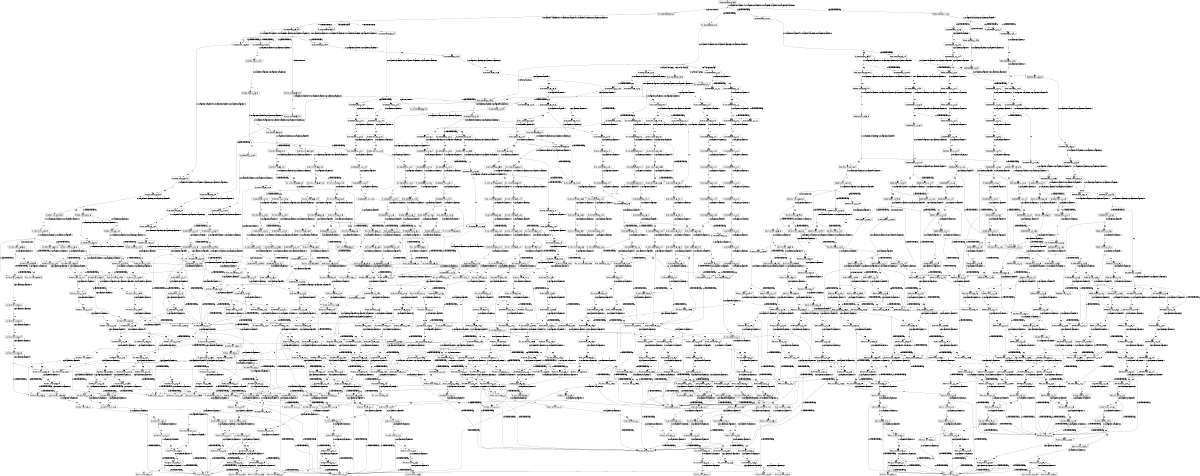 digraph MDP {
size="8,5"
node [shape=box];
0 -> n0_0 [ arrowhead=none,label="0:r0_WayPoint13_WayPoint14.0r1_WayPoint18_WayPoint22.0r2_WayPoint30_WayPoint4.0r3_WayPoint25_WayPoint8.0" ];
n0_0 [ shape=point,width=0.1,height=0.1,label="" ];
n0_0 -> 1 [ label="0.6400000000000001" ];
n0_0 -> 2 [ label="0.15999999999999998" ];
n0_0 -> 3 [ label="0.15999999999999998" ];
n0_0 -> 4 [ label="0.03999999999999998" ];
1 -> n1_0 [ arrowhead=none,label="0:r0_WayPoint14_WayPoint13.0r1_WayPoint22_WayPoint19.0r2_WayPoint4_WayPoint3.0r3_WayPoint8_WayPoint7.0" ];
n1_0 [ shape=point,width=0.1,height=0.1,label="" ];
n1_0 -> 5 [ label="0.16666666666666666" ];
n1_0 -> 6 [ label="0.6666666666666669" ];
n1_0 -> 7 [ label="0.16666666666666666" ];
2 -> n2_0 [ arrowhead=none,label="0:r1_WayPoint22_WayPoint19.0r2_WayPoint4_WayPoint3.0r3_WayPoint8_WayPoint7.0" ];
n2_0 [ shape=point,width=0.1,height=0.1,label="" ];
n2_0 -> 19 [ label="0.8" ];
n2_0 -> 20 [ label="0.19999999999999996" ];
3 -> n3_0 [ arrowhead=none,label="0:r0_WayPoint14_WayPoint13.0r2_WayPoint4_WayPoint3.0r3_WayPoint8_WayPoint9.0" ];
n3_0 [ shape=point,width=0.1,height=0.1,label="" ];
n3_0 -> 37 [ label="0.13793103448275856" ];
n3_0 -> 38 [ label="0.5517241379310345" ];
n3_0 -> 39 [ label="0.13793103448275856" ];
n3_0 -> 40 [ label="0.1379310344827586" ];
n3_0 -> 41 [ label="0.034482758620689634" ];
4 -> n4_0 [ arrowhead=none,label="0:r2_WayPoint4_WayPoint3.0r3_WayPoint8_WayPoint9.0" ];
n4_0 [ shape=point,width=0.1,height=0.1,label="" ];
n4_0 -> 459 [ label="0.15999999999999998" ];
n4_0 -> 460 [ label="0.03999999999999998" ];
n4_0 -> 461 [ label="0.6400000000000001" ];
n4_0 -> 462 [ label="0.15999999999999998" ];
5 -> n5_0 [ arrowhead=none,label="0:r1_WayPoint19_WayPoint21.0r2_WayPoint3_WayPoint2.0r3_WayPoint7_WayPoint2.0" ];
n5_0 [ shape=point,width=0.1,height=0.1,label="" ];
n5_0 -> 9 [ label="0.8" ];
n5_0 -> 11 [ label="0.19999999999999996" ];
6 -> n6_0 [ arrowhead=none,label="0:r0_WayPoint13_WayPoint12.0r1_WayPoint19_WayPoint21.0r2_WayPoint3_WayPoint2.0r3_WayPoint7_WayPoint2.0" ];
n6_0 [ shape=point,width=0.1,height=0.1,label="" ];
n6_0 -> 8 [ label="0.6400000000000001" ];
n6_0 -> 9 [ label="0.15999999999999998" ];
n6_0 -> 10 [ label="0.15999999999999998" ];
n6_0 -> 11 [ label="0.03999999999999998" ];
7 -> n7_0 [ arrowhead=none,label="0:r0_WayPoint13_WayPoint12.0r1_WayPoint19_WayPoint21.0r3_WayPoint7_WayPoint2.0" ];
n7_0 [ shape=point,width=0.1,height=0.1,label="" ];
n7_0 -> 133 [ label="0.15999999999999998" ];
n7_0 -> 134 [ label="0.6400000000000001" ];
n7_0 -> 135 [ label="0.03999999999999998" ];
n7_0 -> 136 [ label="0.15999999999999998" ];
8 -> n8_0 [ arrowhead=none,label="0:r1_WayPoint21_WayPoint19.0r2_WayPoint2_WayPoint7.0r3_WayPoint2_WayPoint27.0" ];
n8_0 [ shape=point,width=0.1,height=0.1,label="" ];
n8_0 -> 12 [ label="1.0" ];
9 -> n9_0 [ arrowhead=none,label="0:r1_WayPoint21_WayPoint19.0r2_WayPoint2_WayPoint7.0r3_WayPoint2_WayPoint27.0" ];
n9_0 [ shape=point,width=0.1,height=0.1,label="" ];
n9_0 -> 57 [ label="1.0" ];
10 -> n10_0 [ arrowhead=none,label="0:r2_WayPoint2_WayPoint7.0r3_WayPoint2_WayPoint27.0" ];
n10_0 [ shape=point,width=0.1,height=0.1,label="" ];
n10_0 -> 255 [ label="1.0" ];
11 -> n11_0 [ arrowhead=none,label="0:r2_WayPoint2_WayPoint7.0r3_WayPoint2_WayPoint27.0" ];
n11_0 [ shape=point,width=0.1,height=0.1,label="" ];
n11_0 -> 700 [ label="1.0" ];
12 -> n12_0 [ arrowhead=none,label="0:r1_WayPoint19_WayPoint20.0r2_WayPoint7_WayPoint8.0r3_WayPoint27_WayPoint28.0" ];
n12_0 [ shape=point,width=0.1,height=0.1,label="" ];
n12_0 -> 13 [ label="1.0" ];
13 -> n13_0 [ arrowhead=none,label="0:r1_WayPoint20_WayPoint23.0r2_WayPoint8_WayPoint9.0" ];
n13_0 [ shape=point,width=0.1,height=0.1,label="" ];
n13_0 -> 14 [ label="0.8" ];
n13_0 -> 15 [ label="0.19999999999999996" ];
14 -> n14_0 [ arrowhead=none,label="0:r1_WayPoint23_WayPoint20.0r2_WayPoint9_WayPoint10.0" ];
n14_0 [ shape=point,width=0.1,height=0.1,label="" ];
n14_0 -> 16 [ label="1.0" ];
15 -> n15_0 [ arrowhead=none,label="0:r1_WayPoint23_WayPoint20.0r3_WayPoint28_WayPoint27.0" ];
n15_0 [ shape=point,width=0.1,height=0.1,label="" ];
n15_0 -> 279 [ label="1.0" ];
16 -> n16_0 [ arrowhead=none,label="0:r1_WayPoint20_WayPoint24.0" ];
n16_0 [ shape=point,width=0.1,height=0.1,label="" ];
n16_0 -> 17 [ label="0.19999999999999996" ];
n16_0 -> 18 [ label="0.8" ];
17 -> n17_0 [ arrowhead=none,label="0:r2_WayPoint10_WayPoint9.0" ];
n17_0 [ shape=point,width=0.1,height=0.1,label="" ];
n17_0 -> 449 [ label="0.19999999999999996" ];
n17_0 -> 450 [ label="0.8" ];
19 -> n19_0 [ arrowhead=none,label="0:r1_WayPoint19_WayPoint21.0r2_WayPoint3_WayPoint2.0r3_WayPoint7_WayPoint2.0" ];
n19_0 [ shape=point,width=0.1,height=0.1,label="" ];
n19_0 -> 21 [ label="0.8" ];
n19_0 -> 22 [ label="0.19999999999999996" ];
20 -> n20_0 [ arrowhead=none,label="0:r1_WayPoint19_WayPoint21.0r3_WayPoint7_WayPoint2.0" ];
n20_0 [ shape=point,width=0.1,height=0.1,label="" ];
n20_0 -> 515 [ label="0.19999999999999996" ];
n20_0 -> 591 [ label="0.8" ];
21 -> n21_0 [ arrowhead=none,label="0:r1_WayPoint21_WayPoint19.0r2_WayPoint2_WayPoint7.0r3_WayPoint2_WayPoint27.0" ];
n21_0 [ shape=point,width=0.1,height=0.1,label="" ];
n21_0 -> 23 [ label="1.0" ];
22 -> n22_0 [ arrowhead=none,label="0:r2_WayPoint2_WayPoint7.0r3_WayPoint2_WayPoint27.0" ];
n22_0 [ shape=point,width=0.1,height=0.1,label="" ];
n22_0 -> 653 [ label="1.0" ];
23 -> n23_0 [ arrowhead=none,label="0:r1_WayPoint19_WayPoint20.0r2_WayPoint7_WayPoint8.0r3_WayPoint27_WayPoint28.0" ];
n23_0 [ shape=point,width=0.1,height=0.1,label="" ];
n23_0 -> 24 [ label="1.0" ];
24 -> n24_0 [ arrowhead=none,label="0:r1_WayPoint20_WayPoint23.0r2_WayPoint8_WayPoint9.0" ];
n24_0 [ shape=point,width=0.1,height=0.1,label="" ];
n24_0 -> 25 [ label="0.8" ];
n24_0 -> 26 [ label="0.19999999999999996" ];
25 -> n25_0 [ arrowhead=none,label="0:r1_WayPoint23_WayPoint20.0r2_WayPoint9_WayPoint10.0" ];
n25_0 [ shape=point,width=0.1,height=0.1,label="" ];
n25_0 -> 27 [ label="1.0" ];
26 -> n26_0 [ arrowhead=none,label="0:r1_WayPoint23_WayPoint20.0r3_WayPoint28_WayPoint27.0" ];
n26_0 [ shape=point,width=0.1,height=0.1,label="" ];
n26_0 -> 697 [ label="1.0" ];
27 -> n27_0 [ arrowhead=none,label="0:r1_WayPoint20_WayPoint24.0r2_WayPoint10_WayPoint9.0" ];
n27_0 [ shape=point,width=0.1,height=0.1,label="" ];
n27_0 -> 28 [ label="0.6400000000000001" ];
n27_0 -> 29 [ label="0.15999999999999998" ];
n27_0 -> 30 [ label="0.15999999999999998" ];
n27_0 -> 31 [ label="0.03999999999999998" ];
28 -> n28_0 [ arrowhead=none,label="0:r2_WayPoint9_WayPoint11.0" ];
n28_0 [ shape=point,width=0.1,height=0.1,label="" ];
n28_0 -> 32 [ label="0.8" ];
n28_0 -> 30 [ label="0.19999999999999996" ];
29 -> n29_0 [ arrowhead=none,label="0:r2_WayPoint9_WayPoint11.0r3_WayPoint28_WayPoint27.0" ];
n29_0 [ shape=point,width=0.1,height=0.1,label="" ];
n29_0 -> 630 [ label="0.8" ];
n29_0 -> 631 [ label="0.19999999999999996" ];
30 -> n30_0 [ arrowhead=none,label="0:r3_WayPoint28_WayPoint27.0" ];
n30_0 [ shape=point,width=0.1,height=0.1,label="" ];
n30_0 -> 693 [ label="1.0" ];
31 -> n31_0 [ arrowhead=none,label="0:r3_WayPoint28_WayPoint27.0" ];
n31_0 [ shape=point,width=0.1,height=0.1,label="" ];
n31_0 -> 631 [ label="1.0" ];
32 -> n32_0 [ arrowhead=none,label="0:r2_WayPoint11_WayPoint12.0" ];
n32_0 [ shape=point,width=0.1,height=0.1,label="" ];
n32_0 -> 33 [ label="0.8" ];
n32_0 -> 30 [ label="0.19999999999999996" ];
33 -> n33_0 [ arrowhead=none,label="0:r2_WayPoint12_WayPoint13.0" ];
n33_0 [ shape=point,width=0.1,height=0.1,label="" ];
n33_0 -> 34 [ label="0.8" ];
n33_0 -> 35 [ label="0.19999999999999996" ];
34 -> n34_0 [ arrowhead=none,label="0:r2_WayPoint13_WayPoint14.0" ];
n34_0 [ shape=point,width=0.1,height=0.1,label="" ];
n34_0 -> 35 [ label="0.19999999999999996" ];
n34_0 -> 36 [ label="0.8" ];
35 -> n35_0 [ arrowhead=none,label="0:r3_WayPoint28_WayPoint27.0" ];
n35_0 [ shape=point,width=0.1,height=0.1,label="" ];
n35_0 -> 575 [ label="1.0" ];
37 -> n37_0 [ arrowhead=none,label="0:r2_WayPoint3_WayPoint2.0r3_WayPoint9_WayPoint15.0" ];
n37_0 [ shape=point,width=0.1,height=0.1,label="" ];
n37_0 -> 354 [ label="1.0" ];
38 -> n38_0 [ arrowhead=none,label="0:r0_WayPoint13_WayPoint12.0r2_WayPoint3_WayPoint2.0r3_WayPoint9_WayPoint10.0" ];
n38_0 [ shape=point,width=0.1,height=0.1,label="" ];
n38_0 -> 42 [ label="0.8" ];
n38_0 -> 43 [ label="0.19999999999999996" ];
39 -> n39_0 [ arrowhead=none,label="0:r0_WayPoint13_WayPoint12.0r3_WayPoint9_WayPoint8.0" ];
n39_0 [ shape=point,width=0.1,height=0.1,label="" ];
n39_0 -> 394 [ label="0.8" ];
n39_0 -> 395 [ label="0.19999999999999996" ];
40 -> n40_0 [ arrowhead=none,label="0:r0_WayPoint13_WayPoint12.0r2_WayPoint3_WayPoint2.0" ];
n40_0 [ shape=point,width=0.1,height=0.1,label="" ];
n40_0 -> 312 [ label="0.8" ];
n40_0 -> 313 [ label="0.19999999999999996" ];
41 -> n41_0 [ arrowhead=none,label="0:r0_WayPoint13_WayPoint12.0" ];
n41_0 [ shape=point,width=0.1,height=0.1,label="" ];
n41_0 -> 561 [ label="0.8" ];
n41_0 -> 562 [ label="0.19999999999999996" ];
42 -> n42_0 [ arrowhead=none,label="0:r2_WayPoint2_WayPoint27.0r3_WayPoint10_WayPoint9.0" ];
n42_0 [ shape=point,width=0.1,height=0.1,label="" ];
n42_0 -> 44 [ label="0.8" ];
n42_0 -> 45 [ label="0.19999999999999996" ];
43 -> n43_0 [ arrowhead=none,label="0:r2_WayPoint2_WayPoint27.0r3_WayPoint10_WayPoint9.0" ];
n43_0 [ shape=point,width=0.1,height=0.1,label="" ];
n43_0 -> 416 [ label="0.19999999999999996" ];
n43_0 -> 417 [ label="0.8" ];
44 -> n44_0 [ arrowhead=none,label="0:r2_WayPoint27_WayPoint28.0r3_WayPoint9_WayPoint15.0" ];
n44_0 [ shape=point,width=0.1,height=0.1,label="" ];
n44_0 -> 46 [ label="1.0" ];
45 -> n45_0 [ arrowhead=none,label="0:r2_WayPoint27_WayPoint28.0" ];
n45_0 [ shape=point,width=0.1,height=0.1,label="" ];
n45_0 -> 48 [ label="1.0" ];
46 -> n46_0 [ arrowhead=none,label="0:r3_WayPoint15_WayPoint22.0" ];
n46_0 [ shape=point,width=0.1,height=0.1,label="" ];
n46_0 -> 48 [ label="0.19999999999999996" ];
n46_0 -> 47 [ label="0.8" ];
47 -> n47_0 [ arrowhead=none,label="0:r3_WayPoint22_WayPoint19.0" ];
n47_0 [ shape=point,width=0.1,height=0.1,label="" ];
n47_0 -> 49 [ label="1.0" ];
48 -> n48_0 [ arrowhead=none,label="0:r2_WayPoint28_WayPoint27.0" ];
n48_0 [ shape=point,width=0.1,height=0.1,label="" ];
n48_0 -> 442 [ label="1.0" ];
49 -> n49_0 [ arrowhead=none,label="0:r3_WayPoint19_WayPoint21.0" ];
n49_0 [ shape=point,width=0.1,height=0.1,label="" ];
n49_0 -> 48 [ label="0.19999999999999996" ];
n49_0 -> 50 [ label="0.8" ];
50 -> n50_0 [ arrowhead=none,label="0:r3_WayPoint21_WayPoint19.0" ];
n50_0 [ shape=point,width=0.1,height=0.1,label="" ];
n50_0 -> 51 [ label="1.0" ];
51 -> n51_0 [ arrowhead=none,label="0:r3_WayPoint19_WayPoint20.0" ];
n51_0 [ shape=point,width=0.1,height=0.1,label="" ];
n51_0 -> 52 [ label="1.0" ];
52 -> n52_0 [ arrowhead=none,label="0:r3_WayPoint20_WayPoint23.0" ];
n52_0 [ shape=point,width=0.1,height=0.1,label="" ];
n52_0 -> 53 [ label="1.0" ];
53 -> n53_0 [ arrowhead=none,label="0:r3_WayPoint23_WayPoint20.0" ];
n53_0 [ shape=point,width=0.1,height=0.1,label="" ];
n53_0 -> 54 [ label="1.0" ];
54 -> n54_0 [ arrowhead=none,label="0:r3_WayPoint20_WayPoint24.0" ];
n54_0 [ shape=point,width=0.1,height=0.1,label="" ];
n54_0 -> 55 [ label="0.8" ];
n54_0 -> 56 [ label="0.19999999999999996" ];
56 -> n56_0 [ arrowhead=none,label="0:r2_WayPoint28_WayPoint27.0" ];
n56_0 [ shape=point,width=0.1,height=0.1,label="" ];
n56_0 -> 435 [ label="1.0" ];
57 -> n57_0 [ arrowhead=none,label="0:r1_WayPoint19_WayPoint20.0r2_WayPoint7_WayPoint8.0r3_WayPoint27_WayPoint28.0" ];
n57_0 [ shape=point,width=0.1,height=0.1,label="" ];
n57_0 -> 58 [ label="1.0" ];
58 -> n58_0 [ arrowhead=none,label="0:r1_WayPoint20_WayPoint23.0r2_WayPoint8_WayPoint9.0" ];
n58_0 [ shape=point,width=0.1,height=0.1,label="" ];
n58_0 -> 59 [ label="0.8" ];
n58_0 -> 60 [ label="0.19999999999999996" ];
59 -> n59_0 [ arrowhead=none,label="0:r1_WayPoint23_WayPoint20.0r2_WayPoint9_WayPoint10.0" ];
n59_0 [ shape=point,width=0.1,height=0.1,label="" ];
n59_0 -> 61 [ label="1.0" ];
60 -> n60_0 [ arrowhead=none,label="0:r1_WayPoint23_WayPoint20.0r3_WayPoint28_WayPoint27.0" ];
n60_0 [ shape=point,width=0.1,height=0.1,label="" ];
n60_0 -> 114 [ label="1.0" ];
60 -> n60_1 [ arrowhead=none,label="1:r1_WayPoint23_WayPoint20.0" ];
n60_1 [ shape=point,width=0.1,height=0.1,label="" ];
n60_1 -> 240 [ label="1.0" ];
61 -> n61_0 [ arrowhead=none,label="0:r1_WayPoint20_WayPoint24.0r2_WayPoint10_WayPoint9.0" ];
n61_0 [ shape=point,width=0.1,height=0.1,label="" ];
n61_0 -> 64 [ label="0.15999999999999998" ];
n61_0 -> 65 [ label="0.03999999999999998" ];
n61_0 -> 62 [ label="0.6400000000000001" ];
n61_0 -> 63 [ label="0.15999999999999998" ];
62 -> n62_0 [ arrowhead=none,label="0:r2_WayPoint9_WayPoint11.0" ];
n62_0 [ shape=point,width=0.1,height=0.1,label="" ];
n62_0 -> 64 [ label="0.19999999999999996" ];
n62_0 -> 66 [ label="0.8" ];
63 -> n63_0 [ arrowhead=none,label="0:r2_WayPoint9_WayPoint11.0r3_WayPoint28_WayPoint27.0" ];
n63_0 [ shape=point,width=0.1,height=0.1,label="" ];
n63_0 -> 68 [ label="0.8" ];
n63_0 -> 69 [ label="0.19999999999999996" ];
63 -> n63_1 [ arrowhead=none,label="1:r2_WayPoint9_WayPoint11.0" ];
n63_1 [ shape=point,width=0.1,height=0.1,label="" ];
n63_1 -> 241 [ label="0.8" ];
n63_1 -> 65 [ label="0.19999999999999996" ];
64 -> n64_0 [ arrowhead=none,label="0:r3_WayPoint28_WayPoint27.0" ];
n64_0 [ shape=point,width=0.1,height=0.1,label="" ];
n64_0 -> 80 [ label="1.0" ];
65 -> n65_0 [ arrowhead=none,label="0:r3_WayPoint28_WayPoint27.0" ];
n65_0 [ shape=point,width=0.1,height=0.1,label="" ];
n65_0 -> 69 [ label="1.0" ];
66 -> n66_0 [ arrowhead=none,label="0:r2_WayPoint11_WayPoint12.0" ];
n66_0 [ shape=point,width=0.1,height=0.1,label="" ];
n66_0 -> 64 [ label="0.19999999999999996" ];
n66_0 -> 67 [ label="0.8" ];
68 -> n68_0 [ arrowhead=none,label="0:r2_WayPoint11_WayPoint12.0r3_WayPoint27_WayPoint2.0" ];
n68_0 [ shape=point,width=0.1,height=0.1,label="" ];
n68_0 -> 70 [ label="0.8" ];
n68_0 -> 71 [ label="0.19999999999999996" ];
69 -> n69_0 [ arrowhead=none,label="0:r3_WayPoint27_WayPoint2.0" ];
n69_0 [ shape=point,width=0.1,height=0.1,label="" ];
n69_0 -> 71 [ label="1.0" ];
70 -> n70_0 [ arrowhead=none,label="0:r3_WayPoint2_WayPoint7.0" ];
n70_0 [ shape=point,width=0.1,height=0.1,label="" ];
n70_0 -> 72 [ label="1.0" ];
71 -> n71_0 [ arrowhead=none,label="0:r3_WayPoint2_WayPoint7.0" ];
n71_0 [ shape=point,width=0.1,height=0.1,label="" ];
n71_0 -> 95 [ label="1.0" ];
72 -> n72_0 [ arrowhead=none,label="0:r3_WayPoint7_WayPoint8.0" ];
n72_0 [ shape=point,width=0.1,height=0.1,label="" ];
n72_0 -> 73 [ label="1.0" ];
73 -> n73_0 [ arrowhead=none,label="0:r3_WayPoint8_WayPoint9.0" ];
n73_0 [ shape=point,width=0.1,height=0.1,label="" ];
n73_0 -> 74 [ label="0.19999999999999996" ];
n73_0 -> 75 [ label="0.8" ];
74 -> n74_0 [ arrowhead=none,label="0:r2_WayPoint12_WayPoint11.0" ];
n74_0 [ shape=point,width=0.1,height=0.1,label="" ];
n74_0 -> 102 [ label="0.19999999999999996" ];
n74_0 -> 108 [ label="0.8" ];
75 -> n75_0 [ arrowhead=none,label="0:r3_WayPoint9_WayPoint15.0" ];
n75_0 [ shape=point,width=0.1,height=0.1,label="" ];
n75_0 -> 76 [ label="1.0" ];
76 -> n76_0 [ arrowhead=none,label="0:r3_WayPoint15_WayPoint22.0" ];
n76_0 [ shape=point,width=0.1,height=0.1,label="" ];
n76_0 -> 74 [ label="0.19999999999999996" ];
n76_0 -> 77 [ label="0.8" ];
77 -> n77_0 [ arrowhead=none,label="0:r3_WayPoint22_WayPoint20.0" ];
n77_0 [ shape=point,width=0.1,height=0.1,label="" ];
n77_0 -> 78 [ label="1.0" ];
78 -> n78_0 [ arrowhead=none,label="0:r3_WayPoint20_WayPoint24.0" ];
n78_0 [ shape=point,width=0.1,height=0.1,label="" ];
n78_0 -> 74 [ label="0.19999999999999996" ];
n78_0 -> 79 [ label="0.8" ];
80 -> n80_0 [ arrowhead=none,label="0:r3_WayPoint27_WayPoint2.0" ];
n80_0 [ shape=point,width=0.1,height=0.1,label="" ];
n80_0 -> 81 [ label="1.0" ];
81 -> n81_0 [ arrowhead=none,label="0:r3_WayPoint2_WayPoint7.0" ];
n81_0 [ shape=point,width=0.1,height=0.1,label="" ];
n81_0 -> 82 [ label="1.0" ];
82 -> n82_0 [ arrowhead=none,label="0:r3_WayPoint7_WayPoint8.0" ];
n82_0 [ shape=point,width=0.1,height=0.1,label="" ];
n82_0 -> 83 [ label="1.0" ];
83 -> n83_0 [ arrowhead=none,label="0:r3_WayPoint8_WayPoint9.0" ];
n83_0 [ shape=point,width=0.1,height=0.1,label="" ];
n83_0 -> 84 [ label="0.8" ];
n83_0 -> 85 [ label="0.19999999999999996" ];
84 -> n84_0 [ arrowhead=none,label="0:r3_WayPoint9_WayPoint11.0" ];
n84_0 [ shape=point,width=0.1,height=0.1,label="" ];
n84_0 -> 85 [ label="0.19999999999999996" ];
n84_0 -> 86 [ label="0.8" ];
85 -> n85_0 [ arrowhead=none,label="0:r1_WayPoint24_WayPoint20.0" ];
n85_0 [ shape=point,width=0.1,height=0.1,label="" ];
n85_0 -> 88 [ label="1.0" ];
86 -> n86_0 [ arrowhead=none,label="0:r3_WayPoint11_WayPoint12.0" ];
n86_0 [ shape=point,width=0.1,height=0.1,label="" ];
n86_0 -> 85 [ label="0.19999999999999996" ];
n86_0 -> 87 [ label="0.8" ];
88 -> n88_0 [ arrowhead=none,label="0:r1_WayPoint20_WayPoint22.0" ];
n88_0 [ shape=point,width=0.1,height=0.1,label="" ];
n88_0 -> 89 [ label="0.8" ];
n88_0 -> 90 [ label="0.19999999999999996" ];
89 -> n89_0 [ arrowhead=none,label="0:r1_WayPoint22_WayPoint15.0" ];
n89_0 [ shape=point,width=0.1,height=0.1,label="" ];
n89_0 -> 91 [ label="1.0" ];
91 -> n91_0 [ arrowhead=none,label="0:r1_WayPoint15_WayPoint9.0" ];
n91_0 [ shape=point,width=0.1,height=0.1,label="" ];
n91_0 -> 90 [ label="0.19999999999999996" ];
n91_0 -> 92 [ label="0.8" ];
92 -> n92_0 [ arrowhead=none,label="0:r1_WayPoint9_WayPoint11.0" ];
n92_0 [ shape=point,width=0.1,height=0.1,label="" ];
n92_0 -> 90 [ label="0.19999999999999996" ];
n92_0 -> 93 [ label="0.8" ];
93 -> n93_0 [ arrowhead=none,label="0:r1_WayPoint11_WayPoint12.0" ];
n93_0 [ shape=point,width=0.1,height=0.1,label="" ];
n93_0 -> 90 [ label="0.19999999999999996" ];
n93_0 -> 94 [ label="0.8" ];
95 -> n95_0 [ arrowhead=none,label="0:r3_WayPoint7_WayPoint8.0" ];
n95_0 [ shape=point,width=0.1,height=0.1,label="" ];
n95_0 -> 96 [ label="1.0" ];
96 -> n96_0 [ arrowhead=none,label="0:r3_WayPoint8_WayPoint9.0" ];
n96_0 [ shape=point,width=0.1,height=0.1,label="" ];
n96_0 -> 97 [ label="0.8" ];
n96_0 -> 98 [ label="0.19999999999999996" ];
97 -> n97_0 [ arrowhead=none,label="0:r3_WayPoint9_WayPoint11.0" ];
n97_0 [ shape=point,width=0.1,height=0.1,label="" ];
n97_0 -> 98 [ label="0.19999999999999996" ];
n97_0 -> 99 [ label="0.8" ];
97 -> n97_1 [ arrowhead=none,label="1:r3_WayPoint9_WayPoint15.0" ];
n97_1 [ shape=point,width=0.1,height=0.1,label="" ];
n97_1 -> 245 [ label="1.0" ];
99 -> n99_0 [ arrowhead=none,label="0:r3_WayPoint11_WayPoint12.0" ];
n99_0 [ shape=point,width=0.1,height=0.1,label="" ];
n99_0 -> 98 [ label="0.19999999999999996" ];
n99_0 -> 100 [ label="0.8" ];
100 -> n100_0 [ arrowhead=none,label="0:r3_WayPoint12_WayPoint11.0" ];
n100_0 [ shape=point,width=0.1,height=0.1,label="" ];
n100_0 -> 101 [ label="0.8" ];
n100_0 -> 102 [ label="0.19999999999999996" ];
101 -> n101_0 [ arrowhead=none,label="0:r3_WayPoint11_WayPoint9.0" ];
n101_0 [ shape=point,width=0.1,height=0.1,label="" ];
n101_0 -> 102 [ label="0.19999999999999996" ];
n101_0 -> 103 [ label="0.8" ];
103 -> n103_0 [ arrowhead=none,label="0:r3_WayPoint9_WayPoint15.0" ];
n103_0 [ shape=point,width=0.1,height=0.1,label="" ];
n103_0 -> 104 [ label="1.0" ];
104 -> n104_0 [ arrowhead=none,label="0:r3_WayPoint15_WayPoint22.0" ];
n104_0 [ shape=point,width=0.1,height=0.1,label="" ];
n104_0 -> 102 [ label="0.19999999999999996" ];
n104_0 -> 105 [ label="0.8" ];
105 -> n105_0 [ arrowhead=none,label="0:r3_WayPoint22_WayPoint20.0" ];
n105_0 [ shape=point,width=0.1,height=0.1,label="" ];
n105_0 -> 106 [ label="1.0" ];
106 -> n106_0 [ arrowhead=none,label="0:r3_WayPoint20_WayPoint24.0" ];
n106_0 [ shape=point,width=0.1,height=0.1,label="" ];
n106_0 -> 102 [ label="0.19999999999999996" ];
n106_0 -> 107 [ label="0.8" ];
108 -> n108_0 [ arrowhead=none,label="0:r2_WayPoint11_WayPoint9.0" ];
n108_0 [ shape=point,width=0.1,height=0.1,label="" ];
n108_0 -> 102 [ label="0.19999999999999996" ];
n108_0 -> 109 [ label="0.8" ];
109 -> n109_0 [ arrowhead=none,label="0:r2_WayPoint9_WayPoint15.0" ];
n109_0 [ shape=point,width=0.1,height=0.1,label="" ];
n109_0 -> 110 [ label="1.0" ];
110 -> n110_0 [ arrowhead=none,label="0:r2_WayPoint15_WayPoint22.0" ];
n110_0 [ shape=point,width=0.1,height=0.1,label="" ];
n110_0 -> 102 [ label="0.19999999999999996" ];
n110_0 -> 111 [ label="0.8" ];
111 -> n111_0 [ arrowhead=none,label="0:r2_WayPoint22_WayPoint20.0" ];
n111_0 [ shape=point,width=0.1,height=0.1,label="" ];
n111_0 -> 112 [ label="1.0" ];
112 -> n112_0 [ arrowhead=none,label="0:r2_WayPoint20_WayPoint24.0" ];
n112_0 [ shape=point,width=0.1,height=0.1,label="" ];
n112_0 -> 113 [ label="0.8" ];
n112_0 -> 102 [ label="0.19999999999999996" ];
114 -> n114_0 [ arrowhead=none,label="0:r1_WayPoint20_WayPoint24.0r3_WayPoint27_WayPoint2.0" ];
n114_0 [ shape=point,width=0.1,height=0.1,label="" ];
n114_0 -> 115 [ label="0.8" ];
n114_0 -> 116 [ label="0.19999999999999996" ];
115 -> n115_0 [ arrowhead=none,label="0:r3_WayPoint2_WayPoint7.0" ];
n115_0 [ shape=point,width=0.1,height=0.1,label="" ];
n115_0 -> 117 [ label="1.0" ];
116 -> n116_0 [ arrowhead=none,label="0:r3_WayPoint2_WayPoint7.0" ];
n116_0 [ shape=point,width=0.1,height=0.1,label="" ];
n116_0 -> 122 [ label="1.0" ];
117 -> n117_0 [ arrowhead=none,label="0:r3_WayPoint7_WayPoint8.0" ];
n117_0 [ shape=point,width=0.1,height=0.1,label="" ];
n117_0 -> 118 [ label="1.0" ];
118 -> n118_0 [ arrowhead=none,label="0:r3_WayPoint8_WayPoint9.0" ];
n118_0 [ shape=point,width=0.1,height=0.1,label="" ];
n118_0 -> 119 [ label="0.8" ];
n118_0 -> 120 [ label="0.19999999999999996" ];
119 -> n119_0 [ arrowhead=none,label="0:r3_WayPoint9_WayPoint10.0" ];
n119_0 [ shape=point,width=0.1,height=0.1,label="" ];
n119_0 -> 121 [ label="1.0" ];
120 -> n120_0 [ arrowhead=none,label="0:r1_WayPoint24_WayPoint20.0" ];
n120_0 [ shape=point,width=0.1,height=0.1,label="" ];
n120_0 -> 127 [ label="1.0" ];
121 -> n121_0 [ arrowhead=none,label="0:r3_WayPoint10_WayPoint9.0" ];
n121_0 [ shape=point,width=0.1,height=0.1,label="" ];
n121_0 -> 84 [ label="0.8" ];
n121_0 -> 85 [ label="0.19999999999999996" ];
122 -> n122_0 [ arrowhead=none,label="0:r3_WayPoint7_WayPoint8.0" ];
n122_0 [ shape=point,width=0.1,height=0.1,label="" ];
n122_0 -> 123 [ label="1.0" ];
123 -> n123_0 [ arrowhead=none,label="0:r3_WayPoint8_WayPoint9.0" ];
n123_0 [ shape=point,width=0.1,height=0.1,label="" ];
n123_0 -> 124 [ label="0.8" ];
n123_0 -> 125 [ label="0.19999999999999996" ];
124 -> n124_0 [ arrowhead=none,label="0:r3_WayPoint9_WayPoint10.0" ];
n124_0 [ shape=point,width=0.1,height=0.1,label="" ];
n124_0 -> 126 [ label="1.0" ];
126 -> n126_0 [ arrowhead=none,label="0:r3_WayPoint10_WayPoint9.0" ];
n126_0 [ shape=point,width=0.1,height=0.1,label="" ];
n126_0 -> 97 [ label="0.8" ];
n126_0 -> 98 [ label="0.19999999999999996" ];
127 -> n127_0 [ arrowhead=none,label="0:r1_WayPoint20_WayPoint22.0" ];
n127_0 [ shape=point,width=0.1,height=0.1,label="" ];
n127_0 -> 128 [ label="0.8" ];
n127_0 -> 129 [ label="0.19999999999999996" ];
128 -> n128_0 [ arrowhead=none,label="0:r1_WayPoint22_WayPoint15.0" ];
n128_0 [ shape=point,width=0.1,height=0.1,label="" ];
n128_0 -> 130 [ label="1.0" ];
130 -> n130_0 [ arrowhead=none,label="0:r1_WayPoint15_WayPoint9.0" ];
n130_0 [ shape=point,width=0.1,height=0.1,label="" ];
n130_0 -> 129 [ label="0.19999999999999996" ];
n130_0 -> 131 [ label="0.8" ];
131 -> n131_0 [ arrowhead=none,label="0:r1_WayPoint9_WayPoint10.0" ];
n131_0 [ shape=point,width=0.1,height=0.1,label="" ];
n131_0 -> 132 [ label="1.0" ];
132 -> n132_0 [ arrowhead=none,label="0:r1_WayPoint10_WayPoint9.0" ];
n132_0 [ shape=point,width=0.1,height=0.1,label="" ];
n132_0 -> 90 [ label="0.19999999999999996" ];
n132_0 -> 92 [ label="0.8" ];
133 -> n133_0 [ arrowhead=none,label="0:r1_WayPoint21_WayPoint19.0r3_WayPoint2_WayPoint27.0" ];
n133_0 [ shape=point,width=0.1,height=0.1,label="" ];
n133_0 -> 147 [ label="1.0" ];
134 -> n134_0 [ arrowhead=none,label="0:r1_WayPoint21_WayPoint19.0r3_WayPoint2_WayPoint27.0" ];
n134_0 [ shape=point,width=0.1,height=0.1,label="" ];
n134_0 -> 137 [ label="1.0" ];
135 -> n135_0 [ arrowhead=none,label="0:r3_WayPoint2_WayPoint27.0" ];
n135_0 [ shape=point,width=0.1,height=0.1,label="" ];
n135_0 -> 216 [ label="1.0" ];
136 -> n136_0 [ arrowhead=none,label="0:r3_WayPoint2_WayPoint27.0" ];
n136_0 [ shape=point,width=0.1,height=0.1,label="" ];
n136_0 -> 151 [ label="1.0" ];
137 -> n137_0 [ arrowhead=none,label="0:r1_WayPoint19_WayPoint20.0r3_WayPoint27_WayPoint28.0" ];
n137_0 [ shape=point,width=0.1,height=0.1,label="" ];
n137_0 -> 138 [ label="1.0" ];
138 -> n138_0 [ arrowhead=none,label="0:r1_WayPoint20_WayPoint24.0r3_WayPoint28_WayPoint27.0" ];
n138_0 [ shape=point,width=0.1,height=0.1,label="" ];
n138_0 -> 139 [ label="0.19999999999999996" ];
n138_0 -> 140 [ label="0.8" ];
139 -> n139_0 [ arrowhead=none,label="0:r3_WayPoint27_WayPoint2.0" ];
n139_0 [ shape=point,width=0.1,height=0.1,label="" ];
n139_0 -> 193 [ label="1.0" ];
140 -> n140_0 [ arrowhead=none,label="0:r1_WayPoint24_WayPoint20.0r3_WayPoint27_WayPoint2.0" ];
n140_0 [ shape=point,width=0.1,height=0.1,label="" ];
n140_0 -> 141 [ label="1.0" ];
141 -> n141_0 [ arrowhead=none,label="0:r1_WayPoint20_WayPoint23.0r3_WayPoint2_WayPoint7.0" ];
n141_0 [ shape=point,width=0.1,height=0.1,label="" ];
n141_0 -> 142 [ label="1.0" ];
142 -> n142_0 [ arrowhead=none,label="0:r3_WayPoint7_WayPoint8.0" ];
n142_0 [ shape=point,width=0.1,height=0.1,label="" ];
n142_0 -> 143 [ label="1.0" ];
143 -> n143_0 [ arrowhead=none,label="0:r3_WayPoint8_WayPoint9.0" ];
n143_0 [ shape=point,width=0.1,height=0.1,label="" ];
n143_0 -> 144 [ label="0.8" ];
n143_0 -> 145 [ label="0.19999999999999996" ];
144 -> n144_0 [ arrowhead=none,label="0:r3_WayPoint9_WayPoint10.0" ];
n144_0 [ shape=point,width=0.1,height=0.1,label="" ];
n144_0 -> 146 [ label="1.0" ];
145 -> n145_0 [ arrowhead=none,label="0:r0_WayPoint12_WayPoint11.0" ];
n145_0 [ shape=point,width=0.1,height=0.1,label="" ];
n145_0 -> 206 [ label="0.19999999999999996" ];
n145_0 -> 207 [ label="0.8" ];
147 -> n147_0 [ arrowhead=none,label="0:r1_WayPoint19_WayPoint20.0r3_WayPoint27_WayPoint28.0" ];
n147_0 [ shape=point,width=0.1,height=0.1,label="" ];
n147_0 -> 148 [ label="1.0" ];
148 -> n148_0 [ arrowhead=none,label="0:r1_WayPoint20_WayPoint23.0r3_WayPoint28_WayPoint27.0" ];
n148_0 [ shape=point,width=0.1,height=0.1,label="" ];
n148_0 -> 149 [ label="1.0" ];
149 -> n149_0 [ arrowhead=none,label="0:r1_WayPoint23_WayPoint20.0r3_WayPoint27_WayPoint2.0" ];
n149_0 [ shape=point,width=0.1,height=0.1,label="" ];
n149_0 -> 150 [ label="1.0" ];
150 -> n150_0 [ arrowhead=none,label="0:r1_WayPoint20_WayPoint24.0r3_WayPoint2_WayPoint7.0" ];
n150_0 [ shape=point,width=0.1,height=0.1,label="" ];
n150_0 -> 117 [ label="0.8" ];
n150_0 -> 122 [ label="0.19999999999999996" ];
151 -> n151_0 [ arrowhead=none,label="0:r3_WayPoint27_WayPoint28.0" ];
n151_0 [ shape=point,width=0.1,height=0.1,label="" ];
n151_0 -> 152 [ label="1.0" ];
152 -> n152_0 [ arrowhead=none,label="0:r3_WayPoint28_WayPoint27.0" ];
n152_0 [ shape=point,width=0.1,height=0.1,label="" ];
n152_0 -> 153 [ label="1.0" ];
153 -> n153_0 [ arrowhead=none,label="0:r3_WayPoint27_WayPoint2.0" ];
n153_0 [ shape=point,width=0.1,height=0.1,label="" ];
n153_0 -> 154 [ label="1.0" ];
154 -> n154_0 [ arrowhead=none,label="0:r3_WayPoint2_WayPoint7.0" ];
n154_0 [ shape=point,width=0.1,height=0.1,label="" ];
n154_0 -> 155 [ label="1.0" ];
155 -> n155_0 [ arrowhead=none,label="0:r3_WayPoint7_WayPoint8.0" ];
n155_0 [ shape=point,width=0.1,height=0.1,label="" ];
n155_0 -> 156 [ label="1.0" ];
156 -> n156_0 [ arrowhead=none,label="0:r3_WayPoint8_WayPoint9.0" ];
n156_0 [ shape=point,width=0.1,height=0.1,label="" ];
n156_0 -> 157 [ label="0.19999999999999996" ];
n156_0 -> 158 [ label="0.8" ];
157 -> n157_0 [ arrowhead=none,label="0:r0_WayPoint12_WayPoint11.0" ];
n157_0 [ shape=point,width=0.1,height=0.1,label="" ];
n157_0 -> 181 [ label="0.19999999999999996" ];
n157_0 -> 182 [ label="0.8" ];
158 -> n158_0 [ arrowhead=none,label="0:r3_WayPoint9_WayPoint10.0" ];
n158_0 [ shape=point,width=0.1,height=0.1,label="" ];
n158_0 -> 159 [ label="1.0" ];
159 -> n159_0 [ arrowhead=none,label="0:r3_WayPoint10_WayPoint9.0" ];
n159_0 [ shape=point,width=0.1,height=0.1,label="" ];
n159_0 -> 160 [ label="0.19999999999999996" ];
n159_0 -> 161 [ label="0.8" ];
160 -> n160_0 [ arrowhead=none,label="0:r0_WayPoint12_WayPoint11.0" ];
n160_0 [ shape=point,width=0.1,height=0.1,label="" ];
n160_0 -> 192 [ label="0.8" ];
n160_0 -> 185 [ label="0.19999999999999996" ];
161 -> n161_0 [ arrowhead=none,label="0:r3_WayPoint9_WayPoint15.0" ];
n161_0 [ shape=point,width=0.1,height=0.1,label="" ];
n161_0 -> 162 [ label="1.0" ];
162 -> n162_0 [ arrowhead=none,label="0:r3_WayPoint15_WayPoint22.0" ];
n162_0 [ shape=point,width=0.1,height=0.1,label="" ];
n162_0 -> 160 [ label="0.19999999999999996" ];
n162_0 -> 163 [ label="0.8" ];
163 -> n163_0 [ arrowhead=none,label="0:r3_WayPoint22_WayPoint19.0" ];
n163_0 [ shape=point,width=0.1,height=0.1,label="" ];
n163_0 -> 164 [ label="1.0" ];
164 -> n164_0 [ arrowhead=none,label="0:r3_WayPoint19_WayPoint21.0" ];
n164_0 [ shape=point,width=0.1,height=0.1,label="" ];
n164_0 -> 160 [ label="0.19999999999999996" ];
n164_0 -> 165 [ label="0.8" ];
165 -> n165_0 [ arrowhead=none,label="0:r3_WayPoint21_WayPoint19.0" ];
n165_0 [ shape=point,width=0.1,height=0.1,label="" ];
n165_0 -> 166 [ label="1.0" ];
166 -> n166_0 [ arrowhead=none,label="0:r3_WayPoint19_WayPoint20.0" ];
n166_0 [ shape=point,width=0.1,height=0.1,label="" ];
n166_0 -> 167 [ label="1.0" ];
167 -> n167_0 [ arrowhead=none,label="0:r3_WayPoint20_WayPoint24.0" ];
n167_0 [ shape=point,width=0.1,height=0.1,label="" ];
n167_0 -> 168 [ label="0.19999999999999996" ];
n167_0 -> 169 [ label="0.8" ];
167 -> n167_1 [ arrowhead=none,label="1:r3_WayPoint20_WayPoint23.0" ];
n167_1 [ shape=point,width=0.1,height=0.1,label="" ];
n167_1 -> 405 [ label="1.0" ];
168 -> n168_0 [ arrowhead=none,label="0:r0_WayPoint12_WayPoint11.0" ];
n168_0 [ shape=point,width=0.1,height=0.1,label="" ];
n168_0 -> 172 [ label="0.8" ];
n168_0 -> 173 [ label="0.19999999999999996" ];
169 -> n169_0 [ arrowhead=none,label="0:r3_WayPoint24_WayPoint20.0" ];
n169_0 [ shape=point,width=0.1,height=0.1,label="" ];
n169_0 -> 170 [ label="1.0" ];
170 -> n170_0 [ arrowhead=none,label="0:r3_WayPoint20_WayPoint23.0" ];
n170_0 [ shape=point,width=0.1,height=0.1,label="" ];
n170_0 -> 171 [ label="1.0" ];
172 -> n172_0 [ arrowhead=none,label="0:r0_WayPoint11_WayPoint9.0" ];
n172_0 [ shape=point,width=0.1,height=0.1,label="" ];
n172_0 -> 173 [ label="0.19999999999999996" ];
n172_0 -> 174 [ label="0.8" ];
174 -> n174_0 [ arrowhead=none,label="0:r0_WayPoint9_WayPoint15.0" ];
n174_0 [ shape=point,width=0.1,height=0.1,label="" ];
n174_0 -> 175 [ label="1.0" ];
175 -> n175_0 [ arrowhead=none,label="0:r0_WayPoint15_WayPoint22.0" ];
n175_0 [ shape=point,width=0.1,height=0.1,label="" ];
n175_0 -> 176 [ label="0.8" ];
n175_0 -> 173 [ label="0.19999999999999996" ];
176 -> n176_0 [ arrowhead=none,label="0:r0_WayPoint22_WayPoint20.0" ];
n176_0 [ shape=point,width=0.1,height=0.1,label="" ];
n176_0 -> 177 [ label="1.0" ];
177 -> n177_0 [ arrowhead=none,label="0:r0_WayPoint20_WayPoint24.0" ];
n177_0 [ shape=point,width=0.1,height=0.1,label="" ];
n177_0 -> 178 [ label="0.8" ];
n177_0 -> 173 [ label="0.19999999999999996" ];
178 -> n178_0 [ arrowhead=none,label="0:r0_WayPoint24_WayPoint20.0" ];
n178_0 [ shape=point,width=0.1,height=0.1,label="" ];
n178_0 -> 179 [ label="1.0" ];
179 -> n179_0 [ arrowhead=none,label="0:r0_WayPoint20_WayPoint23.0" ];
n179_0 [ shape=point,width=0.1,height=0.1,label="" ];
n179_0 -> 180 [ label="1.0" ];
182 -> n182_0 [ arrowhead=none,label="0:r0_WayPoint11_WayPoint9.0" ];
n182_0 [ shape=point,width=0.1,height=0.1,label="" ];
n182_0 -> 181 [ label="0.19999999999999996" ];
n182_0 -> 183 [ label="0.8" ];
183 -> n183_0 [ arrowhead=none,label="0:r0_WayPoint9_WayPoint10.0" ];
n183_0 [ shape=point,width=0.1,height=0.1,label="" ];
n183_0 -> 184 [ label="1.0" ];
184 -> n184_0 [ arrowhead=none,label="0:r0_WayPoint10_WayPoint9.0" ];
n184_0 [ shape=point,width=0.1,height=0.1,label="" ];
n184_0 -> 185 [ label="0.19999999999999996" ];
n184_0 -> 186 [ label="0.8" ];
186 -> n186_0 [ arrowhead=none,label="0:r0_WayPoint9_WayPoint15.0" ];
n186_0 [ shape=point,width=0.1,height=0.1,label="" ];
n186_0 -> 187 [ label="1.0" ];
187 -> n187_0 [ arrowhead=none,label="0:r0_WayPoint15_WayPoint22.0" ];
n187_0 [ shape=point,width=0.1,height=0.1,label="" ];
n187_0 -> 185 [ label="0.19999999999999996" ];
n187_0 -> 188 [ label="0.8" ];
188 -> n188_0 [ arrowhead=none,label="0:r0_WayPoint22_WayPoint19.0" ];
n188_0 [ shape=point,width=0.1,height=0.1,label="" ];
n188_0 -> 189 [ label="1.0" ];
189 -> n189_0 [ arrowhead=none,label="0:r0_WayPoint19_WayPoint21.0" ];
n189_0 [ shape=point,width=0.1,height=0.1,label="" ];
n189_0 -> 185 [ label="0.19999999999999996" ];
n189_0 -> 190 [ label="0.8" ];
190 -> n190_0 [ arrowhead=none,label="0:r0_WayPoint21_WayPoint19.0" ];
n190_0 [ shape=point,width=0.1,height=0.1,label="" ];
n190_0 -> 191 [ label="1.0" ];
191 -> n191_0 [ arrowhead=none,label="0:r0_WayPoint19_WayPoint20.0" ];
n191_0 [ shape=point,width=0.1,height=0.1,label="" ];
n191_0 -> 177 [ label="1.0" ];
192 -> n192_0 [ arrowhead=none,label="0:r0_WayPoint11_WayPoint9.0" ];
n192_0 [ shape=point,width=0.1,height=0.1,label="" ];
n192_0 -> 185 [ label="0.19999999999999996" ];
n192_0 -> 186 [ label="0.8" ];
193 -> n193_0 [ arrowhead=none,label="0:r3_WayPoint2_WayPoint7.0" ];
n193_0 [ shape=point,width=0.1,height=0.1,label="" ];
n193_0 -> 194 [ label="1.0" ];
194 -> n194_0 [ arrowhead=none,label="0:r3_WayPoint7_WayPoint8.0" ];
n194_0 [ shape=point,width=0.1,height=0.1,label="" ];
n194_0 -> 195 [ label="1.0" ];
195 -> n195_0 [ arrowhead=none,label="0:r3_WayPoint8_WayPoint9.0" ];
n195_0 [ shape=point,width=0.1,height=0.1,label="" ];
n195_0 -> 196 [ label="0.19999999999999996" ];
n195_0 -> 197 [ label="0.8" ];
196 -> n196_0 [ arrowhead=none,label="0:r0_WayPoint12_WayPoint11.0" ];
n196_0 [ shape=point,width=0.1,height=0.1,label="" ];
n196_0 -> 202 [ label="0.19999999999999996" ];
n196_0 -> 203 [ label="0.8" ];
197 -> n197_0 [ arrowhead=none,label="0:r3_WayPoint9_WayPoint10.0" ];
n197_0 [ shape=point,width=0.1,height=0.1,label="" ];
n197_0 -> 198 [ label="1.0" ];
198 -> n198_0 [ arrowhead=none,label="0:r3_WayPoint10_WayPoint9.0" ];
n198_0 [ shape=point,width=0.1,height=0.1,label="" ];
n198_0 -> 199 [ label="0.8" ];
n198_0 -> 168 [ label="0.19999999999999996" ];
199 -> n199_0 [ arrowhead=none,label="0:r3_WayPoint9_WayPoint15.0" ];
n199_0 [ shape=point,width=0.1,height=0.1,label="" ];
n199_0 -> 200 [ label="1.0" ];
200 -> n200_0 [ arrowhead=none,label="0:r3_WayPoint15_WayPoint22.0" ];
n200_0 [ shape=point,width=0.1,height=0.1,label="" ];
n200_0 -> 168 [ label="0.19999999999999996" ];
n200_0 -> 201 [ label="0.8" ];
201 -> n201_0 [ arrowhead=none,label="0:r3_WayPoint22_WayPoint20.0" ];
n201_0 [ shape=point,width=0.1,height=0.1,label="" ];
n201_0 -> 167 [ label="1.0" ];
203 -> n203_0 [ arrowhead=none,label="0:r0_WayPoint11_WayPoint9.0" ];
n203_0 [ shape=point,width=0.1,height=0.1,label="" ];
n203_0 -> 202 [ label="0.19999999999999996" ];
n203_0 -> 204 [ label="0.8" ];
204 -> n204_0 [ arrowhead=none,label="0:r0_WayPoint9_WayPoint10.0" ];
n204_0 [ shape=point,width=0.1,height=0.1,label="" ];
n204_0 -> 205 [ label="1.0" ];
205 -> n205_0 [ arrowhead=none,label="0:r0_WayPoint10_WayPoint9.0" ];
n205_0 [ shape=point,width=0.1,height=0.1,label="" ];
n205_0 -> 173 [ label="0.19999999999999996" ];
n205_0 -> 174 [ label="0.8" ];
206 -> n206_0 [ arrowhead=none,label="0:r1_WayPoint23_WayPoint20.0" ];
n206_0 [ shape=point,width=0.1,height=0.1,label="" ];
n206_0 -> 210 [ label="1.0" ];
207 -> n207_0 [ arrowhead=none,label="0:r0_WayPoint11_WayPoint9.0" ];
n207_0 [ shape=point,width=0.1,height=0.1,label="" ];
n207_0 -> 208 [ label="0.8" ];
n207_0 -> 206 [ label="0.19999999999999996" ];
208 -> n208_0 [ arrowhead=none,label="0:r0_WayPoint9_WayPoint10.0" ];
n208_0 [ shape=point,width=0.1,height=0.1,label="" ];
n208_0 -> 209 [ label="1.0" ];
210 -> n210_0 [ arrowhead=none,label="0:r1_WayPoint20_WayPoint22.0" ];
n210_0 [ shape=point,width=0.1,height=0.1,label="" ];
n210_0 -> 211 [ label="0.8" ];
n210_0 -> 212 [ label="0.19999999999999996" ];
211 -> n211_0 [ arrowhead=none,label="0:r1_WayPoint22_WayPoint15.0" ];
n211_0 [ shape=point,width=0.1,height=0.1,label="" ];
n211_0 -> 213 [ label="1.0" ];
213 -> n213_0 [ arrowhead=none,label="0:r1_WayPoint15_WayPoint9.0" ];
n213_0 [ shape=point,width=0.1,height=0.1,label="" ];
n213_0 -> 212 [ label="0.19999999999999996" ];
n213_0 -> 214 [ label="0.8" ];
214 -> n214_0 [ arrowhead=none,label="0:r1_WayPoint9_WayPoint10.0" ];
n214_0 [ shape=point,width=0.1,height=0.1,label="" ];
n214_0 -> 215 [ label="1.0" ];
216 -> n216_0 [ arrowhead=none,label="0:r3_WayPoint27_WayPoint28.0" ];
n216_0 [ shape=point,width=0.1,height=0.1,label="" ];
n216_0 -> 217 [ label="1.0" ];
217 -> n217_0 [ arrowhead=none,label="0:r3_WayPoint28_WayPoint27.0" ];
n217_0 [ shape=point,width=0.1,height=0.1,label="" ];
n217_0 -> 218 [ label="1.0" ];
218 -> n218_0 [ arrowhead=none,label="0:r3_WayPoint27_WayPoint2.0" ];
n218_0 [ shape=point,width=0.1,height=0.1,label="" ];
n218_0 -> 219 [ label="1.0" ];
219 -> n219_0 [ arrowhead=none,label="0:r3_WayPoint2_WayPoint7.0" ];
n219_0 [ shape=point,width=0.1,height=0.1,label="" ];
n219_0 -> 220 [ label="1.0" ];
220 -> n220_0 [ arrowhead=none,label="0:r3_WayPoint7_WayPoint8.0" ];
n220_0 [ shape=point,width=0.1,height=0.1,label="" ];
n220_0 -> 221 [ label="1.0" ];
221 -> n221_0 [ arrowhead=none,label="0:r3_WayPoint8_WayPoint9.0" ];
n221_0 [ shape=point,width=0.1,height=0.1,label="" ];
n221_0 -> 222 [ label="0.8" ];
n221_0 -> 223 [ label="0.19999999999999996" ];
221 -> n221_1 [ arrowhead=none,label="1:r3_WayPoint8_WayPoint9.0" ];
n221_1 [ shape=point,width=0.1,height=0.1,label="" ];
n221_1 -> 709 [ label="0.8" ];
n221_1 -> 223 [ label="0.19999999999999996" ];
222 -> n222_0 [ arrowhead=none,label="0:r3_WayPoint9_WayPoint10.0" ];
n222_0 [ shape=point,width=0.1,height=0.1,label="" ];
n222_0 -> 224 [ label="1.0" ];
224 -> n224_0 [ arrowhead=none,label="0:r3_WayPoint10_WayPoint9.0" ];
n224_0 [ shape=point,width=0.1,height=0.1,label="" ];
n224_0 -> 225 [ label="0.8" ];
n224_0 -> 226 [ label="0.19999999999999996" ];
225 -> n225_0 [ arrowhead=none,label="0:r3_WayPoint9_WayPoint11.0" ];
n225_0 [ shape=point,width=0.1,height=0.1,label="" ];
n225_0 -> 226 [ label="0.19999999999999996" ];
n225_0 -> 227 [ label="0.8" ];
225 -> n225_1 [ arrowhead=none,label="1:r3_WayPoint9_WayPoint15.0" ];
n225_1 [ shape=point,width=0.1,height=0.1,label="" ];
n225_1 -> 711 [ label="1.0" ];
227 -> n227_0 [ arrowhead=none,label="0:r3_WayPoint11_WayPoint12.0" ];
n227_0 [ shape=point,width=0.1,height=0.1,label="" ];
n227_0 -> 226 [ label="0.19999999999999996" ];
n227_0 -> 228 [ label="0.8" ];
228 -> n228_0 [ arrowhead=none,label="0:r3_WayPoint12_WayPoint11.0" ];
n228_0 [ shape=point,width=0.1,height=0.1,label="" ];
n228_0 -> 229 [ label="0.8" ];
n228_0 -> 185 [ label="0.19999999999999996" ];
229 -> n229_0 [ arrowhead=none,label="0:r3_WayPoint11_WayPoint9.0" ];
n229_0 [ shape=point,width=0.1,height=0.1,label="" ];
n229_0 -> 230 [ label="0.8" ];
n229_0 -> 185 [ label="0.19999999999999996" ];
230 -> n230_0 [ arrowhead=none,label="0:r3_WayPoint9_WayPoint15.0" ];
n230_0 [ shape=point,width=0.1,height=0.1,label="" ];
n230_0 -> 231 [ label="1.0" ];
231 -> n231_0 [ arrowhead=none,label="0:r3_WayPoint15_WayPoint22.0" ];
n231_0 [ shape=point,width=0.1,height=0.1,label="" ];
n231_0 -> 232 [ label="0.8" ];
n231_0 -> 185 [ label="0.19999999999999996" ];
232 -> n232_0 [ arrowhead=none,label="0:r3_WayPoint22_WayPoint19.0" ];
n232_0 [ shape=point,width=0.1,height=0.1,label="" ];
n232_0 -> 233 [ label="1.0" ];
233 -> n233_0 [ arrowhead=none,label="0:r3_WayPoint19_WayPoint21.0" ];
n233_0 [ shape=point,width=0.1,height=0.1,label="" ];
n233_0 -> 185 [ label="0.19999999999999996" ];
n233_0 -> 234 [ label="0.8" ];
234 -> n234_0 [ arrowhead=none,label="0:r3_WayPoint21_WayPoint19.0" ];
n234_0 [ shape=point,width=0.1,height=0.1,label="" ];
n234_0 -> 235 [ label="1.0" ];
235 -> n235_0 [ arrowhead=none,label="0:r3_WayPoint19_WayPoint20.0" ];
n235_0 [ shape=point,width=0.1,height=0.1,label="" ];
n235_0 -> 236 [ label="1.0" ];
236 -> n236_0 [ arrowhead=none,label="0:r3_WayPoint20_WayPoint24.0" ];
n236_0 [ shape=point,width=0.1,height=0.1,label="" ];
n236_0 -> 173 [ label="0.19999999999999996" ];
n236_0 -> 237 [ label="0.8" ];
237 -> n237_0 [ arrowhead=none,label="0:r3_WayPoint24_WayPoint20.0" ];
n237_0 [ shape=point,width=0.1,height=0.1,label="" ];
n237_0 -> 238 [ label="1.0" ];
238 -> n238_0 [ arrowhead=none,label="0:r3_WayPoint20_WayPoint23.0" ];
n238_0 [ shape=point,width=0.1,height=0.1,label="" ];
n238_0 -> 239 [ label="1.0" ];
240 -> n240_0 [ arrowhead=none,label="0:r1_WayPoint20_WayPoint24.0r3_WayPoint28_WayPoint27.0" ];
n240_0 [ shape=point,width=0.1,height=0.1,label="" ];
n240_0 -> 242 [ label="0.8" ];
n240_0 -> 243 [ label="0.19999999999999996" ];
241 -> n241_0 [ arrowhead=none,label="0:r2_WayPoint11_WayPoint12.0r3_WayPoint28_WayPoint27.0" ];
n241_0 [ shape=point,width=0.1,height=0.1,label="" ];
n241_0 -> 244 [ label="0.8" ];
n241_0 -> 69 [ label="0.19999999999999996" ];
242 -> n242_0 [ arrowhead=none,label="0:r3_WayPoint27_WayPoint2.0" ];
n242_0 [ shape=point,width=0.1,height=0.1,label="" ];
n242_0 -> 115 [ label="1.0" ];
243 -> n243_0 [ arrowhead=none,label="0:r3_WayPoint27_WayPoint2.0" ];
n243_0 [ shape=point,width=0.1,height=0.1,label="" ];
n243_0 -> 116 [ label="1.0" ];
244 -> n244_0 [ arrowhead=none,label="0:r3_WayPoint27_WayPoint2.0" ];
n244_0 [ shape=point,width=0.1,height=0.1,label="" ];
n244_0 -> 70 [ label="1.0" ];
245 -> n245_0 [ arrowhead=none,label="0:r3_WayPoint15_WayPoint22.0" ];
n245_0 [ shape=point,width=0.1,height=0.1,label="" ];
n245_0 -> 98 [ label="0.19999999999999996" ];
n245_0 -> 246 [ label="0.8" ];
246 -> n246_0 [ arrowhead=none,label="0:r3_WayPoint22_WayPoint20.0" ];
n246_0 [ shape=point,width=0.1,height=0.1,label="" ];
n246_0 -> 247 [ label="1.0" ];
247 -> n247_0 [ arrowhead=none,label="0:r3_WayPoint20_WayPoint24.0" ];
n247_0 [ shape=point,width=0.1,height=0.1,label="" ];
n247_0 -> 98 [ label="0.19999999999999996" ];
n247_0 -> 248 [ label="0.8" ];
248 -> n248_0 [ arrowhead=none,label="0:r3_WayPoint24_WayPoint20.0" ];
n248_0 [ shape=point,width=0.1,height=0.1,label="" ];
n248_0 -> 249 [ label="1.0" ];
249 -> n249_0 [ arrowhead=none,label="0:r3_WayPoint20_WayPoint22.0" ];
n249_0 [ shape=point,width=0.1,height=0.1,label="" ];
n249_0 -> 250 [ label="0.8" ];
n249_0 -> 90 [ label="0.19999999999999996" ];
250 -> n250_0 [ arrowhead=none,label="0:r3_WayPoint22_WayPoint15.0" ];
n250_0 [ shape=point,width=0.1,height=0.1,label="" ];
n250_0 -> 251 [ label="1.0" ];
251 -> n251_0 [ arrowhead=none,label="0:r3_WayPoint15_WayPoint9.0" ];
n251_0 [ shape=point,width=0.1,height=0.1,label="" ];
n251_0 -> 90 [ label="0.19999999999999996" ];
n251_0 -> 252 [ label="0.8" ];
252 -> n252_0 [ arrowhead=none,label="0:r3_WayPoint9_WayPoint11.0" ];
n252_0 [ shape=point,width=0.1,height=0.1,label="" ];
n252_0 -> 90 [ label="0.19999999999999996" ];
n252_0 -> 253 [ label="0.8" ];
253 -> n253_0 [ arrowhead=none,label="0:r3_WayPoint11_WayPoint12.0" ];
n253_0 [ shape=point,width=0.1,height=0.1,label="" ];
n253_0 -> 90 [ label="0.19999999999999996" ];
n253_0 -> 254 [ label="0.8" ];
255 -> n255_0 [ arrowhead=none,label="0:r2_WayPoint7_WayPoint8.0r3_WayPoint27_WayPoint28.0" ];
n255_0 [ shape=point,width=0.1,height=0.1,label="" ];
n255_0 -> 256 [ label="1.0" ];
256 -> n256_0 [ arrowhead=none,label="0:r2_WayPoint8_WayPoint9.0" ];
n256_0 [ shape=point,width=0.1,height=0.1,label="" ];
n256_0 -> 257 [ label="0.8" ];
n256_0 -> 152 [ label="0.19999999999999996" ];
257 -> n257_0 [ arrowhead=none,label="0:r2_WayPoint9_WayPoint10.0" ];
n257_0 [ shape=point,width=0.1,height=0.1,label="" ];
n257_0 -> 258 [ label="1.0" ];
258 -> n258_0 [ arrowhead=none,label="0:r2_WayPoint10_WayPoint9.0" ];
n258_0 [ shape=point,width=0.1,height=0.1,label="" ];
n258_0 -> 259 [ label="0.19999999999999996" ];
n258_0 -> 260 [ label="0.8" ];
259 -> n259_0 [ arrowhead=none,label="0:r3_WayPoint28_WayPoint27.0" ];
n259_0 [ shape=point,width=0.1,height=0.1,label="" ];
n259_0 -> 275 [ label="1.0" ];
260 -> n260_0 [ arrowhead=none,label="0:r2_WayPoint9_WayPoint15.0" ];
n260_0 [ shape=point,width=0.1,height=0.1,label="" ];
n260_0 -> 261 [ label="1.0" ];
261 -> n261_0 [ arrowhead=none,label="0:r2_WayPoint15_WayPoint22.0" ];
n261_0 [ shape=point,width=0.1,height=0.1,label="" ];
n261_0 -> 259 [ label="0.19999999999999996" ];
n261_0 -> 262 [ label="0.8" ];
262 -> n262_0 [ arrowhead=none,label="0:r2_WayPoint22_WayPoint19.0" ];
n262_0 [ shape=point,width=0.1,height=0.1,label="" ];
n262_0 -> 263 [ label="1.0" ];
263 -> n263_0 [ arrowhead=none,label="0:r2_WayPoint19_WayPoint21.0" ];
n263_0 [ shape=point,width=0.1,height=0.1,label="" ];
n263_0 -> 259 [ label="0.19999999999999996" ];
n263_0 -> 264 [ label="0.8" ];
264 -> n264_0 [ arrowhead=none,label="0:r2_WayPoint21_WayPoint19.0" ];
n264_0 [ shape=point,width=0.1,height=0.1,label="" ];
n264_0 -> 265 [ label="1.0" ];
265 -> n265_0 [ arrowhead=none,label="0:r2_WayPoint19_WayPoint20.0" ];
n265_0 [ shape=point,width=0.1,height=0.1,label="" ];
n265_0 -> 266 [ label="1.0" ];
266 -> n266_0 [ arrowhead=none,label="0:r2_WayPoint20_WayPoint24.0" ];
n266_0 [ shape=point,width=0.1,height=0.1,label="" ];
n266_0 -> 267 [ label="0.19999999999999996" ];
n266_0 -> 268 [ label="0.8" ];
267 -> n267_0 [ arrowhead=none,label="0:r3_WayPoint28_WayPoint27.0" ];
n267_0 [ shape=point,width=0.1,height=0.1,label="" ];
n267_0 -> 271 [ label="1.0" ];
268 -> n268_0 [ arrowhead=none,label="0:r2_WayPoint24_WayPoint20.0" ];
n268_0 [ shape=point,width=0.1,height=0.1,label="" ];
n268_0 -> 269 [ label="1.0" ];
269 -> n269_0 [ arrowhead=none,label="0:r2_WayPoint20_WayPoint23.0" ];
n269_0 [ shape=point,width=0.1,height=0.1,label="" ];
n269_0 -> 270 [ label="1.0" ];
271 -> n271_0 [ arrowhead=none,label="0:r3_WayPoint27_WayPoint2.0" ];
n271_0 [ shape=point,width=0.1,height=0.1,label="" ];
n271_0 -> 272 [ label="1.0" ];
272 -> n272_0 [ arrowhead=none,label="0:r3_WayPoint2_WayPoint7.0" ];
n272_0 [ shape=point,width=0.1,height=0.1,label="" ];
n272_0 -> 273 [ label="1.0" ];
273 -> n273_0 [ arrowhead=none,label="0:r3_WayPoint7_WayPoint8.0" ];
n273_0 [ shape=point,width=0.1,height=0.1,label="" ];
n273_0 -> 274 [ label="1.0" ];
274 -> n274_0 [ arrowhead=none,label="0:r3_WayPoint8_WayPoint9.0" ];
n274_0 [ shape=point,width=0.1,height=0.1,label="" ];
n274_0 -> 199 [ label="0.8" ];
n274_0 -> 168 [ label="0.19999999999999996" ];
275 -> n275_0 [ arrowhead=none,label="0:r3_WayPoint27_WayPoint2.0" ];
n275_0 [ shape=point,width=0.1,height=0.1,label="" ];
n275_0 -> 276 [ label="1.0" ];
276 -> n276_0 [ arrowhead=none,label="0:r3_WayPoint2_WayPoint7.0" ];
n276_0 [ shape=point,width=0.1,height=0.1,label="" ];
n276_0 -> 277 [ label="1.0" ];
277 -> n277_0 [ arrowhead=none,label="0:r3_WayPoint7_WayPoint8.0" ];
n277_0 [ shape=point,width=0.1,height=0.1,label="" ];
n277_0 -> 278 [ label="1.0" ];
278 -> n278_0 [ arrowhead=none,label="0:r3_WayPoint8_WayPoint9.0" ];
n278_0 [ shape=point,width=0.1,height=0.1,label="" ];
n278_0 -> 160 [ label="0.19999999999999996" ];
n278_0 -> 161 [ label="0.8" ];
279 -> n279_0 [ arrowhead=none,label="0:r1_WayPoint20_WayPoint24.0r3_WayPoint27_WayPoint2.0" ];
n279_0 [ shape=point,width=0.1,height=0.1,label="" ];
n279_0 -> 280 [ label="0.8" ];
n279_0 -> 281 [ label="0.19999999999999996" ];
280 -> n280_0 [ arrowhead=none,label="0:r3_WayPoint2_WayPoint7.0" ];
n280_0 [ shape=point,width=0.1,height=0.1,label="" ];
n280_0 -> 282 [ label="1.0" ];
281 -> n281_0 [ arrowhead=none,label="0:r3_WayPoint2_WayPoint7.0" ];
n281_0 [ shape=point,width=0.1,height=0.1,label="" ];
n281_0 -> 287 [ label="1.0" ];
282 -> n282_0 [ arrowhead=none,label="0:r3_WayPoint7_WayPoint8.0" ];
n282_0 [ shape=point,width=0.1,height=0.1,label="" ];
n282_0 -> 283 [ label="1.0" ];
283 -> n283_0 [ arrowhead=none,label="0:r3_WayPoint8_WayPoint9.0" ];
n283_0 [ shape=point,width=0.1,height=0.1,label="" ];
n283_0 -> 284 [ label="0.19999999999999996" ];
n283_0 -> 285 [ label="0.8" ];
284 -> n284_0 [ arrowhead=none,label="0:r0_WayPoint12_WayPoint11.0" ];
n284_0 [ shape=point,width=0.1,height=0.1,label="" ];
n284_0 -> 298 [ label="0.19999999999999996" ];
n284_0 -> 299 [ label="0.8" ];
285 -> n285_0 [ arrowhead=none,label="0:r3_WayPoint9_WayPoint10.0" ];
n285_0 [ shape=point,width=0.1,height=0.1,label="" ];
n285_0 -> 286 [ label="1.0" ];
287 -> n287_0 [ arrowhead=none,label="0:r3_WayPoint7_WayPoint8.0" ];
n287_0 [ shape=point,width=0.1,height=0.1,label="" ];
n287_0 -> 288 [ label="1.0" ];
288 -> n288_0 [ arrowhead=none,label="0:r3_WayPoint8_WayPoint9.0" ];
n288_0 [ shape=point,width=0.1,height=0.1,label="" ];
n288_0 -> 289 [ label="0.19999999999999996" ];
n288_0 -> 290 [ label="0.8" ];
289 -> n289_0 [ arrowhead=none,label="0:r0_WayPoint12_WayPoint11.0" ];
n289_0 [ shape=point,width=0.1,height=0.1,label="" ];
n289_0 -> 302 [ label="0.19999999999999996" ];
n289_0 -> 303 [ label="0.8" ];
290 -> n290_0 [ arrowhead=none,label="0:r3_WayPoint9_WayPoint10.0" ];
n290_0 [ shape=point,width=0.1,height=0.1,label="" ];
n290_0 -> 291 [ label="1.0" ];
291 -> n291_0 [ arrowhead=none,label="0:r3_WayPoint10_WayPoint9.0" ];
n291_0 [ shape=point,width=0.1,height=0.1,label="" ];
n291_0 -> 292 [ label="0.19999999999999996" ];
n291_0 -> 293 [ label="0.8" ];
292 -> n292_0 [ arrowhead=none,label="0:r0_WayPoint12_WayPoint11.0" ];
n292_0 [ shape=point,width=0.1,height=0.1,label="" ];
n292_0 -> 102 [ label="0.19999999999999996" ];
n292_0 -> 311 [ label="0.8" ];
293 -> n293_0 [ arrowhead=none,label="0:r3_WayPoint9_WayPoint15.0" ];
n293_0 [ shape=point,width=0.1,height=0.1,label="" ];
n293_0 -> 294 [ label="1.0" ];
294 -> n294_0 [ arrowhead=none,label="0:r3_WayPoint15_WayPoint22.0" ];
n294_0 [ shape=point,width=0.1,height=0.1,label="" ];
n294_0 -> 292 [ label="0.19999999999999996" ];
n294_0 -> 295 [ label="0.8" ];
295 -> n295_0 [ arrowhead=none,label="0:r3_WayPoint22_WayPoint20.0" ];
n295_0 [ shape=point,width=0.1,height=0.1,label="" ];
n295_0 -> 296 [ label="1.0" ];
296 -> n296_0 [ arrowhead=none,label="0:r3_WayPoint20_WayPoint24.0" ];
n296_0 [ shape=point,width=0.1,height=0.1,label="" ];
n296_0 -> 292 [ label="0.19999999999999996" ];
n296_0 -> 297 [ label="0.8" ];
298 -> n298_0 [ arrowhead=none,label="0:r1_WayPoint24_WayPoint20.0" ];
n298_0 [ shape=point,width=0.1,height=0.1,label="" ];
n298_0 -> 210 [ label="1.0" ];
299 -> n299_0 [ arrowhead=none,label="0:r0_WayPoint11_WayPoint9.0" ];
n299_0 [ shape=point,width=0.1,height=0.1,label="" ];
n299_0 -> 298 [ label="0.19999999999999996" ];
n299_0 -> 300 [ label="0.8" ];
300 -> n300_0 [ arrowhead=none,label="0:r0_WayPoint9_WayPoint10.0" ];
n300_0 [ shape=point,width=0.1,height=0.1,label="" ];
n300_0 -> 301 [ label="1.0" ];
303 -> n303_0 [ arrowhead=none,label="0:r0_WayPoint11_WayPoint9.0" ];
n303_0 [ shape=point,width=0.1,height=0.1,label="" ];
n303_0 -> 304 [ label="0.8" ];
n303_0 -> 302 [ label="0.19999999999999996" ];
304 -> n304_0 [ arrowhead=none,label="0:r0_WayPoint9_WayPoint10.0" ];
n304_0 [ shape=point,width=0.1,height=0.1,label="" ];
n304_0 -> 305 [ label="1.0" ];
305 -> n305_0 [ arrowhead=none,label="0:r0_WayPoint10_WayPoint9.0" ];
n305_0 [ shape=point,width=0.1,height=0.1,label="" ];
n305_0 -> 306 [ label="0.8" ];
n305_0 -> 102 [ label="0.19999999999999996" ];
306 -> n306_0 [ arrowhead=none,label="0:r0_WayPoint9_WayPoint15.0" ];
n306_0 [ shape=point,width=0.1,height=0.1,label="" ];
n306_0 -> 307 [ label="1.0" ];
307 -> n307_0 [ arrowhead=none,label="0:r0_WayPoint15_WayPoint22.0" ];
n307_0 [ shape=point,width=0.1,height=0.1,label="" ];
n307_0 -> 308 [ label="0.8" ];
n307_0 -> 102 [ label="0.19999999999999996" ];
308 -> n308_0 [ arrowhead=none,label="0:r0_WayPoint22_WayPoint20.0" ];
n308_0 [ shape=point,width=0.1,height=0.1,label="" ];
n308_0 -> 309 [ label="1.0" ];
309 -> n309_0 [ arrowhead=none,label="0:r0_WayPoint20_WayPoint24.0" ];
n309_0 [ shape=point,width=0.1,height=0.1,label="" ];
n309_0 -> 310 [ label="0.8" ];
n309_0 -> 102 [ label="0.19999999999999996" ];
311 -> n311_0 [ arrowhead=none,label="0:r0_WayPoint11_WayPoint9.0" ];
n311_0 [ shape=point,width=0.1,height=0.1,label="" ];
n311_0 -> 306 [ label="0.8" ];
n311_0 -> 102 [ label="0.19999999999999996" ];
312 -> n312_0 [ arrowhead=none,label="0:r2_WayPoint2_WayPoint27.0" ];
n312_0 [ shape=point,width=0.1,height=0.1,label="" ];
n312_0 -> 314 [ label="1.0" ];
313 -> n313_0 [ arrowhead=none,label="0:r2_WayPoint2_WayPoint27.0" ];
n313_0 [ shape=point,width=0.1,height=0.1,label="" ];
n313_0 -> 332 [ label="1.0" ];
314 -> n314_0 [ arrowhead=none,label="0:r2_WayPoint27_WayPoint28.0" ];
n314_0 [ shape=point,width=0.1,height=0.1,label="" ];
n314_0 -> 315 [ label="1.0" ];
315 -> n315_0 [ arrowhead=none,label="0:r2_WayPoint28_WayPoint27.0" ];
n315_0 [ shape=point,width=0.1,height=0.1,label="" ];
n315_0 -> 316 [ label="1.0" ];
316 -> n316_0 [ arrowhead=none,label="0:r2_WayPoint27_WayPoint2.0" ];
n316_0 [ shape=point,width=0.1,height=0.1,label="" ];
n316_0 -> 317 [ label="1.0" ];
317 -> n317_0 [ arrowhead=none,label="0:r2_WayPoint2_WayPoint7.0" ];
n317_0 [ shape=point,width=0.1,height=0.1,label="" ];
n317_0 -> 318 [ label="1.0" ];
318 -> n318_0 [ arrowhead=none,label="0:r2_WayPoint7_WayPoint8.0" ];
n318_0 [ shape=point,width=0.1,height=0.1,label="" ];
n318_0 -> 319 [ label="1.0" ];
319 -> n319_0 [ arrowhead=none,label="0:r2_WayPoint8_WayPoint9.0" ];
n319_0 [ shape=point,width=0.1,height=0.1,label="" ];
n319_0 -> 320 [ label="0.8" ];
n319_0 -> 157 [ label="0.19999999999999996" ];
320 -> n320_0 [ arrowhead=none,label="0:r2_WayPoint9_WayPoint10.0" ];
n320_0 [ shape=point,width=0.1,height=0.1,label="" ];
n320_0 -> 321 [ label="1.0" ];
321 -> n321_0 [ arrowhead=none,label="0:r2_WayPoint10_WayPoint9.0" ];
n321_0 [ shape=point,width=0.1,height=0.1,label="" ];
n321_0 -> 160 [ label="0.19999999999999996" ];
n321_0 -> 322 [ label="0.8" ];
322 -> n322_0 [ arrowhead=none,label="0:r2_WayPoint9_WayPoint15.0" ];
n322_0 [ shape=point,width=0.1,height=0.1,label="" ];
n322_0 -> 323 [ label="1.0" ];
323 -> n323_0 [ arrowhead=none,label="0:r2_WayPoint15_WayPoint22.0" ];
n323_0 [ shape=point,width=0.1,height=0.1,label="" ];
n323_0 -> 160 [ label="0.19999999999999996" ];
n323_0 -> 324 [ label="0.8" ];
324 -> n324_0 [ arrowhead=none,label="0:r2_WayPoint22_WayPoint19.0" ];
n324_0 [ shape=point,width=0.1,height=0.1,label="" ];
n324_0 -> 325 [ label="1.0" ];
325 -> n325_0 [ arrowhead=none,label="0:r2_WayPoint19_WayPoint21.0" ];
n325_0 [ shape=point,width=0.1,height=0.1,label="" ];
n325_0 -> 160 [ label="0.19999999999999996" ];
n325_0 -> 326 [ label="0.8" ];
326 -> n326_0 [ arrowhead=none,label="0:r2_WayPoint21_WayPoint19.0" ];
n326_0 [ shape=point,width=0.1,height=0.1,label="" ];
n326_0 -> 327 [ label="1.0" ];
327 -> n327_0 [ arrowhead=none,label="0:r2_WayPoint19_WayPoint20.0" ];
n327_0 [ shape=point,width=0.1,height=0.1,label="" ];
n327_0 -> 328 [ label="1.0" ];
328 -> n328_0 [ arrowhead=none,label="0:r2_WayPoint20_WayPoint23.0" ];
n328_0 [ shape=point,width=0.1,height=0.1,label="" ];
n328_0 -> 329 [ label="1.0" ];
328 -> n328_1 [ arrowhead=none,label="1:r2_WayPoint20_WayPoint24.0" ];
n328_1 [ shape=point,width=0.1,height=0.1,label="" ];
n328_1 -> 168 [ label="0.19999999999999996" ];
n328_1 -> 446 [ label="0.8" ];
329 -> n329_0 [ arrowhead=none,label="0:r2_WayPoint23_WayPoint20.0" ];
n329_0 [ shape=point,width=0.1,height=0.1,label="" ];
n329_0 -> 330 [ label="1.0" ];
330 -> n330_0 [ arrowhead=none,label="0:r2_WayPoint20_WayPoint24.0" ];
n330_0 [ shape=point,width=0.1,height=0.1,label="" ];
n330_0 -> 292 [ label="0.19999999999999996" ];
n330_0 -> 331 [ label="0.8" ];
332 -> n332_0 [ arrowhead=none,label="0:r2_WayPoint27_WayPoint28.0" ];
n332_0 [ shape=point,width=0.1,height=0.1,label="" ];
n332_0 -> 333 [ label="1.0" ];
333 -> n333_0 [ arrowhead=none,label="0:r2_WayPoint28_WayPoint27.0" ];
n333_0 [ shape=point,width=0.1,height=0.1,label="" ];
n333_0 -> 334 [ label="1.0" ];
334 -> n334_0 [ arrowhead=none,label="0:r2_WayPoint27_WayPoint2.0" ];
n334_0 [ shape=point,width=0.1,height=0.1,label="" ];
n334_0 -> 335 [ label="1.0" ];
335 -> n335_0 [ arrowhead=none,label="0:r2_WayPoint2_WayPoint7.0" ];
n335_0 [ shape=point,width=0.1,height=0.1,label="" ];
n335_0 -> 336 [ label="1.0" ];
336 -> n336_0 [ arrowhead=none,label="0:r2_WayPoint7_WayPoint8.0" ];
n336_0 [ shape=point,width=0.1,height=0.1,label="" ];
n336_0 -> 337 [ label="1.0" ];
337 -> n337_0 [ arrowhead=none,label="0:r2_WayPoint8_WayPoint9.0" ];
n337_0 [ shape=point,width=0.1,height=0.1,label="" ];
n337_0 -> 338 [ label="0.8" ];
n337_0 -> 223 [ label="0.19999999999999996" ];
338 -> n338_0 [ arrowhead=none,label="0:r2_WayPoint9_WayPoint10.0" ];
n338_0 [ shape=point,width=0.1,height=0.1,label="" ];
n338_0 -> 339 [ label="1.0" ];
339 -> n339_0 [ arrowhead=none,label="0:r2_WayPoint10_WayPoint9.0" ];
n339_0 [ shape=point,width=0.1,height=0.1,label="" ];
n339_0 -> 226 [ label="0.19999999999999996" ];
n339_0 -> 340 [ label="0.8" ];
340 -> n340_0 [ arrowhead=none,label="0:r2_WayPoint9_WayPoint11.0" ];
n340_0 [ shape=point,width=0.1,height=0.1,label="" ];
n340_0 -> 226 [ label="0.19999999999999996" ];
n340_0 -> 341 [ label="0.8" ];
341 -> n341_0 [ arrowhead=none,label="0:r2_WayPoint11_WayPoint12.0" ];
n341_0 [ shape=point,width=0.1,height=0.1,label="" ];
n341_0 -> 226 [ label="0.19999999999999996" ];
n341_0 -> 342 [ label="0.8" ];
342 -> n342_0 [ arrowhead=none,label="0:r2_WayPoint12_WayPoint11.0" ];
n342_0 [ shape=point,width=0.1,height=0.1,label="" ];
n342_0 -> 343 [ label="0.8" ];
n342_0 -> 185 [ label="0.19999999999999996" ];
343 -> n343_0 [ arrowhead=none,label="0:r2_WayPoint11_WayPoint9.0" ];
n343_0 [ shape=point,width=0.1,height=0.1,label="" ];
n343_0 -> 344 [ label="0.8" ];
n343_0 -> 185 [ label="0.19999999999999996" ];
344 -> n344_0 [ arrowhead=none,label="0:r2_WayPoint9_WayPoint15.0" ];
n344_0 [ shape=point,width=0.1,height=0.1,label="" ];
n344_0 -> 345 [ label="1.0" ];
345 -> n345_0 [ arrowhead=none,label="0:r2_WayPoint15_WayPoint22.0" ];
n345_0 [ shape=point,width=0.1,height=0.1,label="" ];
n345_0 -> 185 [ label="0.19999999999999996" ];
n345_0 -> 346 [ label="0.8" ];
346 -> n346_0 [ arrowhead=none,label="0:r2_WayPoint22_WayPoint19.0" ];
n346_0 [ shape=point,width=0.1,height=0.1,label="" ];
n346_0 -> 347 [ label="1.0" ];
347 -> n347_0 [ arrowhead=none,label="0:r2_WayPoint19_WayPoint21.0" ];
n347_0 [ shape=point,width=0.1,height=0.1,label="" ];
n347_0 -> 185 [ label="0.19999999999999996" ];
n347_0 -> 348 [ label="0.8" ];
348 -> n348_0 [ arrowhead=none,label="0:r2_WayPoint21_WayPoint19.0" ];
n348_0 [ shape=point,width=0.1,height=0.1,label="" ];
n348_0 -> 349 [ label="1.0" ];
349 -> n349_0 [ arrowhead=none,label="0:r2_WayPoint19_WayPoint20.0" ];
n349_0 [ shape=point,width=0.1,height=0.1,label="" ];
n349_0 -> 350 [ label="1.0" ];
350 -> n350_0 [ arrowhead=none,label="0:r2_WayPoint20_WayPoint24.0" ];
n350_0 [ shape=point,width=0.1,height=0.1,label="" ];
n350_0 -> 173 [ label="0.19999999999999996" ];
n350_0 -> 351 [ label="0.8" ];
351 -> n351_0 [ arrowhead=none,label="0:r2_WayPoint24_WayPoint20.0" ];
n351_0 [ shape=point,width=0.1,height=0.1,label="" ];
n351_0 -> 352 [ label="1.0" ];
352 -> n352_0 [ arrowhead=none,label="0:r2_WayPoint20_WayPoint23.0" ];
n352_0 [ shape=point,width=0.1,height=0.1,label="" ];
n352_0 -> 353 [ label="1.0" ];
354 -> n354_0 [ arrowhead=none,label="0:r2_WayPoint2_WayPoint27.0r3_WayPoint15_WayPoint22.0" ];
n354_0 [ shape=point,width=0.1,height=0.1,label="" ];
n354_0 -> 355 [ label="0.8" ];
n354_0 -> 356 [ label="0.19999999999999996" ];
355 -> n355_0 [ arrowhead=none,label="0:r2_WayPoint27_WayPoint28.0r3_WayPoint22_WayPoint19.0" ];
n355_0 [ shape=point,width=0.1,height=0.1,label="" ];
n355_0 -> 357 [ label="1.0" ];
356 -> n356_0 [ arrowhead=none,label="0:r2_WayPoint27_WayPoint28.0" ];
n356_0 [ shape=point,width=0.1,height=0.1,label="" ];
n356_0 -> 371 [ label="1.0" ];
357 -> n357_0 [ arrowhead=none,label="0:r2_WayPoint28_WayPoint27.0r3_WayPoint19_WayPoint21.0" ];
n357_0 [ shape=point,width=0.1,height=0.1,label="" ];
n357_0 -> 358 [ label="0.8" ];
n357_0 -> 359 [ label="0.19999999999999996" ];
358 -> n358_0 [ arrowhead=none,label="0:r2_WayPoint27_WayPoint2.0r3_WayPoint21_WayPoint19.0" ];
n358_0 [ shape=point,width=0.1,height=0.1,label="" ];
n358_0 -> 360 [ label="1.0" ];
359 -> n359_0 [ arrowhead=none,label="0:r2_WayPoint27_WayPoint2.0" ];
n359_0 [ shape=point,width=0.1,height=0.1,label="" ];
n359_0 -> 372 [ label="1.0" ];
360 -> n360_0 [ arrowhead=none,label="0:r2_WayPoint2_WayPoint7.0r3_WayPoint19_WayPoint20.0" ];
n360_0 [ shape=point,width=0.1,height=0.1,label="" ];
n360_0 -> 361 [ label="1.0" ];
361 -> n361_0 [ arrowhead=none,label="0:r2_WayPoint7_WayPoint8.0r3_WayPoint20_WayPoint24.0" ];
n361_0 [ shape=point,width=0.1,height=0.1,label="" ];
n361_0 -> 362 [ label="0.19999999999999996" ];
n361_0 -> 363 [ label="0.8" ];
362 -> n362_0 [ arrowhead=none,label="0:r2_WayPoint8_WayPoint9.0" ];
n362_0 [ shape=point,width=0.1,height=0.1,label="" ];
n362_0 -> 376 [ label="0.8" ];
n362_0 -> 377 [ label="0.19999999999999996" ];
363 -> n363_0 [ arrowhead=none,label="0:r2_WayPoint8_WayPoint9.0r3_WayPoint24_WayPoint20.0" ];
n363_0 [ shape=point,width=0.1,height=0.1,label="" ];
n363_0 -> 364 [ label="0.8" ];
n363_0 -> 365 [ label="0.19999999999999996" ];
364 -> n364_0 [ arrowhead=none,label="0:r2_WayPoint9_WayPoint10.0r3_WayPoint20_WayPoint23.0" ];
n364_0 [ shape=point,width=0.1,height=0.1,label="" ];
n364_0 -> 366 [ label="1.0" ];
365 -> n365_0 [ arrowhead=none,label="0:r3_WayPoint20_WayPoint23.0" ];
n365_0 [ shape=point,width=0.1,height=0.1,label="" ];
n365_0 -> 387 [ label="1.0" ];
366 -> n366_0 [ arrowhead=none,label="0:r2_WayPoint10_WayPoint9.0" ];
n366_0 [ shape=point,width=0.1,height=0.1,label="" ];
n366_0 -> 368 [ label="0.19999999999999996" ];
n366_0 -> 367 [ label="0.8" ];
367 -> n367_0 [ arrowhead=none,label="0:r2_WayPoint9_WayPoint11.0" ];
n367_0 [ shape=point,width=0.1,height=0.1,label="" ];
n367_0 -> 368 [ label="0.19999999999999996" ];
n367_0 -> 369 [ label="0.8" ];
368 -> n368_0 [ arrowhead=none,label="0:r3_WayPoint23_WayPoint20.0" ];
n368_0 [ shape=point,width=0.1,height=0.1,label="" ];
n368_0 -> 249 [ label="1.0" ];
369 -> n369_0 [ arrowhead=none,label="0:r2_WayPoint11_WayPoint12.0" ];
n369_0 [ shape=point,width=0.1,height=0.1,label="" ];
n369_0 -> 368 [ label="0.19999999999999996" ];
n369_0 -> 370 [ label="0.8" ];
371 -> n371_0 [ arrowhead=none,label="0:r2_WayPoint28_WayPoint27.0" ];
n371_0 [ shape=point,width=0.1,height=0.1,label="" ];
n371_0 -> 359 [ label="1.0" ];
372 -> n372_0 [ arrowhead=none,label="0:r2_WayPoint2_WayPoint7.0" ];
n372_0 [ shape=point,width=0.1,height=0.1,label="" ];
n372_0 -> 373 [ label="1.0" ];
373 -> n373_0 [ arrowhead=none,label="0:r2_WayPoint7_WayPoint8.0" ];
n373_0 [ shape=point,width=0.1,height=0.1,label="" ];
n373_0 -> 374 [ label="1.0" ];
374 -> n374_0 [ arrowhead=none,label="0:r2_WayPoint8_WayPoint9.0" ];
n374_0 [ shape=point,width=0.1,height=0.1,label="" ];
n374_0 -> 338 [ label="0.8" ];
n374_0 -> 375 [ label="0.19999999999999996" ];
376 -> n376_0 [ arrowhead=none,label="0:r2_WayPoint9_WayPoint10.0" ];
n376_0 [ shape=point,width=0.1,height=0.1,label="" ];
n376_0 -> 378 [ label="1.0" ];
378 -> n378_0 [ arrowhead=none,label="0:r2_WayPoint10_WayPoint9.0" ];
n378_0 [ shape=point,width=0.1,height=0.1,label="" ];
n378_0 -> 379 [ label="0.8" ];
n378_0 -> 380 [ label="0.19999999999999996" ];
379 -> n379_0 [ arrowhead=none,label="0:r2_WayPoint9_WayPoint11.0" ];
n379_0 [ shape=point,width=0.1,height=0.1,label="" ];
n379_0 -> 380 [ label="0.19999999999999996" ];
n379_0 -> 381 [ label="0.8" ];
381 -> n381_0 [ arrowhead=none,label="0:r2_WayPoint11_WayPoint12.0" ];
n381_0 [ shape=point,width=0.1,height=0.1,label="" ];
n381_0 -> 380 [ label="0.19999999999999996" ];
n381_0 -> 382 [ label="0.8" ];
382 -> n382_0 [ arrowhead=none,label="0:r2_WayPoint12_WayPoint11.0" ];
n382_0 [ shape=point,width=0.1,height=0.1,label="" ];
n382_0 -> 173 [ label="0.19999999999999996" ];
n382_0 -> 383 [ label="0.8" ];
383 -> n383_0 [ arrowhead=none,label="0:r2_WayPoint11_WayPoint9.0" ];
n383_0 [ shape=point,width=0.1,height=0.1,label="" ];
n383_0 -> 384 [ label="0.8" ];
n383_0 -> 173 [ label="0.19999999999999996" ];
384 -> n384_0 [ arrowhead=none,label="0:r2_WayPoint9_WayPoint15.0" ];
n384_0 [ shape=point,width=0.1,height=0.1,label="" ];
n384_0 -> 385 [ label="1.0" ];
385 -> n385_0 [ arrowhead=none,label="0:r2_WayPoint15_WayPoint22.0" ];
n385_0 [ shape=point,width=0.1,height=0.1,label="" ];
n385_0 -> 386 [ label="0.8" ];
n385_0 -> 173 [ label="0.19999999999999996" ];
386 -> n386_0 [ arrowhead=none,label="0:r2_WayPoint22_WayPoint20.0" ];
n386_0 [ shape=point,width=0.1,height=0.1,label="" ];
n386_0 -> 350 [ label="1.0" ];
387 -> n387_0 [ arrowhead=none,label="0:r3_WayPoint23_WayPoint20.0" ];
n387_0 [ shape=point,width=0.1,height=0.1,label="" ];
n387_0 -> 388 [ label="1.0" ];
388 -> n388_0 [ arrowhead=none,label="0:r3_WayPoint20_WayPoint22.0" ];
n388_0 [ shape=point,width=0.1,height=0.1,label="" ];
n388_0 -> 389 [ label="0.8" ];
n388_0 -> 390 [ label="0.19999999999999996" ];
389 -> n389_0 [ arrowhead=none,label="0:r3_WayPoint22_WayPoint15.0" ];
n389_0 [ shape=point,width=0.1,height=0.1,label="" ];
n389_0 -> 391 [ label="1.0" ];
391 -> n391_0 [ arrowhead=none,label="0:r3_WayPoint15_WayPoint9.0" ];
n391_0 [ shape=point,width=0.1,height=0.1,label="" ];
n391_0 -> 390 [ label="0.19999999999999996" ];
n391_0 -> 392 [ label="0.8" ];
392 -> n392_0 [ arrowhead=none,label="0:r3_WayPoint9_WayPoint10.0" ];
n392_0 [ shape=point,width=0.1,height=0.1,label="" ];
n392_0 -> 393 [ label="1.0" ];
393 -> n393_0 [ arrowhead=none,label="0:r3_WayPoint10_WayPoint9.0" ];
n393_0 [ shape=point,width=0.1,height=0.1,label="" ];
n393_0 -> 90 [ label="0.19999999999999996" ];
n393_0 -> 252 [ label="0.8" ];
394 -> n394_0 [ arrowhead=none,label="0:r3_WayPoint8_WayPoint7.0" ];
n394_0 [ shape=point,width=0.1,height=0.1,label="" ];
n394_0 -> 396 [ label="1.0" ];
395 -> n395_0 [ arrowhead=none,label="0:r3_WayPoint8_WayPoint7.0" ];
n395_0 [ shape=point,width=0.1,height=0.1,label="" ];
n395_0 -> 408 [ label="1.0" ];
396 -> n396_0 [ arrowhead=none,label="0:r3_WayPoint7_WayPoint2.0" ];
n396_0 [ shape=point,width=0.1,height=0.1,label="" ];
n396_0 -> 397 [ label="1.0" ];
397 -> n397_0 [ arrowhead=none,label="0:r3_WayPoint2_WayPoint27.0" ];
n397_0 [ shape=point,width=0.1,height=0.1,label="" ];
n397_0 -> 398 [ label="1.0" ];
398 -> n398_0 [ arrowhead=none,label="0:r3_WayPoint27_WayPoint28.0" ];
n398_0 [ shape=point,width=0.1,height=0.1,label="" ];
n398_0 -> 399 [ label="1.0" ];
399 -> n399_0 [ arrowhead=none,label="0:r3_WayPoint28_WayPoint27.0" ];
n399_0 [ shape=point,width=0.1,height=0.1,label="" ];
n399_0 -> 400 [ label="1.0" ];
400 -> n400_0 [ arrowhead=none,label="0:r3_WayPoint27_WayPoint2.0" ];
n400_0 [ shape=point,width=0.1,height=0.1,label="" ];
n400_0 -> 401 [ label="1.0" ];
401 -> n401_0 [ arrowhead=none,label="0:r3_WayPoint2_WayPoint7.0" ];
n401_0 [ shape=point,width=0.1,height=0.1,label="" ];
n401_0 -> 402 [ label="1.0" ];
402 -> n402_0 [ arrowhead=none,label="0:r3_WayPoint7_WayPoint8.0" ];
n402_0 [ shape=point,width=0.1,height=0.1,label="" ];
n402_0 -> 403 [ label="1.0" ];
403 -> n403_0 [ arrowhead=none,label="0:r3_WayPoint8_WayPoint9.0" ];
n403_0 [ shape=point,width=0.1,height=0.1,label="" ];
n403_0 -> 404 [ label="0.19999999999999996" ];
n403_0 -> 158 [ label="0.8" ];
404 -> n404_0 [ arrowhead=none,label="0:r0_WayPoint12_WayPoint11.0" ];
n404_0 [ shape=point,width=0.1,height=0.1,label="" ];
n404_0 -> 406 [ label="0.8" ];
n404_0 -> 407 [ label="0.19999999999999996" ];
405 -> n405_0 [ arrowhead=none,label="0:r3_WayPoint23_WayPoint20.0" ];
n405_0 [ shape=point,width=0.1,height=0.1,label="" ];
n405_0 -> 296 [ label="1.0" ];
406 -> n406_0 [ arrowhead=none,label="0:r0_WayPoint11_WayPoint9.0" ];
n406_0 [ shape=point,width=0.1,height=0.1,label="" ];
n406_0 -> 183 [ label="0.8" ];
n406_0 -> 407 [ label="0.19999999999999996" ];
408 -> n408_0 [ arrowhead=none,label="0:r3_WayPoint7_WayPoint2.0" ];
n408_0 [ shape=point,width=0.1,height=0.1,label="" ];
n408_0 -> 409 [ label="1.0" ];
409 -> n409_0 [ arrowhead=none,label="0:r3_WayPoint2_WayPoint27.0" ];
n409_0 [ shape=point,width=0.1,height=0.1,label="" ];
n409_0 -> 410 [ label="1.0" ];
410 -> n410_0 [ arrowhead=none,label="0:r3_WayPoint27_WayPoint28.0" ];
n410_0 [ shape=point,width=0.1,height=0.1,label="" ];
n410_0 -> 411 [ label="1.0" ];
411 -> n411_0 [ arrowhead=none,label="0:r3_WayPoint28_WayPoint27.0" ];
n411_0 [ shape=point,width=0.1,height=0.1,label="" ];
n411_0 -> 412 [ label="1.0" ];
412 -> n412_0 [ arrowhead=none,label="0:r3_WayPoint27_WayPoint2.0" ];
n412_0 [ shape=point,width=0.1,height=0.1,label="" ];
n412_0 -> 413 [ label="1.0" ];
413 -> n413_0 [ arrowhead=none,label="0:r3_WayPoint2_WayPoint7.0" ];
n413_0 [ shape=point,width=0.1,height=0.1,label="" ];
n413_0 -> 414 [ label="1.0" ];
414 -> n414_0 [ arrowhead=none,label="0:r3_WayPoint7_WayPoint8.0" ];
n414_0 [ shape=point,width=0.1,height=0.1,label="" ];
n414_0 -> 415 [ label="1.0" ];
415 -> n415_0 [ arrowhead=none,label="0:r3_WayPoint8_WayPoint9.0" ];
n415_0 [ shape=point,width=0.1,height=0.1,label="" ];
n415_0 -> 375 [ label="0.19999999999999996" ];
n415_0 -> 222 [ label="0.8" ];
416 -> n416_0 [ arrowhead=none,label="0:r2_WayPoint27_WayPoint28.0" ];
n416_0 [ shape=point,width=0.1,height=0.1,label="" ];
n416_0 -> 431 [ label="1.0" ];
417 -> n417_0 [ arrowhead=none,label="0:r2_WayPoint27_WayPoint28.0r3_WayPoint9_WayPoint15.0" ];
n417_0 [ shape=point,width=0.1,height=0.1,label="" ];
n417_0 -> 418 [ label="1.0" ];
418 -> n418_0 [ arrowhead=none,label="0:r2_WayPoint28_WayPoint27.0r3_WayPoint15_WayPoint22.0" ];
n418_0 [ shape=point,width=0.1,height=0.1,label="" ];
n418_0 -> 419 [ label="0.8" ];
n418_0 -> 420 [ label="0.19999999999999996" ];
419 -> n419_0 [ arrowhead=none,label="0:r2_WayPoint27_WayPoint2.0r3_WayPoint22_WayPoint19.0" ];
n419_0 [ shape=point,width=0.1,height=0.1,label="" ];
n419_0 -> 421 [ label="1.0" ];
420 -> n420_0 [ arrowhead=none,label="0:r2_WayPoint27_WayPoint2.0" ];
n420_0 [ shape=point,width=0.1,height=0.1,label="" ];
n420_0 -> 432 [ label="1.0" ];
421 -> n421_0 [ arrowhead=none,label="0:r2_WayPoint2_WayPoint7.0r3_WayPoint19_WayPoint21.0" ];
n421_0 [ shape=point,width=0.1,height=0.1,label="" ];
n421_0 -> 422 [ label="0.8" ];
n421_0 -> 423 [ label="0.19999999999999996" ];
422 -> n422_0 [ arrowhead=none,label="0:r2_WayPoint7_WayPoint8.0r3_WayPoint21_WayPoint19.0" ];
n422_0 [ shape=point,width=0.1,height=0.1,label="" ];
n422_0 -> 424 [ label="1.0" ];
423 -> n423_0 [ arrowhead=none,label="0:r2_WayPoint7_WayPoint8.0" ];
n423_0 [ shape=point,width=0.1,height=0.1,label="" ];
n423_0 -> 433 [ label="1.0" ];
424 -> n424_0 [ arrowhead=none,label="0:r2_WayPoint8_WayPoint9.0r3_WayPoint19_WayPoint20.0" ];
n424_0 [ shape=point,width=0.1,height=0.1,label="" ];
n424_0 -> 425 [ label="0.8" ];
n424_0 -> 426 [ label="0.19999999999999996" ];
425 -> n425_0 [ arrowhead=none,label="0:r2_WayPoint9_WayPoint11.0r3_WayPoint20_WayPoint24.0" ];
n425_0 [ shape=point,width=0.1,height=0.1,label="" ];
n425_0 -> 427 [ label="0.6400000000000001" ];
n425_0 -> 380 [ label="0.03999999999999998" ];
n425_0 -> 428 [ label="0.15999999999999998" ];
n425_0 -> 381 [ label="0.15999999999999998" ];
426 -> n426_0 [ arrowhead=none,label="0:r3_WayPoint20_WayPoint23.0" ];
n426_0 [ shape=point,width=0.1,height=0.1,label="" ];
n426_0 -> 434 [ label="1.0" ];
427 -> n427_0 [ arrowhead=none,label="0:r2_WayPoint11_WayPoint12.0r3_WayPoint24_WayPoint20.0" ];
n427_0 [ shape=point,width=0.1,height=0.1,label="" ];
n427_0 -> 429 [ label="0.8" ];
n427_0 -> 430 [ label="0.19999999999999996" ];
428 -> n428_0 [ arrowhead=none,label="0:r3_WayPoint24_WayPoint20.0" ];
n428_0 [ shape=point,width=0.1,height=0.1,label="" ];
n428_0 -> 430 [ label="1.0" ];
429 -> n429_0 [ arrowhead=none,label="0:r3_WayPoint20_WayPoint23.0" ];
n429_0 [ shape=point,width=0.1,height=0.1,label="" ];
n429_0 -> 370 [ label="1.0" ];
430 -> n430_0 [ arrowhead=none,label="0:r3_WayPoint20_WayPoint23.0" ];
n430_0 [ shape=point,width=0.1,height=0.1,label="" ];
n430_0 -> 368 [ label="1.0" ];
431 -> n431_0 [ arrowhead=none,label="0:r2_WayPoint28_WayPoint27.0" ];
n431_0 [ shape=point,width=0.1,height=0.1,label="" ];
n431_0 -> 420 [ label="1.0" ];
432 -> n432_0 [ arrowhead=none,label="0:r2_WayPoint2_WayPoint7.0" ];
n432_0 [ shape=point,width=0.1,height=0.1,label="" ];
n432_0 -> 423 [ label="1.0" ];
433 -> n433_0 [ arrowhead=none,label="0:r2_WayPoint8_WayPoint9.0" ];
n433_0 [ shape=point,width=0.1,height=0.1,label="" ];
n433_0 -> 226 [ label="0.19999999999999996" ];
n433_0 -> 340 [ label="0.8" ];
434 -> n434_0 [ arrowhead=none,label="0:r3_WayPoint23_WayPoint20.0" ];
n434_0 [ shape=point,width=0.1,height=0.1,label="" ];
n434_0 -> 247 [ label="1.0" ];
435 -> n435_0 [ arrowhead=none,label="0:r2_WayPoint27_WayPoint2.0" ];
n435_0 [ shape=point,width=0.1,height=0.1,label="" ];
n435_0 -> 436 [ label="1.0" ];
436 -> n436_0 [ arrowhead=none,label="0:r2_WayPoint2_WayPoint7.0" ];
n436_0 [ shape=point,width=0.1,height=0.1,label="" ];
n436_0 -> 437 [ label="1.0" ];
437 -> n437_0 [ arrowhead=none,label="0:r2_WayPoint7_WayPoint8.0" ];
n437_0 [ shape=point,width=0.1,height=0.1,label="" ];
n437_0 -> 438 [ label="1.0" ];
438 -> n438_0 [ arrowhead=none,label="0:r2_WayPoint8_WayPoint9.0" ];
n438_0 [ shape=point,width=0.1,height=0.1,label="" ];
n438_0 -> 292 [ label="0.19999999999999996" ];
n438_0 -> 439 [ label="0.8" ];
439 -> n439_0 [ arrowhead=none,label="0:r2_WayPoint9_WayPoint15.0" ];
n439_0 [ shape=point,width=0.1,height=0.1,label="" ];
n439_0 -> 440 [ label="1.0" ];
440 -> n440_0 [ arrowhead=none,label="0:r2_WayPoint15_WayPoint22.0" ];
n440_0 [ shape=point,width=0.1,height=0.1,label="" ];
n440_0 -> 292 [ label="0.19999999999999996" ];
n440_0 -> 441 [ label="0.8" ];
441 -> n441_0 [ arrowhead=none,label="0:r2_WayPoint22_WayPoint20.0" ];
n441_0 [ shape=point,width=0.1,height=0.1,label="" ];
n441_0 -> 330 [ label="1.0" ];
442 -> n442_0 [ arrowhead=none,label="0:r2_WayPoint27_WayPoint2.0" ];
n442_0 [ shape=point,width=0.1,height=0.1,label="" ];
n442_0 -> 443 [ label="1.0" ];
443 -> n443_0 [ arrowhead=none,label="0:r2_WayPoint2_WayPoint7.0" ];
n443_0 [ shape=point,width=0.1,height=0.1,label="" ];
n443_0 -> 444 [ label="1.0" ];
444 -> n444_0 [ arrowhead=none,label="0:r2_WayPoint7_WayPoint8.0" ];
n444_0 [ shape=point,width=0.1,height=0.1,label="" ];
n444_0 -> 445 [ label="1.0" ];
445 -> n445_0 [ arrowhead=none,label="0:r2_WayPoint8_WayPoint9.0" ];
n445_0 [ shape=point,width=0.1,height=0.1,label="" ];
n445_0 -> 160 [ label="0.19999999999999996" ];
n445_0 -> 322 [ label="0.8" ];
446 -> n446_0 [ arrowhead=none,label="0:r2_WayPoint24_WayPoint20.0" ];
n446_0 [ shape=point,width=0.1,height=0.1,label="" ];
n446_0 -> 447 [ label="1.0" ];
447 -> n447_0 [ arrowhead=none,label="0:r2_WayPoint20_WayPoint23.0" ];
n447_0 [ shape=point,width=0.1,height=0.1,label="" ];
n447_0 -> 448 [ label="1.0" ];
449 -> n449_0 [ arrowhead=none,label="0:r3_WayPoint28_WayPoint27.0" ];
n449_0 [ shape=point,width=0.1,height=0.1,label="" ];
n449_0 -> 455 [ label="1.0" ];
450 -> n450_0 [ arrowhead=none,label="0:r2_WayPoint9_WayPoint15.0" ];
n450_0 [ shape=point,width=0.1,height=0.1,label="" ];
n450_0 -> 451 [ label="1.0" ];
451 -> n451_0 [ arrowhead=none,label="0:r2_WayPoint15_WayPoint22.0" ];
n451_0 [ shape=point,width=0.1,height=0.1,label="" ];
n451_0 -> 449 [ label="0.19999999999999996" ];
n451_0 -> 452 [ label="0.8" ];
452 -> n452_0 [ arrowhead=none,label="0:r2_WayPoint22_WayPoint20.0" ];
n452_0 [ shape=point,width=0.1,height=0.1,label="" ];
n452_0 -> 453 [ label="1.0" ];
453 -> n453_0 [ arrowhead=none,label="0:r2_WayPoint20_WayPoint24.0" ];
n453_0 [ shape=point,width=0.1,height=0.1,label="" ];
n453_0 -> 449 [ label="0.19999999999999996" ];
n453_0 -> 454 [ label="0.8" ];
455 -> n455_0 [ arrowhead=none,label="0:r3_WayPoint27_WayPoint2.0" ];
n455_0 [ shape=point,width=0.1,height=0.1,label="" ];
n455_0 -> 456 [ label="1.0" ];
456 -> n456_0 [ arrowhead=none,label="0:r3_WayPoint2_WayPoint7.0" ];
n456_0 [ shape=point,width=0.1,height=0.1,label="" ];
n456_0 -> 457 [ label="1.0" ];
457 -> n457_0 [ arrowhead=none,label="0:r3_WayPoint7_WayPoint8.0" ];
n457_0 [ shape=point,width=0.1,height=0.1,label="" ];
n457_0 -> 458 [ label="1.0" ];
458 -> n458_0 [ arrowhead=none,label="0:r3_WayPoint8_WayPoint9.0" ];
n458_0 [ shape=point,width=0.1,height=0.1,label="" ];
n458_0 -> 292 [ label="0.19999999999999996" ];
n458_0 -> 293 [ label="0.8" ];
459 -> n459_0 [ arrowhead=none,label="0:r2_WayPoint3_WayPoint2.0" ];
n459_0 [ shape=point,width=0.1,height=0.1,label="" ];
n459_0 -> 483 [ label="1.0" ];
461 -> n461_0 [ arrowhead=none,label="0:r2_WayPoint3_WayPoint2.0r3_WayPoint9_WayPoint15.0" ];
n461_0 [ shape=point,width=0.1,height=0.1,label="" ];
n461_0 -> 463 [ label="1.0" ];
462 -> n462_0 [ arrowhead=none,label="0:r3_WayPoint9_WayPoint8.0" ];
n462_0 [ shape=point,width=0.1,height=0.1,label="" ];
n462_0 -> 513 [ label="1.0" ];
463 -> n463_0 [ arrowhead=none,label="0:r2_WayPoint2_WayPoint27.0r3_WayPoint15_WayPoint22.0" ];
n463_0 [ shape=point,width=0.1,height=0.1,label="" ];
n463_0 -> 464 [ label="0.8" ];
n463_0 -> 465 [ label="0.19999999999999996" ];
464 -> n464_0 [ arrowhead=none,label="0:r2_WayPoint27_WayPoint28.0r3_WayPoint22_WayPoint19.0" ];
n464_0 [ shape=point,width=0.1,height=0.1,label="" ];
n464_0 -> 466 [ label="1.0" ];
465 -> n465_0 [ arrowhead=none,label="0:r2_WayPoint27_WayPoint28.0" ];
n465_0 [ shape=point,width=0.1,height=0.1,label="" ];
n465_0 -> 484 [ label="1.0" ];
466 -> n466_0 [ arrowhead=none,label="0:r2_WayPoint28_WayPoint27.0r3_WayPoint19_WayPoint21.0" ];
n466_0 [ shape=point,width=0.1,height=0.1,label="" ];
n466_0 -> 467 [ label="0.8" ];
n466_0 -> 468 [ label="0.19999999999999996" ];
467 -> n467_0 [ arrowhead=none,label="0:r2_WayPoint27_WayPoint2.0r3_WayPoint21_WayPoint19.0" ];
n467_0 [ shape=point,width=0.1,height=0.1,label="" ];
n467_0 -> 469 [ label="1.0" ];
468 -> n468_0 [ arrowhead=none,label="0:r2_WayPoint27_WayPoint2.0" ];
n468_0 [ shape=point,width=0.1,height=0.1,label="" ];
n468_0 -> 485 [ label="1.0" ];
469 -> n469_0 [ arrowhead=none,label="0:r2_WayPoint2_WayPoint7.0r3_WayPoint19_WayPoint20.0" ];
n469_0 [ shape=point,width=0.1,height=0.1,label="" ];
n469_0 -> 470 [ label="1.0" ];
470 -> n470_0 [ arrowhead=none,label="0:r2_WayPoint7_WayPoint8.0r3_WayPoint20_WayPoint24.0" ];
n470_0 [ shape=point,width=0.1,height=0.1,label="" ];
n470_0 -> 471 [ label="0.19999999999999996" ];
n470_0 -> 472 [ label="0.8" ];
471 -> n471_0 [ arrowhead=none,label="0:r2_WayPoint8_WayPoint9.0" ];
n471_0 [ shape=point,width=0.1,height=0.1,label="" ];
n471_0 -> 547 [ label="0.8" ];
n471_0 -> 548 [ label="0.19999999999999996" ];
472 -> n472_0 [ arrowhead=none,label="0:r2_WayPoint8_WayPoint9.0r3_WayPoint24_WayPoint20.0" ];
n472_0 [ shape=point,width=0.1,height=0.1,label="" ];
n472_0 -> 473 [ label="0.8" ];
n472_0 -> 474 [ label="0.19999999999999996" ];
473 -> n473_0 [ arrowhead=none,label="0:r2_WayPoint9_WayPoint10.0r3_WayPoint20_WayPoint23.0" ];
n473_0 [ shape=point,width=0.1,height=0.1,label="" ];
n473_0 -> 475 [ label="1.0" ];
474 -> n474_0 [ arrowhead=none,label="0:r3_WayPoint20_WayPoint23.0" ];
n474_0 [ shape=point,width=0.1,height=0.1,label="" ];
n474_0 -> 554 [ label="1.0" ];
475 -> n475_0 [ arrowhead=none,label="0:r2_WayPoint10_WayPoint9.0" ];
n475_0 [ shape=point,width=0.1,height=0.1,label="" ];
n475_0 -> 476 [ label="0.8" ];
n475_0 -> 477 [ label="0.19999999999999996" ];
476 -> n476_0 [ arrowhead=none,label="0:r2_WayPoint9_WayPoint11.0" ];
n476_0 [ shape=point,width=0.1,height=0.1,label="" ];
n476_0 -> 477 [ label="0.19999999999999996" ];
n476_0 -> 478 [ label="0.8" ];
477 -> n477_0 [ arrowhead=none,label="0:r3_WayPoint23_WayPoint20.0" ];
n477_0 [ shape=point,width=0.1,height=0.1,label="" ];
n477_0 -> 534 [ label="1.0" ];
478 -> n478_0 [ arrowhead=none,label="0:r2_WayPoint11_WayPoint12.0" ];
n478_0 [ shape=point,width=0.1,height=0.1,label="" ];
n478_0 -> 477 [ label="0.19999999999999996" ];
n478_0 -> 479 [ label="0.8" ];
479 -> n479_0 [ arrowhead=none,label="0:r2_WayPoint12_WayPoint13.0" ];
n479_0 [ shape=point,width=0.1,height=0.1,label="" ];
n479_0 -> 480 [ label="0.8" ];
n479_0 -> 481 [ label="0.19999999999999996" ];
480 -> n480_0 [ arrowhead=none,label="0:r2_WayPoint13_WayPoint14.0" ];
n480_0 [ shape=point,width=0.1,height=0.1,label="" ];
n480_0 -> 481 [ label="0.19999999999999996" ];
n480_0 -> 482 [ label="0.8" ];
481 -> n481_0 [ arrowhead=none,label="0:r3_WayPoint23_WayPoint20.0" ];
n481_0 [ shape=point,width=0.1,height=0.1,label="" ];
n481_0 -> 542 [ label="1.0" ];
483 -> n483_0 [ arrowhead=none,label="0:r2_WayPoint2_WayPoint27.0" ];
n483_0 [ shape=point,width=0.1,height=0.1,label="" ];
n483_0 -> 465 [ label="1.0" ];
484 -> n484_0 [ arrowhead=none,label="0:r2_WayPoint28_WayPoint27.0" ];
n484_0 [ shape=point,width=0.1,height=0.1,label="" ];
n484_0 -> 468 [ label="1.0" ];
485 -> n485_0 [ arrowhead=none,label="0:r2_WayPoint2_WayPoint7.0" ];
n485_0 [ shape=point,width=0.1,height=0.1,label="" ];
n485_0 -> 486 [ label="1.0" ];
486 -> n486_0 [ arrowhead=none,label="0:r2_WayPoint7_WayPoint8.0" ];
n486_0 [ shape=point,width=0.1,height=0.1,label="" ];
n486_0 -> 487 [ label="1.0" ];
487 -> n487_0 [ arrowhead=none,label="0:r2_WayPoint8_WayPoint9.0" ];
n487_0 [ shape=point,width=0.1,height=0.1,label="" ];
n487_0 -> 488 [ label="0.8" ];
n487_0 -> 489 [ label="0.19999999999999996" ];
488 -> n488_0 [ arrowhead=none,label="0:r2_WayPoint9_WayPoint10.0" ];
n488_0 [ shape=point,width=0.1,height=0.1,label="" ];
n488_0 -> 490 [ label="1.0" ];
490 -> n490_0 [ arrowhead=none,label="0:r2_WayPoint10_WayPoint9.0" ];
n490_0 [ shape=point,width=0.1,height=0.1,label="" ];
n490_0 -> 491 [ label="0.8" ];
n490_0 -> 492 [ label="0.19999999999999996" ];
491 -> n491_0 [ arrowhead=none,label="0:r2_WayPoint9_WayPoint15.0" ];
n491_0 [ shape=point,width=0.1,height=0.1,label="" ];
n491_0 -> 493 [ label="1.0" ];
493 -> n493_0 [ arrowhead=none,label="0:r2_WayPoint15_WayPoint22.0" ];
n493_0 [ shape=point,width=0.1,height=0.1,label="" ];
n493_0 -> 492 [ label="0.19999999999999996" ];
n493_0 -> 494 [ label="0.8" ];
494 -> n494_0 [ arrowhead=none,label="0:r2_WayPoint22_WayPoint19.0" ];
n494_0 [ shape=point,width=0.1,height=0.1,label="" ];
n494_0 -> 495 [ label="1.0" ];
495 -> n495_0 [ arrowhead=none,label="0:r2_WayPoint19_WayPoint21.0" ];
n495_0 [ shape=point,width=0.1,height=0.1,label="" ];
n495_0 -> 496 [ label="0.8" ];
n495_0 -> 492 [ label="0.19999999999999996" ];
496 -> n496_0 [ arrowhead=none,label="0:r2_WayPoint21_WayPoint19.0" ];
n496_0 [ shape=point,width=0.1,height=0.1,label="" ];
n496_0 -> 497 [ label="1.0" ];
497 -> n497_0 [ arrowhead=none,label="0:r2_WayPoint19_WayPoint20.0" ];
n497_0 [ shape=point,width=0.1,height=0.1,label="" ];
n497_0 -> 498 [ label="1.0" ];
498 -> n498_0 [ arrowhead=none,label="0:r2_WayPoint20_WayPoint23.0" ];
n498_0 [ shape=point,width=0.1,height=0.1,label="" ];
n498_0 -> 499 [ label="1.0" ];
499 -> n499_0 [ arrowhead=none,label="0:r2_WayPoint23_WayPoint20.0" ];
n499_0 [ shape=point,width=0.1,height=0.1,label="" ];
n499_0 -> 500 [ label="1.0" ];
500 -> n500_0 [ arrowhead=none,label="0:r2_WayPoint20_WayPoint24.0" ];
n500_0 [ shape=point,width=0.1,height=0.1,label="" ];
n500_0 -> 501 [ label="0.8" ];
n500_0 -> 502 [ label="0.19999999999999996" ];
501 -> n501_0 [ arrowhead=none,label="0:r2_WayPoint24_WayPoint20.0" ];
n501_0 [ shape=point,width=0.1,height=0.1,label="" ];
n501_0 -> 503 [ label="1.0" ];
503 -> n503_0 [ arrowhead=none,label="0:r2_WayPoint20_WayPoint22.0" ];
n503_0 [ shape=point,width=0.1,height=0.1,label="" ];
n503_0 -> 504 [ label="0.8" ];
n503_0 -> 505 [ label="0.19999999999999996" ];
504 -> n504_0 [ arrowhead=none,label="0:r2_WayPoint22_WayPoint15.0" ];
n504_0 [ shape=point,width=0.1,height=0.1,label="" ];
n504_0 -> 506 [ label="1.0" ];
506 -> n506_0 [ arrowhead=none,label="0:r2_WayPoint15_WayPoint9.0" ];
n506_0 [ shape=point,width=0.1,height=0.1,label="" ];
n506_0 -> 505 [ label="0.19999999999999996" ];
n506_0 -> 507 [ label="0.8" ];
507 -> n507_0 [ arrowhead=none,label="0:r2_WayPoint9_WayPoint11.0" ];
n507_0 [ shape=point,width=0.1,height=0.1,label="" ];
n507_0 -> 505 [ label="0.19999999999999996" ];
n507_0 -> 508 [ label="0.8" ];
508 -> n508_0 [ arrowhead=none,label="0:r2_WayPoint11_WayPoint12.0" ];
n508_0 [ shape=point,width=0.1,height=0.1,label="" ];
n508_0 -> 505 [ label="0.19999999999999996" ];
n508_0 -> 509 [ label="0.8" ];
509 -> n509_0 [ arrowhead=none,label="0:r2_WayPoint12_WayPoint13.0" ];
n509_0 [ shape=point,width=0.1,height=0.1,label="" ];
n509_0 -> 510 [ label="0.8" ];
n509_0 -> 511 [ label="0.19999999999999996" ];
510 -> n510_0 [ arrowhead=none,label="0:r2_WayPoint13_WayPoint14.0" ];
n510_0 [ shape=point,width=0.1,height=0.1,label="" ];
n510_0 -> 512 [ label="0.8" ];
n510_0 -> 511 [ label="0.19999999999999996" ];
513 -> n513_0 [ arrowhead=none,label="0:r3_WayPoint8_WayPoint7.0" ];
n513_0 [ shape=point,width=0.1,height=0.1,label="" ];
n513_0 -> 514 [ label="1.0" ];
514 -> n514_0 [ arrowhead=none,label="0:r3_WayPoint7_WayPoint2.0" ];
n514_0 [ shape=point,width=0.1,height=0.1,label="" ];
n514_0 -> 515 [ label="1.0" ];
515 -> n515_0 [ arrowhead=none,label="0:r3_WayPoint2_WayPoint27.0" ];
n515_0 [ shape=point,width=0.1,height=0.1,label="" ];
n515_0 -> 516 [ label="1.0" ];
516 -> n516_0 [ arrowhead=none,label="0:r3_WayPoint27_WayPoint28.0" ];
n516_0 [ shape=point,width=0.1,height=0.1,label="" ];
n516_0 -> 517 [ label="1.0" ];
517 -> n517_0 [ arrowhead=none,label="0:r3_WayPoint28_WayPoint27.0" ];
n517_0 [ shape=point,width=0.1,height=0.1,label="" ];
n517_0 -> 518 [ label="1.0" ];
518 -> n518_0 [ arrowhead=none,label="0:r3_WayPoint27_WayPoint2.0" ];
n518_0 [ shape=point,width=0.1,height=0.1,label="" ];
n518_0 -> 519 [ label="1.0" ];
519 -> n519_0 [ arrowhead=none,label="0:r3_WayPoint2_WayPoint7.0" ];
n519_0 [ shape=point,width=0.1,height=0.1,label="" ];
n519_0 -> 520 [ label="1.0" ];
520 -> n520_0 [ arrowhead=none,label="0:r3_WayPoint7_WayPoint8.0" ];
n520_0 [ shape=point,width=0.1,height=0.1,label="" ];
n520_0 -> 521 [ label="1.0" ];
521 -> n521_0 [ arrowhead=none,label="0:r3_WayPoint8_WayPoint9.0" ];
n521_0 [ shape=point,width=0.1,height=0.1,label="" ];
n521_0 -> 489 [ label="0.19999999999999996" ];
n521_0 -> 522 [ label="0.8" ];
521 -> n521_1 [ arrowhead=none,label="1:r3_WayPoint8_WayPoint9.0" ];
n521_1 [ shape=point,width=0.1,height=0.1,label="" ];
n521_1 -> 663 [ label="0.8" ];
n521_1 -> 489 [ label="0.19999999999999996" ];
522 -> n522_0 [ arrowhead=none,label="0:r3_WayPoint9_WayPoint10.0" ];
n522_0 [ shape=point,width=0.1,height=0.1,label="" ];
n522_0 -> 523 [ label="1.0" ];
523 -> n523_0 [ arrowhead=none,label="0:r3_WayPoint10_WayPoint9.0" ];
n523_0 [ shape=point,width=0.1,height=0.1,label="" ];
n523_0 -> 524 [ label="0.8" ];
n523_0 -> 492 [ label="0.19999999999999996" ];
524 -> n524_0 [ arrowhead=none,label="0:r3_WayPoint9_WayPoint15.0" ];
n524_0 [ shape=point,width=0.1,height=0.1,label="" ];
n524_0 -> 525 [ label="1.0" ];
524 -> n524_1 [ arrowhead=none,label="1:r3_WayPoint9_WayPoint11.0" ];
n524_1 [ shape=point,width=0.1,height=0.1,label="" ];
n524_1 -> 492 [ label="0.19999999999999996" ];
n524_1 -> 605 [ label="0.8" ];
525 -> n525_0 [ arrowhead=none,label="0:r3_WayPoint15_WayPoint22.0" ];
n525_0 [ shape=point,width=0.1,height=0.1,label="" ];
n525_0 -> 492 [ label="0.19999999999999996" ];
n525_0 -> 526 [ label="0.8" ];
526 -> n526_0 [ arrowhead=none,label="0:r3_WayPoint22_WayPoint19.0" ];
n526_0 [ shape=point,width=0.1,height=0.1,label="" ];
n526_0 -> 527 [ label="1.0" ];
527 -> n527_0 [ arrowhead=none,label="0:r3_WayPoint19_WayPoint21.0" ];
n527_0 [ shape=point,width=0.1,height=0.1,label="" ];
n527_0 -> 528 [ label="0.8" ];
n527_0 -> 492 [ label="0.19999999999999996" ];
528 -> n528_0 [ arrowhead=none,label="0:r3_WayPoint21_WayPoint19.0" ];
n528_0 [ shape=point,width=0.1,height=0.1,label="" ];
n528_0 -> 529 [ label="1.0" ];
529 -> n529_0 [ arrowhead=none,label="0:r3_WayPoint19_WayPoint20.0" ];
n529_0 [ shape=point,width=0.1,height=0.1,label="" ];
n529_0 -> 530 [ label="1.0" ];
530 -> n530_0 [ arrowhead=none,label="0:r3_WayPoint20_WayPoint23.0" ];
n530_0 [ shape=point,width=0.1,height=0.1,label="" ];
n530_0 -> 531 [ label="1.0" ];
530 -> n530_1 [ arrowhead=none,label="1:r3_WayPoint20_WayPoint24.0" ];
n530_1 [ shape=point,width=0.1,height=0.1,label="" ];
n530_1 -> 551 [ label="0.19999999999999996" ];
n530_1 -> 682 [ label="0.8" ];
531 -> n531_0 [ arrowhead=none,label="0:r3_WayPoint23_WayPoint20.0" ];
n531_0 [ shape=point,width=0.1,height=0.1,label="" ];
n531_0 -> 532 [ label="1.0" ];
532 -> n532_0 [ arrowhead=none,label="0:r3_WayPoint20_WayPoint24.0" ];
n532_0 [ shape=point,width=0.1,height=0.1,label="" ];
n532_0 -> 533 [ label="0.8" ];
n532_0 -> 502 [ label="0.19999999999999996" ];
533 -> n533_0 [ arrowhead=none,label="0:r3_WayPoint24_WayPoint20.0" ];
n533_0 [ shape=point,width=0.1,height=0.1,label="" ];
n533_0 -> 534 [ label="1.0" ];
534 -> n534_0 [ arrowhead=none,label="0:r3_WayPoint20_WayPoint22.0" ];
n534_0 [ shape=point,width=0.1,height=0.1,label="" ];
n534_0 -> 535 [ label="0.8" ];
n534_0 -> 505 [ label="0.19999999999999996" ];
535 -> n535_0 [ arrowhead=none,label="0:r3_WayPoint22_WayPoint15.0" ];
n535_0 [ shape=point,width=0.1,height=0.1,label="" ];
n535_0 -> 536 [ label="1.0" ];
536 -> n536_0 [ arrowhead=none,label="0:r3_WayPoint15_WayPoint9.0" ];
n536_0 [ shape=point,width=0.1,height=0.1,label="" ];
n536_0 -> 537 [ label="0.8" ];
n536_0 -> 505 [ label="0.19999999999999996" ];
537 -> n537_0 [ arrowhead=none,label="0:r3_WayPoint9_WayPoint11.0" ];
n537_0 [ shape=point,width=0.1,height=0.1,label="" ];
n537_0 -> 505 [ label="0.19999999999999996" ];
n537_0 -> 538 [ label="0.8" ];
538 -> n538_0 [ arrowhead=none,label="0:r3_WayPoint11_WayPoint12.0" ];
n538_0 [ shape=point,width=0.1,height=0.1,label="" ];
n538_0 -> 505 [ label="0.19999999999999996" ];
n538_0 -> 539 [ label="0.8" ];
539 -> n539_0 [ arrowhead=none,label="0:r3_WayPoint12_WayPoint13.0" ];
n539_0 [ shape=point,width=0.1,height=0.1,label="" ];
n539_0 -> 540 [ label="0.8" ];
n539_0 -> 511 [ label="0.19999999999999996" ];
540 -> n540_0 [ arrowhead=none,label="0:r3_WayPoint13_WayPoint14.0" ];
n540_0 [ shape=point,width=0.1,height=0.1,label="" ];
n540_0 -> 541 [ label="0.8" ];
n540_0 -> 511 [ label="0.19999999999999996" ];
542 -> n542_0 [ arrowhead=none,label="0:r3_WayPoint20_WayPoint22.0" ];
n542_0 [ shape=point,width=0.1,height=0.1,label="" ];
n542_0 -> 543 [ label="0.8" ];
n542_0 -> 511 [ label="0.19999999999999996" ];
543 -> n543_0 [ arrowhead=none,label="0:r3_WayPoint22_WayPoint15.0" ];
n543_0 [ shape=point,width=0.1,height=0.1,label="" ];
n543_0 -> 544 [ label="1.0" ];
544 -> n544_0 [ arrowhead=none,label="0:r3_WayPoint15_WayPoint9.0" ];
n544_0 [ shape=point,width=0.1,height=0.1,label="" ];
n544_0 -> 545 [ label="0.8" ];
n544_0 -> 511 [ label="0.19999999999999996" ];
545 -> n545_0 [ arrowhead=none,label="0:r3_WayPoint9_WayPoint11.0" ];
n545_0 [ shape=point,width=0.1,height=0.1,label="" ];
n545_0 -> 546 [ label="0.8" ];
n545_0 -> 511 [ label="0.19999999999999996" ];
546 -> n546_0 [ arrowhead=none,label="0:r3_WayPoint11_WayPoint13.0" ];
n546_0 [ shape=point,width=0.1,height=0.1,label="" ];
n546_0 -> 540 [ label="0.8" ];
n546_0 -> 511 [ label="0.19999999999999996" ];
547 -> n547_0 [ arrowhead=none,label="0:r2_WayPoint9_WayPoint10.0" ];
n547_0 [ shape=point,width=0.1,height=0.1,label="" ];
n547_0 -> 549 [ label="1.0" ];
549 -> n549_0 [ arrowhead=none,label="0:r2_WayPoint10_WayPoint9.0" ];
n549_0 [ shape=point,width=0.1,height=0.1,label="" ];
n549_0 -> 550 [ label="0.8" ];
n549_0 -> 551 [ label="0.19999999999999996" ];
550 -> n550_0 [ arrowhead=none,label="0:r2_WayPoint9_WayPoint15.0" ];
n550_0 [ shape=point,width=0.1,height=0.1,label="" ];
n550_0 -> 552 [ label="1.0" ];
552 -> n552_0 [ arrowhead=none,label="0:r2_WayPoint15_WayPoint22.0" ];
n552_0 [ shape=point,width=0.1,height=0.1,label="" ];
n552_0 -> 551 [ label="0.19999999999999996" ];
n552_0 -> 553 [ label="0.8" ];
553 -> n553_0 [ arrowhead=none,label="0:r2_WayPoint22_WayPoint20.0" ];
n553_0 [ shape=point,width=0.1,height=0.1,label="" ];
n553_0 -> 498 [ label="1.0" ];
554 -> n554_0 [ arrowhead=none,label="0:r3_WayPoint23_WayPoint20.0" ];
n554_0 [ shape=point,width=0.1,height=0.1,label="" ];
n554_0 -> 555 [ label="1.0" ];
555 -> n555_0 [ arrowhead=none,label="0:r3_WayPoint20_WayPoint22.0" ];
n555_0 [ shape=point,width=0.1,height=0.1,label="" ];
n555_0 -> 556 [ label="0.8" ];
n555_0 -> 557 [ label="0.19999999999999996" ];
556 -> n556_0 [ arrowhead=none,label="0:r3_WayPoint22_WayPoint15.0" ];
n556_0 [ shape=point,width=0.1,height=0.1,label="" ];
n556_0 -> 558 [ label="1.0" ];
558 -> n558_0 [ arrowhead=none,label="0:r3_WayPoint15_WayPoint9.0" ];
n558_0 [ shape=point,width=0.1,height=0.1,label="" ];
n558_0 -> 557 [ label="0.19999999999999996" ];
n558_0 -> 559 [ label="0.8" ];
559 -> n559_0 [ arrowhead=none,label="0:r3_WayPoint9_WayPoint10.0" ];
n559_0 [ shape=point,width=0.1,height=0.1,label="" ];
n559_0 -> 560 [ label="1.0" ];
560 -> n560_0 [ arrowhead=none,label="0:r3_WayPoint10_WayPoint9.0" ];
n560_0 [ shape=point,width=0.1,height=0.1,label="" ];
n560_0 -> 537 [ label="0.8" ];
n560_0 -> 505 [ label="0.19999999999999996" ];
561 -> n561_0 [ arrowhead=none,label="0:r0_WayPoint12_WayPoint11.0" ];
n561_0 [ shape=point,width=0.1,height=0.1,label="" ];
n561_0 -> 563 [ label="0.19999999999999996" ];
n561_0 -> 564 [ label="0.8" ];
564 -> n564_0 [ arrowhead=none,label="0:r0_WayPoint11_WayPoint9.0" ];
n564_0 [ shape=point,width=0.1,height=0.1,label="" ];
n564_0 -> 563 [ label="0.19999999999999996" ];
n564_0 -> 565 [ label="0.8" ];
565 -> n565_0 [ arrowhead=none,label="0:r0_WayPoint9_WayPoint8.0" ];
n565_0 [ shape=point,width=0.1,height=0.1,label="" ];
n565_0 -> 566 [ label="1.0" ];
566 -> n566_0 [ arrowhead=none,label="0:r0_WayPoint8_WayPoint7.0" ];
n566_0 [ shape=point,width=0.1,height=0.1,label="" ];
n566_0 -> 567 [ label="1.0" ];
567 -> n567_0 [ arrowhead=none,label="0:r0_WayPoint7_WayPoint2.0" ];
n567_0 [ shape=point,width=0.1,height=0.1,label="" ];
n567_0 -> 568 [ label="1.0" ];
568 -> n568_0 [ arrowhead=none,label="0:r0_WayPoint2_WayPoint27.0" ];
n568_0 [ shape=point,width=0.1,height=0.1,label="" ];
n568_0 -> 569 [ label="1.0" ];
569 -> n569_0 [ arrowhead=none,label="0:r0_WayPoint27_WayPoint28.0" ];
n569_0 [ shape=point,width=0.1,height=0.1,label="" ];
n569_0 -> 570 [ label="1.0" ];
570 -> n570_0 [ arrowhead=none,label="0:r0_WayPoint28_WayPoint27.0" ];
n570_0 [ shape=point,width=0.1,height=0.1,label="" ];
n570_0 -> 571 [ label="1.0" ];
571 -> n571_0 [ arrowhead=none,label="0:r0_WayPoint27_WayPoint2.0" ];
n571_0 [ shape=point,width=0.1,height=0.1,label="" ];
n571_0 -> 572 [ label="1.0" ];
572 -> n572_0 [ arrowhead=none,label="0:r0_WayPoint2_WayPoint7.0" ];
n572_0 [ shape=point,width=0.1,height=0.1,label="" ];
n572_0 -> 573 [ label="1.0" ];
573 -> n573_0 [ arrowhead=none,label="0:r0_WayPoint7_WayPoint8.0" ];
n573_0 [ shape=point,width=0.1,height=0.1,label="" ];
n573_0 -> 574 [ label="1.0" ];
574 -> n574_0 [ arrowhead=none,label="0:r0_WayPoint8_WayPoint9.0" ];
n574_0 [ shape=point,width=0.1,height=0.1,label="" ];
n574_0 -> 183 [ label="0.8" ];
n574_0 -> 407 [ label="0.19999999999999996" ];
575 -> n575_0 [ arrowhead=none,label="0:r3_WayPoint27_WayPoint2.0" ];
n575_0 [ shape=point,width=0.1,height=0.1,label="" ];
n575_0 -> 576 [ label="1.0" ];
576 -> n576_0 [ arrowhead=none,label="0:r3_WayPoint2_WayPoint7.0" ];
n576_0 [ shape=point,width=0.1,height=0.1,label="" ];
n576_0 -> 577 [ label="1.0" ];
577 -> n577_0 [ arrowhead=none,label="0:r3_WayPoint7_WayPoint8.0" ];
n577_0 [ shape=point,width=0.1,height=0.1,label="" ];
n577_0 -> 578 [ label="1.0" ];
578 -> n578_0 [ arrowhead=none,label="0:r3_WayPoint8_WayPoint9.0" ];
n578_0 [ shape=point,width=0.1,height=0.1,label="" ];
n578_0 -> 579 [ label="0.19999999999999996" ];
n578_0 -> 580 [ label="0.8" ];
579 -> n579_0 [ arrowhead=none,label="0:r1_WayPoint24_WayPoint20.0" ];
n579_0 [ shape=point,width=0.1,height=0.1,label="" ];
n579_0 -> 584 [ label="1.0" ];
580 -> n580_0 [ arrowhead=none,label="0:r3_WayPoint9_WayPoint11.0" ];
n580_0 [ shape=point,width=0.1,height=0.1,label="" ];
n580_0 -> 579 [ label="0.19999999999999996" ];
n580_0 -> 581 [ label="0.8" ];
581 -> n581_0 [ arrowhead=none,label="0:r3_WayPoint11_WayPoint13.0" ];
n581_0 [ shape=point,width=0.1,height=0.1,label="" ];
n581_0 -> 579 [ label="0.19999999999999996" ];
n581_0 -> 582 [ label="0.8" ];
582 -> n582_0 [ arrowhead=none,label="0:r3_WayPoint13_WayPoint14.0" ];
n582_0 [ shape=point,width=0.1,height=0.1,label="" ];
n582_0 -> 579 [ label="0.19999999999999996" ];
n582_0 -> 583 [ label="0.8" ];
584 -> n584_0 [ arrowhead=none,label="0:r1_WayPoint20_WayPoint22.0" ];
n584_0 [ shape=point,width=0.1,height=0.1,label="" ];
n584_0 -> 585 [ label="0.8" ];
n584_0 -> 511 [ label="0.19999999999999996" ];
585 -> n585_0 [ arrowhead=none,label="0:r1_WayPoint22_WayPoint15.0" ];
n585_0 [ shape=point,width=0.1,height=0.1,label="" ];
n585_0 -> 586 [ label="1.0" ];
586 -> n586_0 [ arrowhead=none,label="0:r1_WayPoint15_WayPoint9.0" ];
n586_0 [ shape=point,width=0.1,height=0.1,label="" ];
n586_0 -> 587 [ label="0.8" ];
n586_0 -> 511 [ label="0.19999999999999996" ];
587 -> n587_0 [ arrowhead=none,label="0:r1_WayPoint9_WayPoint11.0" ];
n587_0 [ shape=point,width=0.1,height=0.1,label="" ];
n587_0 -> 588 [ label="0.8" ];
n587_0 -> 511 [ label="0.19999999999999996" ];
588 -> n588_0 [ arrowhead=none,label="0:r1_WayPoint11_WayPoint13.0" ];
n588_0 [ shape=point,width=0.1,height=0.1,label="" ];
n588_0 -> 589 [ label="0.8" ];
n588_0 -> 511 [ label="0.19999999999999996" ];
589 -> n589_0 [ arrowhead=none,label="0:r1_WayPoint13_WayPoint14.0" ];
n589_0 [ shape=point,width=0.1,height=0.1,label="" ];
n589_0 -> 590 [ label="0.8" ];
n589_0 -> 511 [ label="0.19999999999999996" ];
591 -> n591_0 [ arrowhead=none,label="0:r1_WayPoint21_WayPoint19.0r3_WayPoint2_WayPoint27.0" ];
n591_0 [ shape=point,width=0.1,height=0.1,label="" ];
n591_0 -> 592 [ label="1.0" ];
592 -> n592_0 [ arrowhead=none,label="0:r1_WayPoint19_WayPoint20.0r3_WayPoint27_WayPoint28.0" ];
n592_0 [ shape=point,width=0.1,height=0.1,label="" ];
n592_0 -> 593 [ label="1.0" ];
593 -> n593_0 [ arrowhead=none,label="0:r1_WayPoint20_WayPoint23.0r3_WayPoint28_WayPoint27.0" ];
n593_0 [ shape=point,width=0.1,height=0.1,label="" ];
n593_0 -> 594 [ label="1.0" ];
594 -> n594_0 [ arrowhead=none,label="0:r1_WayPoint23_WayPoint20.0r3_WayPoint27_WayPoint2.0" ];
n594_0 [ shape=point,width=0.1,height=0.1,label="" ];
n594_0 -> 595 [ label="1.0" ];
595 -> n595_0 [ arrowhead=none,label="0:r1_WayPoint20_WayPoint24.0r3_WayPoint2_WayPoint7.0" ];
n595_0 [ shape=point,width=0.1,height=0.1,label="" ];
n595_0 -> 596 [ label="0.8" ];
n595_0 -> 597 [ label="0.19999999999999996" ];
596 -> n596_0 [ arrowhead=none,label="0:r3_WayPoint7_WayPoint8.0" ];
n596_0 [ shape=point,width=0.1,height=0.1,label="" ];
n596_0 -> 598 [ label="1.0" ];
597 -> n597_0 [ arrowhead=none,label="0:r3_WayPoint7_WayPoint8.0" ];
n597_0 [ shape=point,width=0.1,height=0.1,label="" ];
n597_0 -> 613 [ label="1.0" ];
598 -> n598_0 [ arrowhead=none,label="0:r3_WayPoint8_WayPoint9.0" ];
n598_0 [ shape=point,width=0.1,height=0.1,label="" ];
n598_0 -> 599 [ label="0.8" ];
n598_0 -> 600 [ label="0.19999999999999996" ];
599 -> n599_0 [ arrowhead=none,label="0:r3_WayPoint9_WayPoint10.0" ];
n599_0 [ shape=point,width=0.1,height=0.1,label="" ];
n599_0 -> 601 [ label="1.0" ];
600 -> n600_0 [ arrowhead=none,label="0:r1_WayPoint24_WayPoint20.0" ];
n600_0 [ shape=point,width=0.1,height=0.1,label="" ];
n600_0 -> 620 [ label="1.0" ];
601 -> n601_0 [ arrowhead=none,label="0:r3_WayPoint10_WayPoint9.0" ];
n601_0 [ shape=point,width=0.1,height=0.1,label="" ];
n601_0 -> 602 [ label="0.8" ];
n601_0 -> 603 [ label="0.19999999999999996" ];
602 -> n602_0 [ arrowhead=none,label="0:r3_WayPoint9_WayPoint11.0" ];
n602_0 [ shape=point,width=0.1,height=0.1,label="" ];
n602_0 -> 603 [ label="0.19999999999999996" ];
n602_0 -> 604 [ label="0.8" ];
603 -> n603_0 [ arrowhead=none,label="0:r1_WayPoint24_WayPoint20.0" ];
n603_0 [ shape=point,width=0.1,height=0.1,label="" ];
n603_0 -> 607 [ label="1.0" ];
604 -> n604_0 [ arrowhead=none,label="0:r3_WayPoint11_WayPoint12.0" ];
n604_0 [ shape=point,width=0.1,height=0.1,label="" ];
n604_0 -> 603 [ label="0.19999999999999996" ];
n604_0 -> 606 [ label="0.8" ];
605 -> n605_0 [ arrowhead=none,label="0:r3_WayPoint11_WayPoint12.0" ];
n605_0 [ shape=point,width=0.1,height=0.1,label="" ];
n605_0 -> 625 [ label="0.8" ];
n605_0 -> 492 [ label="0.19999999999999996" ];
606 -> n606_0 [ arrowhead=none,label="0:r3_WayPoint12_WayPoint13.0" ];
n606_0 [ shape=point,width=0.1,height=0.1,label="" ];
n606_0 -> 579 [ label="0.19999999999999996" ];
n606_0 -> 582 [ label="0.8" ];
607 -> n607_0 [ arrowhead=none,label="0:r1_WayPoint20_WayPoint22.0" ];
n607_0 [ shape=point,width=0.1,height=0.1,label="" ];
n607_0 -> 608 [ label="0.8" ];
n607_0 -> 505 [ label="0.19999999999999996" ];
608 -> n608_0 [ arrowhead=none,label="0:r1_WayPoint22_WayPoint15.0" ];
n608_0 [ shape=point,width=0.1,height=0.1,label="" ];
n608_0 -> 609 [ label="1.0" ];
609 -> n609_0 [ arrowhead=none,label="0:r1_WayPoint15_WayPoint9.0" ];
n609_0 [ shape=point,width=0.1,height=0.1,label="" ];
n609_0 -> 610 [ label="0.8" ];
n609_0 -> 505 [ label="0.19999999999999996" ];
610 -> n610_0 [ arrowhead=none,label="0:r1_WayPoint9_WayPoint11.0" ];
n610_0 [ shape=point,width=0.1,height=0.1,label="" ];
n610_0 -> 611 [ label="0.8" ];
n610_0 -> 505 [ label="0.19999999999999996" ];
611 -> n611_0 [ arrowhead=none,label="0:r1_WayPoint11_WayPoint12.0" ];
n611_0 [ shape=point,width=0.1,height=0.1,label="" ];
n611_0 -> 612 [ label="0.8" ];
n611_0 -> 505 [ label="0.19999999999999996" ];
612 -> n612_0 [ arrowhead=none,label="0:r1_WayPoint12_WayPoint13.0" ];
n612_0 [ shape=point,width=0.1,height=0.1,label="" ];
n612_0 -> 589 [ label="0.8" ];
n612_0 -> 511 [ label="0.19999999999999996" ];
613 -> n613_0 [ arrowhead=none,label="0:r3_WayPoint8_WayPoint9.0" ];
n613_0 [ shape=point,width=0.1,height=0.1,label="" ];
n613_0 -> 614 [ label="0.8" ];
n613_0 -> 615 [ label="0.19999999999999996" ];
614 -> n614_0 [ arrowhead=none,label="0:r3_WayPoint9_WayPoint10.0" ];
n614_0 [ shape=point,width=0.1,height=0.1,label="" ];
n614_0 -> 616 [ label="1.0" ];
616 -> n616_0 [ arrowhead=none,label="0:r3_WayPoint10_WayPoint9.0" ];
n616_0 [ shape=point,width=0.1,height=0.1,label="" ];
n616_0 -> 502 [ label="0.19999999999999996" ];
n616_0 -> 617 [ label="0.8" ];
617 -> n617_0 [ arrowhead=none,label="0:r3_WayPoint9_WayPoint15.0" ];
n617_0 [ shape=point,width=0.1,height=0.1,label="" ];
n617_0 -> 618 [ label="1.0" ];
618 -> n618_0 [ arrowhead=none,label="0:r3_WayPoint15_WayPoint22.0" ];
n618_0 [ shape=point,width=0.1,height=0.1,label="" ];
n618_0 -> 502 [ label="0.19999999999999996" ];
n618_0 -> 619 [ label="0.8" ];
619 -> n619_0 [ arrowhead=none,label="0:r3_WayPoint22_WayPoint20.0" ];
n619_0 [ shape=point,width=0.1,height=0.1,label="" ];
n619_0 -> 532 [ label="1.0" ];
620 -> n620_0 [ arrowhead=none,label="0:r1_WayPoint20_WayPoint22.0" ];
n620_0 [ shape=point,width=0.1,height=0.1,label="" ];
n620_0 -> 621 [ label="0.8" ];
n620_0 -> 557 [ label="0.19999999999999996" ];
621 -> n621_0 [ arrowhead=none,label="0:r1_WayPoint22_WayPoint15.0" ];
n621_0 [ shape=point,width=0.1,height=0.1,label="" ];
n621_0 -> 622 [ label="1.0" ];
622 -> n622_0 [ arrowhead=none,label="0:r1_WayPoint15_WayPoint9.0" ];
n622_0 [ shape=point,width=0.1,height=0.1,label="" ];
n622_0 -> 557 [ label="0.19999999999999996" ];
n622_0 -> 623 [ label="0.8" ];
623 -> n623_0 [ arrowhead=none,label="0:r1_WayPoint9_WayPoint10.0" ];
n623_0 [ shape=point,width=0.1,height=0.1,label="" ];
n623_0 -> 624 [ label="1.0" ];
624 -> n624_0 [ arrowhead=none,label="0:r1_WayPoint10_WayPoint9.0" ];
n624_0 [ shape=point,width=0.1,height=0.1,label="" ];
n624_0 -> 610 [ label="0.8" ];
n624_0 -> 505 [ label="0.19999999999999996" ];
625 -> n625_0 [ arrowhead=none,label="0:r3_WayPoint12_WayPoint13.0" ];
n625_0 [ shape=point,width=0.1,height=0.1,label="" ];
n625_0 -> 626 [ label="0.8" ];
n625_0 -> 627 [ label="0.19999999999999996" ];
626 -> n626_0 [ arrowhead=none,label="0:r3_WayPoint13_WayPoint14.0" ];
n626_0 [ shape=point,width=0.1,height=0.1,label="" ];
n626_0 -> 627 [ label="0.19999999999999996" ];
n626_0 -> 628 [ label="0.8" ];
628 -> n628_0 [ arrowhead=none,label="0:r3_WayPoint14_WayPoint13.0" ];
n628_0 [ shape=point,width=0.1,height=0.1,label="" ];
n628_0 -> 629 [ label="0.8" ];
n628_0 -> 185 [ label="0.19999999999999996" ];
629 -> n629_0 [ arrowhead=none,label="0:r3_WayPoint13_WayPoint11.0" ];
n629_0 [ shape=point,width=0.1,height=0.1,label="" ];
n629_0 -> 229 [ label="0.8" ];
n629_0 -> 185 [ label="0.19999999999999996" ];
630 -> n630_0 [ arrowhead=none,label="0:r2_WayPoint11_WayPoint12.0r3_WayPoint27_WayPoint2.0" ];
n630_0 [ shape=point,width=0.1,height=0.1,label="" ];
n630_0 -> 632 [ label="0.8" ];
n630_0 -> 633 [ label="0.19999999999999996" ];
631 -> n631_0 [ arrowhead=none,label="0:r3_WayPoint27_WayPoint2.0" ];
n631_0 [ shape=point,width=0.1,height=0.1,label="" ];
n631_0 -> 633 [ label="1.0" ];
632 -> n632_0 [ arrowhead=none,label="0:r2_WayPoint12_WayPoint13.0r3_WayPoint2_WayPoint7.0" ];
n632_0 [ shape=point,width=0.1,height=0.1,label="" ];
n632_0 -> 634 [ label="0.8" ];
n632_0 -> 635 [ label="0.19999999999999996" ];
633 -> n633_0 [ arrowhead=none,label="0:r3_WayPoint2_WayPoint7.0" ];
n633_0 [ shape=point,width=0.1,height=0.1,label="" ];
n633_0 -> 644 [ label="1.0" ];
634 -> n634_0 [ arrowhead=none,label="0:r2_WayPoint13_WayPoint14.0r3_WayPoint7_WayPoint8.0" ];
n634_0 [ shape=point,width=0.1,height=0.1,label="" ];
n634_0 -> 636 [ label="0.8" ];
n634_0 -> 637 [ label="0.19999999999999996" ];
635 -> n635_0 [ arrowhead=none,label="0:r3_WayPoint7_WayPoint8.0" ];
n635_0 [ shape=point,width=0.1,height=0.1,label="" ];
n635_0 -> 637 [ label="1.0" ];
636 -> n636_0 [ arrowhead=none,label="0:r3_WayPoint8_WayPoint9.0" ];
n636_0 [ shape=point,width=0.1,height=0.1,label="" ];
n636_0 -> 638 [ label="0.19999999999999996" ];
n636_0 -> 639 [ label="0.8" ];
637 -> n637_0 [ arrowhead=none,label="0:r3_WayPoint8_WayPoint9.0" ];
n637_0 [ shape=point,width=0.1,height=0.1,label="" ];
n637_0 -> 646 [ label="0.19999999999999996" ];
n637_0 -> 647 [ label="0.8" ];
638 -> n638_0 [ arrowhead=none,label="0:r2_WayPoint14_WayPoint13.0" ];
n638_0 [ shape=point,width=0.1,height=0.1,label="" ];
n638_0 -> 102 [ label="0.19999999999999996" ];
n638_0 -> 652 [ label="0.8" ];
639 -> n639_0 [ arrowhead=none,label="0:r3_WayPoint9_WayPoint15.0" ];
n639_0 [ shape=point,width=0.1,height=0.1,label="" ];
n639_0 -> 640 [ label="1.0" ];
640 -> n640_0 [ arrowhead=none,label="0:r3_WayPoint15_WayPoint22.0" ];
n640_0 [ shape=point,width=0.1,height=0.1,label="" ];
n640_0 -> 641 [ label="0.8" ];
n640_0 -> 638 [ label="0.19999999999999996" ];
641 -> n641_0 [ arrowhead=none,label="0:r3_WayPoint22_WayPoint20.0" ];
n641_0 [ shape=point,width=0.1,height=0.1,label="" ];
n641_0 -> 642 [ label="1.0" ];
642 -> n642_0 [ arrowhead=none,label="0:r3_WayPoint20_WayPoint24.0" ];
n642_0 [ shape=point,width=0.1,height=0.1,label="" ];
n642_0 -> 643 [ label="0.8" ];
n642_0 -> 638 [ label="0.19999999999999996" ];
644 -> n644_0 [ arrowhead=none,label="0:r3_WayPoint7_WayPoint8.0" ];
n644_0 [ shape=point,width=0.1,height=0.1,label="" ];
n644_0 -> 645 [ label="1.0" ];
645 -> n645_0 [ arrowhead=none,label="0:r3_WayPoint8_WayPoint9.0" ];
n645_0 [ shape=point,width=0.1,height=0.1,label="" ];
n645_0 -> 502 [ label="0.19999999999999996" ];
n645_0 -> 617 [ label="0.8" ];
647 -> n647_0 [ arrowhead=none,label="0:r3_WayPoint9_WayPoint15.0" ];
n647_0 [ shape=point,width=0.1,height=0.1,label="" ];
n647_0 -> 648 [ label="1.0" ];
648 -> n648_0 [ arrowhead=none,label="0:r3_WayPoint15_WayPoint22.0" ];
n648_0 [ shape=point,width=0.1,height=0.1,label="" ];
n648_0 -> 646 [ label="0.19999999999999996" ];
n648_0 -> 649 [ label="0.8" ];
649 -> n649_0 [ arrowhead=none,label="0:r3_WayPoint22_WayPoint20.0" ];
n649_0 [ shape=point,width=0.1,height=0.1,label="" ];
n649_0 -> 650 [ label="1.0" ];
650 -> n650_0 [ arrowhead=none,label="0:r3_WayPoint20_WayPoint24.0" ];
n650_0 [ shape=point,width=0.1,height=0.1,label="" ];
n650_0 -> 646 [ label="0.19999999999999996" ];
n650_0 -> 651 [ label="0.8" ];
651 -> n651_0 [ arrowhead=none,label="0:r3_WayPoint24_WayPoint20.0" ];
n651_0 [ shape=point,width=0.1,height=0.1,label="" ];
n651_0 -> 542 [ label="1.0" ];
652 -> n652_0 [ arrowhead=none,label="0:r2_WayPoint13_WayPoint11.0" ];
n652_0 [ shape=point,width=0.1,height=0.1,label="" ];
n652_0 -> 102 [ label="0.19999999999999996" ];
n652_0 -> 108 [ label="0.8" ];
653 -> n653_0 [ arrowhead=none,label="0:r2_WayPoint7_WayPoint8.0r3_WayPoint27_WayPoint28.0" ];
n653_0 [ shape=point,width=0.1,height=0.1,label="" ];
n653_0 -> 654 [ label="1.0" ];
654 -> n654_0 [ arrowhead=none,label="0:r2_WayPoint8_WayPoint9.0r3_WayPoint28_WayPoint27.0" ];
n654_0 [ shape=point,width=0.1,height=0.1,label="" ];
n654_0 -> 518 [ label="0.19999999999999996" ];
n654_0 -> 655 [ label="0.8" ];
655 -> n655_0 [ arrowhead=none,label="0:r2_WayPoint9_WayPoint10.0r3_WayPoint27_WayPoint2.0" ];
n655_0 [ shape=point,width=0.1,height=0.1,label="" ];
n655_0 -> 656 [ label="1.0" ];
656 -> n656_0 [ arrowhead=none,label="0:r2_WayPoint10_WayPoint9.0r3_WayPoint2_WayPoint7.0" ];
n656_0 [ shape=point,width=0.1,height=0.1,label="" ];
n656_0 -> 657 [ label="0.8" ];
n656_0 -> 658 [ label="0.19999999999999996" ];
657 -> n657_0 [ arrowhead=none,label="0:r2_WayPoint9_WayPoint11.0r3_WayPoint7_WayPoint8.0" ];
n657_0 [ shape=point,width=0.1,height=0.1,label="" ];
n657_0 -> 659 [ label="0.8" ];
n657_0 -> 660 [ label="0.19999999999999996" ];
658 -> n658_0 [ arrowhead=none,label="0:r3_WayPoint7_WayPoint8.0" ];
n658_0 [ shape=point,width=0.1,height=0.1,label="" ];
n658_0 -> 660 [ label="1.0" ];
659 -> n659_0 [ arrowhead=none,label="0:r2_WayPoint11_WayPoint12.0r3_WayPoint8_WayPoint9.0" ];
n659_0 [ shape=point,width=0.1,height=0.1,label="" ];
n659_0 -> 661 [ label="0.15999999999999998" ];
n659_0 -> 662 [ label="0.6400000000000001" ];
n659_0 -> 492 [ label="0.03999999999999998" ];
n659_0 -> 524 [ label="0.15999999999999998" ];
660 -> n660_0 [ arrowhead=none,label="0:r3_WayPoint8_WayPoint9.0" ];
n660_0 [ shape=point,width=0.1,height=0.1,label="" ];
n660_0 -> 524 [ label="0.8" ];
n660_0 -> 492 [ label="0.19999999999999996" ];
661 -> n661_0 [ arrowhead=none,label="0:r2_WayPoint12_WayPoint13.0" ];
n661_0 [ shape=point,width=0.1,height=0.1,label="" ];
n661_0 -> 627 [ label="0.19999999999999996" ];
n661_0 -> 664 [ label="0.8" ];
662 -> n662_0 [ arrowhead=none,label="0:r2_WayPoint12_WayPoint13.0r3_WayPoint9_WayPoint15.0" ];
n662_0 [ shape=point,width=0.1,height=0.1,label="" ];
n662_0 -> 665 [ label="0.8" ];
n662_0 -> 666 [ label="0.19999999999999996" ];
663 -> n663_0 [ arrowhead=none,label="0:r3_WayPoint9_WayPoint15.0" ];
n663_0 [ shape=point,width=0.1,height=0.1,label="" ];
n663_0 -> 667 [ label="1.0" ];
664 -> n664_0 [ arrowhead=none,label="0:r2_WayPoint13_WayPoint14.0" ];
n664_0 [ shape=point,width=0.1,height=0.1,label="" ];
n664_0 -> 627 [ label="0.19999999999999996" ];
n664_0 -> 668 [ label="0.8" ];
665 -> n665_0 [ arrowhead=none,label="0:r2_WayPoint13_WayPoint14.0r3_WayPoint15_WayPoint22.0" ];
n665_0 [ shape=point,width=0.1,height=0.1,label="" ];
n665_0 -> 627 [ label="0.03999999999999998" ];
n665_0 -> 668 [ label="0.15999999999999998" ];
n665_0 -> 669 [ label="0.6400000000000001" ];
n665_0 -> 670 [ label="0.15999999999999998" ];
666 -> n666_0 [ arrowhead=none,label="0:r3_WayPoint15_WayPoint22.0" ];
n666_0 [ shape=point,width=0.1,height=0.1,label="" ];
n666_0 -> 627 [ label="0.19999999999999996" ];
n666_0 -> 670 [ label="0.8" ];
667 -> n667_0 [ arrowhead=none,label="0:r3_WayPoint15_WayPoint22.0" ];
n667_0 [ shape=point,width=0.1,height=0.1,label="" ];
n667_0 -> 489 [ label="0.19999999999999996" ];
n667_0 -> 671 [ label="0.8" ];
668 -> n668_0 [ arrowhead=none,label="0:r2_WayPoint14_WayPoint13.0" ];
n668_0 [ shape=point,width=0.1,height=0.1,label="" ];
n668_0 -> 691 [ label="0.8" ];
n668_0 -> 185 [ label="0.19999999999999996" ];
669 -> n669_0 [ arrowhead=none,label="0:r3_WayPoint22_WayPoint19.0" ];
n669_0 [ shape=point,width=0.1,height=0.1,label="" ];
n669_0 -> 672 [ label="1.0" ];
670 -> n670_0 [ arrowhead=none,label="0:r3_WayPoint22_WayPoint19.0" ];
n670_0 [ shape=point,width=0.1,height=0.1,label="" ];
n670_0 -> 685 [ label="1.0" ];
671 -> n671_0 [ arrowhead=none,label="0:r3_WayPoint22_WayPoint19.0" ];
n671_0 [ shape=point,width=0.1,height=0.1,label="" ];
n671_0 -> 673 [ label="1.0" ];
672 -> n672_0 [ arrowhead=none,label="0:r3_WayPoint19_WayPoint21.0" ];
n672_0 [ shape=point,width=0.1,height=0.1,label="" ];
n672_0 -> 674 [ label="0.8" ];
n672_0 -> 668 [ label="0.19999999999999996" ];
673 -> n673_0 [ arrowhead=none,label="0:r3_WayPoint19_WayPoint21.0" ];
n673_0 [ shape=point,width=0.1,height=0.1,label="" ];
n673_0 -> 675 [ label="0.8" ];
n673_0 -> 489 [ label="0.19999999999999996" ];
674 -> n674_0 [ arrowhead=none,label="0:r3_WayPoint21_WayPoint19.0" ];
n674_0 [ shape=point,width=0.1,height=0.1,label="" ];
n674_0 -> 676 [ label="1.0" ];
675 -> n675_0 [ arrowhead=none,label="0:r3_WayPoint21_WayPoint19.0" ];
n675_0 [ shape=point,width=0.1,height=0.1,label="" ];
n675_0 -> 677 [ label="1.0" ];
676 -> n676_0 [ arrowhead=none,label="0:r3_WayPoint19_WayPoint20.0" ];
n676_0 [ shape=point,width=0.1,height=0.1,label="" ];
n676_0 -> 678 [ label="1.0" ];
677 -> n677_0 [ arrowhead=none,label="0:r3_WayPoint19_WayPoint20.0" ];
n677_0 [ shape=point,width=0.1,height=0.1,label="" ];
n677_0 -> 679 [ label="1.0" ];
678 -> n678_0 [ arrowhead=none,label="0:r3_WayPoint20_WayPoint24.0" ];
n678_0 [ shape=point,width=0.1,height=0.1,label="" ];
n678_0 -> 680 [ label="0.8" ];
n678_0 -> 681 [ label="0.19999999999999996" ];
679 -> n679_0 [ arrowhead=none,label="0:r3_WayPoint20_WayPoint24.0" ];
n679_0 [ shape=point,width=0.1,height=0.1,label="" ];
n679_0 -> 548 [ label="0.19999999999999996" ];
n679_0 -> 683 [ label="0.8" ];
680 -> n680_0 [ arrowhead=none,label="0:r3_WayPoint24_WayPoint20.0" ];
n680_0 [ shape=point,width=0.1,height=0.1,label="" ];
n680_0 -> 684 [ label="1.0" ];
681 -> n681_0 [ arrowhead=none,label="0:r2_WayPoint14_WayPoint13.0" ];
n681_0 [ shape=point,width=0.1,height=0.1,label="" ];
n681_0 -> 690 [ label="0.8" ];
n681_0 -> 173 [ label="0.19999999999999996" ];
682 -> n682_0 [ arrowhead=none,label="0:r3_WayPoint24_WayPoint20.0" ];
n682_0 [ shape=point,width=0.1,height=0.1,label="" ];
n682_0 -> 692 [ label="1.0" ];
683 -> n683_0 [ arrowhead=none,label="0:r3_WayPoint24_WayPoint20.0" ];
n683_0 [ shape=point,width=0.1,height=0.1,label="" ];
n683_0 -> 474 [ label="1.0" ];
684 -> n684_0 [ arrowhead=none,label="0:r3_WayPoint20_WayPoint23.0" ];
n684_0 [ shape=point,width=0.1,height=0.1,label="" ];
n684_0 -> 482 [ label="1.0" ];
685 -> n685_0 [ arrowhead=none,label="0:r3_WayPoint19_WayPoint21.0" ];
n685_0 [ shape=point,width=0.1,height=0.1,label="" ];
n685_0 -> 627 [ label="0.19999999999999996" ];
n685_0 -> 686 [ label="0.8" ];
686 -> n686_0 [ arrowhead=none,label="0:r3_WayPoint21_WayPoint19.0" ];
n686_0 [ shape=point,width=0.1,height=0.1,label="" ];
n686_0 -> 687 [ label="1.0" ];
687 -> n687_0 [ arrowhead=none,label="0:r3_WayPoint19_WayPoint20.0" ];
n687_0 [ shape=point,width=0.1,height=0.1,label="" ];
n687_0 -> 688 [ label="1.0" ];
688 -> n688_0 [ arrowhead=none,label="0:r3_WayPoint20_WayPoint23.0" ];
n688_0 [ shape=point,width=0.1,height=0.1,label="" ];
n688_0 -> 689 [ label="1.0" ];
689 -> n689_0 [ arrowhead=none,label="0:r3_WayPoint23_WayPoint20.0" ];
n689_0 [ shape=point,width=0.1,height=0.1,label="" ];
n689_0 -> 650 [ label="1.0" ];
690 -> n690_0 [ arrowhead=none,label="0:r2_WayPoint13_WayPoint11.0" ];
n690_0 [ shape=point,width=0.1,height=0.1,label="" ];
n690_0 -> 173 [ label="0.19999999999999996" ];
n690_0 -> 383 [ label="0.8" ];
691 -> n691_0 [ arrowhead=none,label="0:r2_WayPoint13_WayPoint11.0" ];
n691_0 [ shape=point,width=0.1,height=0.1,label="" ];
n691_0 -> 343 [ label="0.8" ];
n691_0 -> 185 [ label="0.19999999999999996" ];
692 -> n692_0 [ arrowhead=none,label="0:r3_WayPoint20_WayPoint23.0" ];
n692_0 [ shape=point,width=0.1,height=0.1,label="" ];
n692_0 -> 477 [ label="1.0" ];
693 -> n693_0 [ arrowhead=none,label="0:r3_WayPoint27_WayPoint2.0" ];
n693_0 [ shape=point,width=0.1,height=0.1,label="" ];
n693_0 -> 694 [ label="1.0" ];
694 -> n694_0 [ arrowhead=none,label="0:r3_WayPoint2_WayPoint7.0" ];
n694_0 [ shape=point,width=0.1,height=0.1,label="" ];
n694_0 -> 695 [ label="1.0" ];
695 -> n695_0 [ arrowhead=none,label="0:r3_WayPoint7_WayPoint8.0" ];
n695_0 [ shape=point,width=0.1,height=0.1,label="" ];
n695_0 -> 696 [ label="1.0" ];
696 -> n696_0 [ arrowhead=none,label="0:r3_WayPoint8_WayPoint9.0" ];
n696_0 [ shape=point,width=0.1,height=0.1,label="" ];
n696_0 -> 602 [ label="0.8" ];
n696_0 -> 603 [ label="0.19999999999999996" ];
697 -> n697_0 [ arrowhead=none,label="0:r1_WayPoint20_WayPoint24.0r3_WayPoint27_WayPoint2.0" ];
n697_0 [ shape=point,width=0.1,height=0.1,label="" ];
n697_0 -> 698 [ label="0.8" ];
n697_0 -> 699 [ label="0.19999999999999996" ];
698 -> n698_0 [ arrowhead=none,label="0:r3_WayPoint2_WayPoint7.0" ];
n698_0 [ shape=point,width=0.1,height=0.1,label="" ];
n698_0 -> 596 [ label="1.0" ];
699 -> n699_0 [ arrowhead=none,label="0:r3_WayPoint2_WayPoint7.0" ];
n699_0 [ shape=point,width=0.1,height=0.1,label="" ];
n699_0 -> 597 [ label="1.0" ];
700 -> n700_0 [ arrowhead=none,label="0:r2_WayPoint7_WayPoint8.0r3_WayPoint27_WayPoint28.0" ];
n700_0 [ shape=point,width=0.1,height=0.1,label="" ];
n700_0 -> 701 [ label="1.0" ];
701 -> n701_0 [ arrowhead=none,label="0:r2_WayPoint8_WayPoint9.0r3_WayPoint28_WayPoint27.0" ];
n701_0 [ shape=point,width=0.1,height=0.1,label="" ];
n701_0 -> 218 [ label="0.19999999999999996" ];
n701_0 -> 702 [ label="0.8" ];
702 -> n702_0 [ arrowhead=none,label="0:r2_WayPoint9_WayPoint10.0r3_WayPoint27_WayPoint2.0" ];
n702_0 [ shape=point,width=0.1,height=0.1,label="" ];
n702_0 -> 703 [ label="1.0" ];
703 -> n703_0 [ arrowhead=none,label="0:r2_WayPoint10_WayPoint9.0r3_WayPoint2_WayPoint7.0" ];
n703_0 [ shape=point,width=0.1,height=0.1,label="" ];
n703_0 -> 704 [ label="0.8" ];
n703_0 -> 705 [ label="0.19999999999999996" ];
704 -> n704_0 [ arrowhead=none,label="0:r2_WayPoint9_WayPoint11.0r3_WayPoint7_WayPoint8.0" ];
n704_0 [ shape=point,width=0.1,height=0.1,label="" ];
n704_0 -> 706 [ label="0.8" ];
n704_0 -> 707 [ label="0.19999999999999996" ];
705 -> n705_0 [ arrowhead=none,label="0:r3_WayPoint7_WayPoint8.0" ];
n705_0 [ shape=point,width=0.1,height=0.1,label="" ];
n705_0 -> 707 [ label="1.0" ];
706 -> n706_0 [ arrowhead=none,label="0:r2_WayPoint11_WayPoint12.0r3_WayPoint8_WayPoint9.0" ];
n706_0 [ shape=point,width=0.1,height=0.1,label="" ];
n706_0 -> 225 [ label="0.15999999999999998" ];
n706_0 -> 226 [ label="0.03999999999999998" ];
n706_0 -> 708 [ label="0.6400000000000001" ];
n706_0 -> 342 [ label="0.15999999999999998" ];
707 -> n707_0 [ arrowhead=none,label="0:r3_WayPoint8_WayPoint9.0" ];
n707_0 [ shape=point,width=0.1,height=0.1,label="" ];
n707_0 -> 225 [ label="0.8" ];
n707_0 -> 226 [ label="0.19999999999999996" ];
708 -> n708_0 [ arrowhead=none,label="0:r3_WayPoint9_WayPoint15.0" ];
n708_0 [ shape=point,width=0.1,height=0.1,label="" ];
n708_0 -> 710 [ label="1.0" ];
709 -> n709_0 [ arrowhead=none,label="0:r3_WayPoint9_WayPoint15.0" ];
n709_0 [ shape=point,width=0.1,height=0.1,label="" ];
n709_0 -> 712 [ label="1.0" ];
710 -> n710_0 [ arrowhead=none,label="0:r3_WayPoint15_WayPoint22.0" ];
n710_0 [ shape=point,width=0.1,height=0.1,label="" ];
n710_0 -> 342 [ label="0.19999999999999996" ];
n710_0 -> 713 [ label="0.8" ];
711 -> n711_0 [ arrowhead=none,label="0:r3_WayPoint15_WayPoint22.0" ];
n711_0 [ shape=point,width=0.1,height=0.1,label="" ];
n711_0 -> 226 [ label="0.19999999999999996" ];
n711_0 -> 719 [ label="0.8" ];
712 -> n712_0 [ arrowhead=none,label="0:r3_WayPoint15_WayPoint22.0" ];
n712_0 [ shape=point,width=0.1,height=0.1,label="" ];
n712_0 -> 723 [ label="0.8" ];
n712_0 -> 223 [ label="0.19999999999999996" ];
713 -> n713_0 [ arrowhead=none,label="0:r3_WayPoint22_WayPoint19.0" ];
n713_0 [ shape=point,width=0.1,height=0.1,label="" ];
n713_0 -> 714 [ label="1.0" ];
714 -> n714_0 [ arrowhead=none,label="0:r3_WayPoint19_WayPoint21.0" ];
n714_0 [ shape=point,width=0.1,height=0.1,label="" ];
n714_0 -> 342 [ label="0.19999999999999996" ];
n714_0 -> 715 [ label="0.8" ];
715 -> n715_0 [ arrowhead=none,label="0:r3_WayPoint21_WayPoint19.0" ];
n715_0 [ shape=point,width=0.1,height=0.1,label="" ];
n715_0 -> 716 [ label="1.0" ];
716 -> n716_0 [ arrowhead=none,label="0:r3_WayPoint19_WayPoint20.0" ];
n716_0 [ shape=point,width=0.1,height=0.1,label="" ];
n716_0 -> 717 [ label="1.0" ];
717 -> n717_0 [ arrowhead=none,label="0:r3_WayPoint20_WayPoint24.0" ];
n717_0 [ shape=point,width=0.1,height=0.1,label="" ];
n717_0 -> 718 [ label="0.8" ];
n717_0 -> 382 [ label="0.19999999999999996" ];
718 -> n718_0 [ arrowhead=none,label="0:r3_WayPoint24_WayPoint20.0" ];
n718_0 [ shape=point,width=0.1,height=0.1,label="" ];
n718_0 -> 429 [ label="1.0" ];
719 -> n719_0 [ arrowhead=none,label="0:r3_WayPoint22_WayPoint19.0" ];
n719_0 [ shape=point,width=0.1,height=0.1,label="" ];
n719_0 -> 720 [ label="1.0" ];
720 -> n720_0 [ arrowhead=none,label="0:r3_WayPoint19_WayPoint21.0" ];
n720_0 [ shape=point,width=0.1,height=0.1,label="" ];
n720_0 -> 721 [ label="0.8" ];
n720_0 -> 226 [ label="0.19999999999999996" ];
721 -> n721_0 [ arrowhead=none,label="0:r3_WayPoint21_WayPoint19.0" ];
n721_0 [ shape=point,width=0.1,height=0.1,label="" ];
n721_0 -> 722 [ label="1.0" ];
722 -> n722_0 [ arrowhead=none,label="0:r3_WayPoint19_WayPoint20.0" ];
n722_0 [ shape=point,width=0.1,height=0.1,label="" ];
n722_0 -> 426 [ label="1.0" ];
723 -> n723_0 [ arrowhead=none,label="0:r3_WayPoint22_WayPoint19.0" ];
n723_0 [ shape=point,width=0.1,height=0.1,label="" ];
n723_0 -> 724 [ label="1.0" ];
724 -> n724_0 [ arrowhead=none,label="0:r3_WayPoint19_WayPoint21.0" ];
n724_0 [ shape=point,width=0.1,height=0.1,label="" ];
n724_0 -> 725 [ label="0.8" ];
n724_0 -> 223 [ label="0.19999999999999996" ];
725 -> n725_0 [ arrowhead=none,label="0:r3_WayPoint21_WayPoint19.0" ];
n725_0 [ shape=point,width=0.1,height=0.1,label="" ];
n725_0 -> 726 [ label="1.0" ];
726 -> n726_0 [ arrowhead=none,label="0:r3_WayPoint19_WayPoint20.0" ];
n726_0 [ shape=point,width=0.1,height=0.1,label="" ];
n726_0 -> 727 [ label="1.0" ];
727 -> n727_0 [ arrowhead=none,label="0:r3_WayPoint20_WayPoint23.0" ];
n727_0 [ shape=point,width=0.1,height=0.1,label="" ];
n727_0 -> 728 [ label="1.0" ];
728 -> n728_0 [ arrowhead=none,label="0:r3_WayPoint23_WayPoint20.0" ];
n728_0 [ shape=point,width=0.1,height=0.1,label="" ];
n728_0 -> 729 [ label="1.0" ];
729 -> n729_0 [ arrowhead=none,label="0:r3_WayPoint20_WayPoint24.0" ];
n729_0 [ shape=point,width=0.1,height=0.1,label="" ];
n729_0 -> 730 [ label="0.8" ];
n729_0 -> 125 [ label="0.19999999999999996" ];
730 -> n730_0 [ arrowhead=none,label="0:r3_WayPoint24_WayPoint20.0" ];
n730_0 [ shape=point,width=0.1,height=0.1,label="" ];
n730_0 -> 731 [ label="1.0" ];
731 -> n731_0 [ arrowhead=none,label="0:r3_WayPoint20_WayPoint22.0" ];
n731_0 [ shape=point,width=0.1,height=0.1,label="" ];
n731_0 -> 129 [ label="0.19999999999999996" ];
n731_0 -> 732 [ label="0.8" ];
732 -> n732_0 [ arrowhead=none,label="0:r3_WayPoint22_WayPoint15.0" ];
n732_0 [ shape=point,width=0.1,height=0.1,label="" ];
n732_0 -> 733 [ label="1.0" ];
733 -> n733_0 [ arrowhead=none,label="0:r3_WayPoint15_WayPoint9.0" ];
n733_0 [ shape=point,width=0.1,height=0.1,label="" ];
n733_0 -> 129 [ label="0.19999999999999996" ];
n733_0 -> 392 [ label="0.8" ];
0 [label="0\n(0,0,0,0,0,0,0,0,0,21,24,6,15)"]
1 [label="1\n(0,1,0,0,0,0,0,0,0,20,2,7,16)"]
2 [label="2\n(0,0,0,0,0,0,0,0,0,-1,2,7,16)"]
3 [label="3\n(0,1,0,0,0,0,0,0,0,20,-1,7,16)"]
4 [label="4\n(0,0,0,0,0,0,0,0,0,-1,-1,7,16)"]
5 [label="5\n(0,1,0,0,0,0,0,0,0,-1,25,9,14)"]
6 [label="6\n(0,1,0,0,0,0,0,0,0,21,25,9,14)"]
7 [label="7\n(0,1,0,0,0,0,0,0,0,21,25,-1,14)"]
8 [label="8\n(0,1,0,1,0,0,1,0,0,22,26,10,10)"]
9 [label="9\n(0,1,0,0,0,0,1,0,0,-1,26,10,10)"]
10 [label="10\n(0,1,0,1,0,0,0,0,0,22,-1,10,10)"]
11 [label="11\n(0,1,0,0,0,0,0,0,0,-1,-1,10,10)"]
12 [label="12\n(0,1,0,1,0,0,1,0,0,22,25,14,11)"]
13 [label="13\n(0,1,0,1,0,0,1,0,1,22,3,16,12)"]
14 [label="14\n(0,1,0,1,0,1,1,1,1,22,27,18,12)"]
15 [label="15\n(0,1,0,1,0,1,1,0,1,22,27,-1,12)"]
16 [label="16\n(0,1,0,1,1,1,1,1,1,22,3,17,12)"]
17 [label="17\n(0,1,0,1,1,1,1,1,1,22,-1,17,12)"]
18 [label="18\n(0,1,1,1,1,1,1,1,1,22,28,17,12)"]
19 [label="19\n(0,0,0,0,0,0,0,0,0,-1,25,9,14)"]
20 [label="20\n(0,0,0,0,0,0,0,0,0,-1,25,-1,14)"]
21 [label="21\n(0,0,0,0,0,0,1,0,0,-1,26,10,10)"]
22 [label="22\n(0,0,0,0,0,0,0,0,0,-1,-1,10,10)"]
23 [label="23\n(0,0,0,0,0,0,1,0,0,-1,25,14,11)"]
24 [label="24\n(0,0,0,0,0,0,1,0,1,-1,3,16,12)"]
25 [label="25\n(0,0,0,0,0,1,1,1,1,-1,27,18,12)"]
26 [label="26\n(0,0,0,0,0,1,1,0,1,-1,27,-1,12)"]
27 [label="27\n(0,0,0,0,1,1,1,1,1,-1,3,17,12)"]
28 [label="28\n(0,0,1,0,1,1,1,1,1,-1,28,18,12)"]
29 [label="29\n(0,0,0,0,1,1,1,1,1,-1,-1,18,12)"]
30 [label="30\n(0,0,1,0,1,1,1,1,1,-1,28,-1,12)"]
31 [label="31\n(0,0,0,0,1,1,1,1,1,-1,-1,-1,12)"]
32 [label="32\n(0,0,1,0,1,1,1,1,1,-1,28,19,12)"]
33 [label="33\n(0,0,1,1,1,1,1,1,1,-1,28,22,12)"]
34 [label="34\n(0,0,1,1,1,1,1,1,1,-1,28,21,12)"]
35 [label="35\n(0,0,1,1,1,1,1,1,1,-1,28,-1,12)"]
36 [label="36\n(0,1,1,1,1,1,1,1,1,-1,28,20,12)"]
37 [label="37\n(0,1,0,0,0,0,0,1,0,-1,-1,9,18)"]
38 [label="38\n(0,1,0,0,0,0,0,1,0,21,-1,9,18)"]
39 [label="39\n(0,1,0,0,0,0,0,1,0,21,-1,-1,18)"]
40 [label="40\n(0,1,0,0,0,0,0,0,0,21,-1,9,-1)"]
41 [label="41\n(0,1,0,0,0,0,0,0,0,21,-1,-1,-1)"]
42 [label="42\n(0,1,0,1,1,0,0,1,0,22,-1,10,17)"]
43 [label="43\n(0,1,0,0,1,0,0,1,0,-1,-1,10,17)"]
44 [label="44\n(0,1,0,1,1,0,0,1,0,22,-1,11,18)"]
45 [label="45\n(0,1,0,1,1,0,0,1,0,22,-1,11,-1)"]
46 [label="46\n(0,1,0,1,1,0,0,1,1,22,-1,12,1)"]
47 [label="47\n(0,1,0,1,1,0,0,1,1,22,-1,12,2)"]
48 [label="48\n(0,1,0,1,1,0,0,1,1,22,-1,12,-1)"]
49 [label="49\n(0,1,0,1,1,0,0,1,1,22,-1,12,25)"]
50 [label="50\n(0,1,0,1,1,0,1,1,1,22,-1,12,26)"]
51 [label="51\n(0,1,0,1,1,0,1,1,1,22,-1,12,25)"]
52 [label="52\n(0,1,0,1,1,0,1,1,1,22,-1,12,3)"]
53 [label="53\n(0,1,0,1,1,1,1,1,1,22,-1,12,27)"]
54 [label="54\n(0,1,0,1,1,1,1,1,1,22,-1,12,3)"]
55 [label="55\n(0,1,1,1,1,1,1,1,1,22,-1,12,28)"]
56 [label="56\n(0,1,0,1,1,1,1,1,1,22,-1,12,-1)"]
57 [label="57\n(0,1,0,0,0,0,1,0,0,-1,25,14,11)"]
58 [label="58\n(0,1,0,0,0,0,1,0,1,-1,3,16,12)"]
59 [label="59\n(0,1,0,0,0,1,1,1,1,-1,27,18,12)"]
60 [label="60\n(0,1,0,0,0,1,1,0,1,-1,27,-1,12)"]
61 [label="61\n(0,1,0,0,1,1,1,1,1,-1,3,17,12)"]
62 [label="62\n(0,1,1,0,1,1,1,1,1,-1,28,18,12)"]
63 [label="63\n(0,1,0,0,1,1,1,1,1,-1,-1,18,12)"]
64 [label="64\n(0,1,1,0,1,1,1,1,1,-1,28,-1,12)"]
65 [label="65\n(0,1,0,0,1,1,1,1,1,-1,-1,-1,12)"]
66 [label="66\n(0,1,1,0,1,1,1,1,1,-1,28,19,12)"]
67 [label="67\n(0,1,1,1,1,1,1,1,1,-1,28,22,12)"]
68 [label="68\n(0,1,0,0,1,1,1,1,1,-1,-1,19,11)"]
69 [label="69\n(0,1,0,0,1,1,1,1,1,-1,-1,-1,11)"]
70 [label="70\n(0,1,0,1,1,1,1,1,1,-1,-1,22,10)"]
71 [label="71\n(0,1,0,0,1,1,1,1,1,-1,-1,-1,10)"]
72 [label="72\n(0,1,0,1,1,1,1,1,1,-1,-1,22,14)"]
73 [label="73\n(0,1,0,1,1,1,1,1,1,-1,-1,22,16)"]
74 [label="74\n(0,1,0,1,1,1,1,1,1,-1,-1,22,-1)"]
75 [label="75\n(0,1,0,1,1,1,1,1,1,-1,-1,22,18)"]
76 [label="76\n(0,1,0,1,1,1,1,1,1,-1,-1,22,1)"]
77 [label="77\n(0,1,0,1,1,1,1,1,1,-1,-1,22,2)"]
78 [label="78\n(0,1,0,1,1,1,1,1,1,-1,-1,22,3)"]
79 [label="79\n(0,1,1,1,1,1,1,1,1,-1,-1,22,28)"]
80 [label="80\n(0,1,1,0,1,1,1,1,1,-1,28,-1,11)"]
81 [label="81\n(0,1,1,0,1,1,1,1,1,-1,28,-1,10)"]
82 [label="82\n(0,1,1,0,1,1,1,1,1,-1,28,-1,14)"]
83 [label="83\n(0,1,1,0,1,1,1,1,1,-1,28,-1,16)"]
84 [label="84\n(0,1,1,0,1,1,1,1,1,-1,28,-1,18)"]
85 [label="85\n(0,1,1,0,1,1,1,1,1,-1,28,-1,-1)"]
86 [label="86\n(0,1,1,0,1,1,1,1,1,-1,28,-1,19)"]
87 [label="87\n(0,1,1,1,1,1,1,1,1,-1,28,-1,22)"]
88 [label="88\n(0,1,1,0,1,1,1,1,1,-1,3,-1,-1)"]
89 [label="89\n(0,1,1,0,1,1,1,1,1,-1,2,-1,-1)"]
90 [label="90\n(0,1,1,0,1,1,1,1,1,-1,-1,-1,-1)"]
91 [label="91\n(0,1,1,0,1,1,1,1,1,-1,1,-1,-1)"]
92 [label="92\n(0,1,1,0,1,1,1,1,1,-1,18,-1,-1)"]
93 [label="93\n(0,1,1,0,1,1,1,1,1,-1,19,-1,-1)"]
94 [label="94\n(0,1,1,1,1,1,1,1,1,-1,22,-1,-1)"]
95 [label="95\n(0,1,0,0,1,1,1,1,1,-1,-1,-1,14)"]
96 [label="96\n(0,1,0,0,1,1,1,1,1,-1,-1,-1,16)"]
97 [label="97\n(0,1,0,0,1,1,1,1,1,-1,-1,-1,18)"]
98 [label="98\n(0,1,0,0,1,1,1,1,1,-1,-1,-1,-1)"]
99 [label="99\n(0,1,0,0,1,1,1,1,1,-1,-1,-1,19)"]
100 [label="100\n(0,1,0,1,1,1,1,1,1,-1,-1,-1,22)"]
101 [label="101\n(0,1,0,1,1,1,1,1,1,-1,-1,-1,19)"]
102 [label="102\n(0,1,0,1,1,1,1,1,1,-1,-1,-1,-1)"]
103 [label="103\n(0,1,0,1,1,1,1,1,1,-1,-1,-1,18)"]
104 [label="104\n(0,1,0,1,1,1,1,1,1,-1,-1,-1,1)"]
105 [label="105\n(0,1,0,1,1,1,1,1,1,-1,-1,-1,2)"]
106 [label="106\n(0,1,0,1,1,1,1,1,1,-1,-1,-1,3)"]
107 [label="107\n(0,1,1,1,1,1,1,1,1,-1,-1,-1,28)"]
108 [label="108\n(0,1,0,1,1,1,1,1,1,-1,-1,19,-1)"]
109 [label="109\n(0,1,0,1,1,1,1,1,1,-1,-1,18,-1)"]
110 [label="110\n(0,1,0,1,1,1,1,1,1,-1,-1,1,-1)"]
111 [label="111\n(0,1,0,1,1,1,1,1,1,-1,-1,2,-1)"]
112 [label="112\n(0,1,0,1,1,1,1,1,1,-1,-1,3,-1)"]
113 [label="113\n(0,1,1,1,1,1,1,1,1,-1,-1,28,-1)"]
114 [label="114\n(0,1,0,0,0,1,1,0,1,-1,3,-1,11)"]
115 [label="115\n(0,1,1,0,0,1,1,0,1,-1,28,-1,10)"]
116 [label="116\n(0,1,0,0,0,1,1,0,1,-1,-1,-1,10)"]
117 [label="117\n(0,1,1,0,0,1,1,0,1,-1,28,-1,14)"]
118 [label="118\n(0,1,1,0,0,1,1,0,1,-1,28,-1,16)"]
119 [label="119\n(0,1,1,0,0,1,1,1,1,-1,28,-1,18)"]
120 [label="120\n(0,1,1,0,0,1,1,0,1,-1,28,-1,-1)"]
121 [label="121\n(0,1,1,0,1,1,1,1,1,-1,28,-1,17)"]
122 [label="122\n(0,1,0,0,0,1,1,0,1,-1,-1,-1,14)"]
123 [label="123\n(0,1,0,0,0,1,1,0,1,-1,-1,-1,16)"]
124 [label="124\n(0,1,0,0,0,1,1,1,1,-1,-1,-1,18)"]
125 [label="125\n(0,1,0,0,0,1,1,0,1,-1,-1,-1,-1)"]
126 [label="126\n(0,1,0,0,1,1,1,1,1,-1,-1,-1,17)"]
127 [label="127\n(0,1,1,0,0,1,1,0,1,-1,3,-1,-1)"]
128 [label="128\n(0,1,1,0,0,1,1,0,1,-1,2,-1,-1)"]
129 [label="129\n(0,1,1,0,0,1,1,0,1,-1,-1,-1,-1)"]
130 [label="130\n(0,1,1,0,0,1,1,0,1,-1,1,-1,-1)"]
131 [label="131\n(0,1,1,0,0,1,1,1,1,-1,18,-1,-1)"]
132 [label="132\n(0,1,1,0,1,1,1,1,1,-1,17,-1,-1)"]
133 [label="133\n(0,1,0,0,0,0,1,0,0,-1,26,-1,10)"]
134 [label="134\n(0,1,0,1,0,0,1,0,0,22,26,-1,10)"]
135 [label="135\n(0,1,0,0,0,0,0,0,0,-1,-1,-1,10)"]
136 [label="136\n(0,1,0,1,0,0,0,0,0,22,-1,-1,10)"]
137 [label="137\n(0,1,0,1,0,0,1,0,0,22,25,-1,11)"]
138 [label="138\n(0,1,0,1,0,0,1,0,1,22,3,-1,12)"]
139 [label="139\n(0,1,0,1,0,0,1,0,1,22,-1,-1,11)"]
140 [label="140\n(0,1,1,1,0,0,1,0,1,22,28,-1,11)"]
141 [label="141\n(0,1,1,1,0,0,1,0,1,22,3,-1,10)"]
142 [label="142\n(0,1,1,1,0,1,1,0,1,22,27,-1,14)"]
143 [label="143\n(0,1,1,1,0,1,1,0,1,22,27,-1,16)"]
144 [label="144\n(0,1,1,1,0,1,1,1,1,22,27,-1,18)"]
145 [label="145\n(0,1,1,1,0,1,1,0,1,22,27,-1,-1)"]
146 [label="146\n(0,1,1,1,1,1,1,1,1,22,27,-1,17)"]
147 [label="147\n(0,1,0,0,0,0,1,0,0,-1,25,-1,11)"]
148 [label="148\n(0,1,0,0,0,0,1,0,1,-1,3,-1,12)"]
149 [label="149\n(0,1,0,0,0,1,1,0,1,-1,27,-1,11)"]
150 [label="150\n(0,1,0,0,0,1,1,0,1,-1,3,-1,10)"]
151 [label="151\n(0,1,0,1,0,0,0,0,0,22,-1,-1,11)"]
152 [label="152\n(0,1,0,1,0,0,0,0,1,22,-1,-1,12)"]
153 [label="153\n(0,1,0,1,0,0,0,0,1,22,-1,-1,11)"]
154 [label="154\n(0,1,0,1,0,0,0,0,1,22,-1,-1,10)"]
155 [label="155\n(0,1,0,1,0,0,0,0,1,22,-1,-1,14)"]
156 [label="156\n(0,1,0,1,0,0,0,0,1,22,-1,-1,16)"]
157 [label="157\n(0,1,0,1,0,0,0,0,1,22,-1,-1,-1)"]
158 [label="158\n(0,1,0,1,0,0,0,1,1,22,-1,-1,18)"]
159 [label="159\n(0,1,0,1,1,0,0,1,1,22,-1,-1,17)"]
160 [label="160\n(0,1,0,1,1,0,0,1,1,22,-1,-1,-1)"]
161 [label="161\n(0,1,0,1,1,0,0,1,1,22,-1,-1,18)"]
162 [label="162\n(0,1,0,1,1,0,0,1,1,22,-1,-1,1)"]
163 [label="163\n(0,1,0,1,1,0,0,1,1,22,-1,-1,2)"]
164 [label="164\n(0,1,0,1,1,0,0,1,1,22,-1,-1,25)"]
165 [label="165\n(0,1,0,1,1,0,1,1,1,22,-1,-1,26)"]
166 [label="166\n(0,1,0,1,1,0,1,1,1,22,-1,-1,25)"]
167 [label="167\n(0,1,0,1,1,0,1,1,1,22,-1,-1,3)"]
168 [label="168\n(0,1,0,1,1,0,1,1,1,22,-1,-1,-1)"]
169 [label="169\n(0,1,1,1,1,0,1,1,1,22,-1,-1,28)"]
170 [label="170\n(0,1,1,1,1,0,1,1,1,22,-1,-1,3)"]
171 [label="171\n(0,1,1,1,1,1,1,1,1,22,-1,-1,27)"]
172 [label="172\n(0,1,0,1,1,0,1,1,1,19,-1,-1,-1)"]
173 [label="173\n(0,1,0,1,1,0,1,1,1,-1,-1,-1,-1)"]
174 [label="174\n(0,1,0,1,1,0,1,1,1,18,-1,-1,-1)"]
175 [label="175\n(0,1,0,1,1,0,1,1,1,1,-1,-1,-1)"]
176 [label="176\n(0,1,0,1,1,0,1,1,1,2,-1,-1,-1)"]
177 [label="177\n(0,1,0,1,1,0,1,1,1,3,-1,-1,-1)"]
178 [label="178\n(0,1,1,1,1,0,1,1,1,28,-1,-1,-1)"]
179 [label="179\n(0,1,1,1,1,0,1,1,1,3,-1,-1,-1)"]
180 [label="180\n(0,1,1,1,1,1,1,1,1,27,-1,-1,-1)"]
181 [label="181\n(0,1,0,1,0,0,0,0,1,-1,-1,-1,-1)"]
182 [label="182\n(0,1,0,1,0,0,0,0,1,19,-1,-1,-1)"]
183 [label="183\n(0,1,0,1,0,0,0,1,1,18,-1,-1,-1)"]
184 [label="184\n(0,1,0,1,1,0,0,1,1,17,-1,-1,-1)"]
185 [label="185\n(0,1,0,1,1,0,0,1,1,-1,-1,-1,-1)"]
186 [label="186\n(0,1,0,1,1,0,0,1,1,18,-1,-1,-1)"]
187 [label="187\n(0,1,0,1,1,0,0,1,1,1,-1,-1,-1)"]
188 [label="188\n(0,1,0,1,1,0,0,1,1,2,-1,-1,-1)"]
189 [label="189\n(0,1,0,1,1,0,0,1,1,25,-1,-1,-1)"]
190 [label="190\n(0,1,0,1,1,0,1,1,1,26,-1,-1,-1)"]
191 [label="191\n(0,1,0,1,1,0,1,1,1,25,-1,-1,-1)"]
192 [label="192\n(0,1,0,1,1,0,0,1,1,19,-1,-1,-1)"]
193 [label="193\n(0,1,0,1,0,0,1,0,1,22,-1,-1,10)"]
194 [label="194\n(0,1,0,1,0,0,1,0,1,22,-1,-1,14)"]
195 [label="195\n(0,1,0,1,0,0,1,0,1,22,-1,-1,16)"]
196 [label="196\n(0,1,0,1,0,0,1,0,1,22,-1,-1,-1)"]
197 [label="197\n(0,1,0,1,0,0,1,1,1,22,-1,-1,18)"]
198 [label="198\n(0,1,0,1,1,0,1,1,1,22,-1,-1,17)"]
199 [label="199\n(0,1,0,1,1,0,1,1,1,22,-1,-1,18)"]
200 [label="200\n(0,1,0,1,1,0,1,1,1,22,-1,-1,1)"]
201 [label="201\n(0,1,0,1,1,0,1,1,1,22,-1,-1,2)"]
202 [label="202\n(0,1,0,1,0,0,1,0,1,-1,-1,-1,-1)"]
203 [label="203\n(0,1,0,1,0,0,1,0,1,19,-1,-1,-1)"]
204 [label="204\n(0,1,0,1,0,0,1,1,1,18,-1,-1,-1)"]
205 [label="205\n(0,1,0,1,1,0,1,1,1,17,-1,-1,-1)"]
206 [label="206\n(0,1,1,1,0,1,1,0,1,-1,27,-1,-1)"]
207 [label="207\n(0,1,1,1,0,1,1,0,1,19,27,-1,-1)"]
208 [label="208\n(0,1,1,1,0,1,1,1,1,18,27,-1,-1)"]
209 [label="209\n(0,1,1,1,1,1,1,1,1,17,27,-1,-1)"]
210 [label="210\n(0,1,1,1,0,1,1,0,1,-1,3,-1,-1)"]
211 [label="211\n(0,1,1,1,0,1,1,0,1,-1,2,-1,-1)"]
212 [label="212\n(0,1,1,1,0,1,1,0,1,-1,-1,-1,-1)"]
213 [label="213\n(0,1,1,1,0,1,1,0,1,-1,1,-1,-1)"]
214 [label="214\n(0,1,1,1,0,1,1,1,1,-1,18,-1,-1)"]
215 [label="215\n(0,1,1,1,1,1,1,1,1,-1,17,-1,-1)"]
216 [label="216\n(0,1,0,0,0,0,0,0,0,-1,-1,-1,11)"]
217 [label="217\n(0,1,0,0,0,0,0,0,1,-1,-1,-1,12)"]
218 [label="218\n(0,1,0,0,0,0,0,0,1,-1,-1,-1,11)"]
219 [label="219\n(0,1,0,0,0,0,0,0,1,-1,-1,-1,10)"]
220 [label="220\n(0,1,0,0,0,0,0,0,1,-1,-1,-1,14)"]
221 [label="221\n(0,1,0,0,0,0,0,0,1,-1,-1,-1,16)"]
222 [label="222\n(0,1,0,0,0,0,0,1,1,-1,-1,-1,18)"]
223 [label="223\n(0,1,0,0,0,0,0,0,1,-1,-1,-1,-1)"]
224 [label="224\n(0,1,0,0,1,0,0,1,1,-1,-1,-1,17)"]
225 [label="225\n(0,1,0,0,1,0,0,1,1,-1,-1,-1,18)"]
226 [label="226\n(0,1,0,0,1,0,0,1,1,-1,-1,-1,-1)"]
227 [label="227\n(0,1,0,0,1,0,0,1,1,-1,-1,-1,19)"]
228 [label="228\n(0,1,0,1,1,0,0,1,1,-1,-1,-1,22)"]
229 [label="229\n(0,1,0,1,1,0,0,1,1,-1,-1,-1,19)"]
230 [label="230\n(0,1,0,1,1,0,0,1,1,-1,-1,-1,18)"]
231 [label="231\n(0,1,0,1,1,0,0,1,1,-1,-1,-1,1)"]
232 [label="232\n(0,1,0,1,1,0,0,1,1,-1,-1,-1,2)"]
233 [label="233\n(0,1,0,1,1,0,0,1,1,-1,-1,-1,25)"]
234 [label="234\n(0,1,0,1,1,0,1,1,1,-1,-1,-1,26)"]
235 [label="235\n(0,1,0,1,1,0,1,1,1,-1,-1,-1,25)"]
236 [label="236\n(0,1,0,1,1,0,1,1,1,-1,-1,-1,3)"]
237 [label="237\n(0,1,1,1,1,0,1,1,1,-1,-1,-1,28)"]
238 [label="238\n(0,1,1,1,1,0,1,1,1,-1,-1,-1,3)"]
239 [label="239\n(0,1,1,1,1,1,1,1,1,-1,-1,-1,27)"]
240 [label="240\n(0,1,0,0,0,1,1,0,1,-1,3,-1,12)"]
241 [label="241\n(0,1,0,0,1,1,1,1,1,-1,-1,19,12)"]
242 [label="242\n(0,1,1,0,0,1,1,0,1,-1,28,-1,11)"]
243 [label="243\n(0,1,0,0,0,1,1,0,1,-1,-1,-1,11)"]
244 [label="244\n(0,1,0,1,1,1,1,1,1,-1,-1,22,11)"]
245 [label="245\n(0,1,0,0,1,1,1,1,1,-1,-1,-1,1)"]
246 [label="246\n(0,1,0,0,1,1,1,1,1,-1,-1,-1,2)"]
247 [label="247\n(0,1,0,0,1,1,1,1,1,-1,-1,-1,3)"]
248 [label="248\n(0,1,1,0,1,1,1,1,1,-1,-1,-1,28)"]
249 [label="249\n(0,1,1,0,1,1,1,1,1,-1,-1,-1,3)"]
250 [label="250\n(0,1,1,0,1,1,1,1,1,-1,-1,-1,2)"]
251 [label="251\n(0,1,1,0,1,1,1,1,1,-1,-1,-1,1)"]
252 [label="252\n(0,1,1,0,1,1,1,1,1,-1,-1,-1,18)"]
253 [label="253\n(0,1,1,0,1,1,1,1,1,-1,-1,-1,19)"]
254 [label="254\n(0,1,1,1,1,1,1,1,1,-1,-1,-1,22)"]
255 [label="255\n(0,1,0,1,0,0,0,0,0,22,-1,14,11)"]
256 [label="256\n(0,1,0,1,0,0,0,0,1,22,-1,16,12)"]
257 [label="257\n(0,1,0,1,0,0,0,1,1,22,-1,18,12)"]
258 [label="258\n(0,1,0,1,1,0,0,1,1,22,-1,17,12)"]
259 [label="259\n(0,1,0,1,1,0,0,1,1,22,-1,-1,12)"]
260 [label="260\n(0,1,0,1,1,0,0,1,1,22,-1,18,12)"]
261 [label="261\n(0,1,0,1,1,0,0,1,1,22,-1,1,12)"]
262 [label="262\n(0,1,0,1,1,0,0,1,1,22,-1,2,12)"]
263 [label="263\n(0,1,0,1,1,0,0,1,1,22,-1,25,12)"]
264 [label="264\n(0,1,0,1,1,0,1,1,1,22,-1,26,12)"]
265 [label="265\n(0,1,0,1,1,0,1,1,1,22,-1,25,12)"]
266 [label="266\n(0,1,0,1,1,0,1,1,1,22,-1,3,12)"]
267 [label="267\n(0,1,0,1,1,0,1,1,1,22,-1,-1,12)"]
268 [label="268\n(0,1,1,1,1,0,1,1,1,22,-1,28,12)"]
269 [label="269\n(0,1,1,1,1,0,1,1,1,22,-1,3,12)"]
270 [label="270\n(0,1,1,1,1,1,1,1,1,22,-1,27,12)"]
271 [label="271\n(0,1,0,1,1,0,1,1,1,22,-1,-1,11)"]
272 [label="272\n(0,1,0,1,1,0,1,1,1,22,-1,-1,10)"]
273 [label="273\n(0,1,0,1,1,0,1,1,1,22,-1,-1,14)"]
274 [label="274\n(0,1,0,1,1,0,1,1,1,22,-1,-1,16)"]
275 [label="275\n(0,1,0,1,1,0,0,1,1,22,-1,-1,11)"]
276 [label="276\n(0,1,0,1,1,0,0,1,1,22,-1,-1,10)"]
277 [label="277\n(0,1,0,1,1,0,0,1,1,22,-1,-1,14)"]
278 [label="278\n(0,1,0,1,1,0,0,1,1,22,-1,-1,16)"]
279 [label="279\n(0,1,0,1,0,1,1,0,1,22,3,-1,11)"]
280 [label="280\n(0,1,1,1,0,1,1,0,1,22,28,-1,10)"]
281 [label="281\n(0,1,0,1,0,1,1,0,1,22,-1,-1,10)"]
282 [label="282\n(0,1,1,1,0,1,1,0,1,22,28,-1,14)"]
283 [label="283\n(0,1,1,1,0,1,1,0,1,22,28,-1,16)"]
284 [label="284\n(0,1,1,1,0,1,1,0,1,22,28,-1,-1)"]
285 [label="285\n(0,1,1,1,0,1,1,1,1,22,28,-1,18)"]
286 [label="286\n(0,1,1,1,1,1,1,1,1,22,28,-1,17)"]
287 [label="287\n(0,1,0,1,0,1,1,0,1,22,-1,-1,14)"]
288 [label="288\n(0,1,0,1,0,1,1,0,1,22,-1,-1,16)"]
289 [label="289\n(0,1,0,1,0,1,1,0,1,22,-1,-1,-1)"]
290 [label="290\n(0,1,0,1,0,1,1,1,1,22,-1,-1,18)"]
291 [label="291\n(0,1,0,1,1,1,1,1,1,22,-1,-1,17)"]
292 [label="292\n(0,1,0,1,1,1,1,1,1,22,-1,-1,-1)"]
293 [label="293\n(0,1,0,1,1,1,1,1,1,22,-1,-1,18)"]
294 [label="294\n(0,1,0,1,1,1,1,1,1,22,-1,-1,1)"]
295 [label="295\n(0,1,0,1,1,1,1,1,1,22,-1,-1,2)"]
296 [label="296\n(0,1,0,1,1,1,1,1,1,22,-1,-1,3)"]
297 [label="297\n(0,1,1,1,1,1,1,1,1,22,-1,-1,28)"]
298 [label="298\n(0,1,1,1,0,1,1,0,1,-1,28,-1,-1)"]
299 [label="299\n(0,1,1,1,0,1,1,0,1,19,28,-1,-1)"]
300 [label="300\n(0,1,1,1,0,1,1,1,1,18,28,-1,-1)"]
301 [label="301\n(0,1,1,1,1,1,1,1,1,17,28,-1,-1)"]
302 [label="302\n(0,1,0,1,0,1,1,0,1,-1,-1,-1,-1)"]
303 [label="303\n(0,1,0,1,0,1,1,0,1,19,-1,-1,-1)"]
304 [label="304\n(0,1,0,1,0,1,1,1,1,18,-1,-1,-1)"]
305 [label="305\n(0,1,0,1,1,1,1,1,1,17,-1,-1,-1)"]
306 [label="306\n(0,1,0,1,1,1,1,1,1,18,-1,-1,-1)"]
307 [label="307\n(0,1,0,1,1,1,1,1,1,1,-1,-1,-1)"]
308 [label="308\n(0,1,0,1,1,1,1,1,1,2,-1,-1,-1)"]
309 [label="309\n(0,1,0,1,1,1,1,1,1,3,-1,-1,-1)"]
310 [label="310\n(0,1,1,1,1,1,1,1,1,28,-1,-1,-1)"]
311 [label="311\n(0,1,0,1,1,1,1,1,1,19,-1,-1,-1)"]
312 [label="312\n(0,1,0,1,0,0,0,0,0,22,-1,10,-1)"]
313 [label="313\n(0,1,0,0,0,0,0,0,0,-1,-1,10,-1)"]
314 [label="314\n(0,1,0,1,0,0,0,0,0,22,-1,11,-1)"]
315 [label="315\n(0,1,0,1,0,0,0,0,1,22,-1,12,-1)"]
316 [label="316\n(0,1,0,1,0,0,0,0,1,22,-1,11,-1)"]
317 [label="317\n(0,1,0,1,0,0,0,0,1,22,-1,10,-1)"]
318 [label="318\n(0,1,0,1,0,0,0,0,1,22,-1,14,-1)"]
319 [label="319\n(0,1,0,1,0,0,0,0,1,22,-1,16,-1)"]
320 [label="320\n(0,1,0,1,0,0,0,1,1,22,-1,18,-1)"]
321 [label="321\n(0,1,0,1,1,0,0,1,1,22,-1,17,-1)"]
322 [label="322\n(0,1,0,1,1,0,0,1,1,22,-1,18,-1)"]
323 [label="323\n(0,1,0,1,1,0,0,1,1,22,-1,1,-1)"]
324 [label="324\n(0,1,0,1,1,0,0,1,1,22,-1,2,-1)"]
325 [label="325\n(0,1,0,1,1,0,0,1,1,22,-1,25,-1)"]
326 [label="326\n(0,1,0,1,1,0,1,1,1,22,-1,26,-1)"]
327 [label="327\n(0,1,0,1,1,0,1,1,1,22,-1,25,-1)"]
328 [label="328\n(0,1,0,1,1,0,1,1,1,22,-1,3,-1)"]
329 [label="329\n(0,1,0,1,1,1,1,1,1,22,-1,27,-1)"]
330 [label="330\n(0,1,0,1,1,1,1,1,1,22,-1,3,-1)"]
331 [label="331\n(0,1,1,1,1,1,1,1,1,22,-1,28,-1)"]
332 [label="332\n(0,1,0,0,0,0,0,0,0,-1,-1,11,-1)"]
333 [label="333\n(0,1,0,0,0,0,0,0,1,-1,-1,12,-1)"]
334 [label="334\n(0,1,0,0,0,0,0,0,1,-1,-1,11,-1)"]
335 [label="335\n(0,1,0,0,0,0,0,0,1,-1,-1,10,-1)"]
336 [label="336\n(0,1,0,0,0,0,0,0,1,-1,-1,14,-1)"]
337 [label="337\n(0,1,0,0,0,0,0,0,1,-1,-1,16,-1)"]
338 [label="338\n(0,1,0,0,0,0,0,1,1,-1,-1,18,-1)"]
339 [label="339\n(0,1,0,0,1,0,0,1,1,-1,-1,17,-1)"]
340 [label="340\n(0,1,0,0,1,0,0,1,1,-1,-1,18,-1)"]
341 [label="341\n(0,1,0,0,1,0,0,1,1,-1,-1,19,-1)"]
342 [label="342\n(0,1,0,1,1,0,0,1,1,-1,-1,22,-1)"]
343 [label="343\n(0,1,0,1,1,0,0,1,1,-1,-1,19,-1)"]
344 [label="344\n(0,1,0,1,1,0,0,1,1,-1,-1,18,-1)"]
345 [label="345\n(0,1,0,1,1,0,0,1,1,-1,-1,1,-1)"]
346 [label="346\n(0,1,0,1,1,0,0,1,1,-1,-1,2,-1)"]
347 [label="347\n(0,1,0,1,1,0,0,1,1,-1,-1,25,-1)"]
348 [label="348\n(0,1,0,1,1,0,1,1,1,-1,-1,26,-1)"]
349 [label="349\n(0,1,0,1,1,0,1,1,1,-1,-1,25,-1)"]
350 [label="350\n(0,1,0,1,1,0,1,1,1,-1,-1,3,-1)"]
351 [label="351\n(0,1,1,1,1,0,1,1,1,-1,-1,28,-1)"]
352 [label="352\n(0,1,1,1,1,0,1,1,1,-1,-1,3,-1)"]
353 [label="353\n(0,1,1,1,1,1,1,1,1,-1,-1,27,-1)"]
354 [label="354\n(0,1,0,0,0,0,0,1,0,-1,-1,10,1)"]
355 [label="355\n(0,1,0,0,0,0,0,1,0,-1,-1,11,2)"]
356 [label="356\n(0,1,0,0,0,0,0,1,0,-1,-1,11,-1)"]
357 [label="357\n(0,1,0,0,0,0,0,1,1,-1,-1,12,25)"]
358 [label="358\n(0,1,0,0,0,0,1,1,1,-1,-1,11,26)"]
359 [label="359\n(0,1,0,0,0,0,0,1,1,-1,-1,11,-1)"]
360 [label="360\n(0,1,0,0,0,0,1,1,1,-1,-1,10,25)"]
361 [label="361\n(0,1,0,0,0,0,1,1,1,-1,-1,14,3)"]
362 [label="362\n(0,1,0,0,0,0,1,1,1,-1,-1,16,-1)"]
363 [label="363\n(0,1,1,0,0,0,1,1,1,-1,-1,16,28)"]
364 [label="364\n(0,1,1,0,0,0,1,1,1,-1,-1,18,3)"]
365 [label="365\n(0,1,1,0,0,0,1,1,1,-1,-1,-1,3)"]
366 [label="366\n(0,1,1,0,1,1,1,1,1,-1,-1,17,27)"]
367 [label="367\n(0,1,1,0,1,1,1,1,1,-1,-1,18,27)"]
368 [label="368\n(0,1,1,0,1,1,1,1,1,-1,-1,-1,27)"]
369 [label="369\n(0,1,1,0,1,1,1,1,1,-1,-1,19,27)"]
370 [label="370\n(0,1,1,1,1,1,1,1,1,-1,-1,22,27)"]
371 [label="371\n(0,1,0,0,0,0,0,1,1,-1,-1,12,-1)"]
372 [label="372\n(0,1,0,0,0,0,0,1,1,-1,-1,10,-1)"]
373 [label="373\n(0,1,0,0,0,0,0,1,1,-1,-1,14,-1)"]
374 [label="374\n(0,1,0,0,0,0,0,1,1,-1,-1,16,-1)"]
375 [label="375\n(0,1,0,0,0,0,0,1,1,-1,-1,-1,-1)"]
376 [label="376\n(0,1,0,0,0,0,1,1,1,-1,-1,18,-1)"]
377 [label="377\n(0,1,0,0,0,0,1,1,1,-1,-1,-1,-1)"]
378 [label="378\n(0,1,0,0,1,0,1,1,1,-1,-1,17,-1)"]
379 [label="379\n(0,1,0,0,1,0,1,1,1,-1,-1,18,-1)"]
380 [label="380\n(0,1,0,0,1,0,1,1,1,-1,-1,-1,-1)"]
381 [label="381\n(0,1,0,0,1,0,1,1,1,-1,-1,19,-1)"]
382 [label="382\n(0,1,0,1,1,0,1,1,1,-1,-1,22,-1)"]
383 [label="383\n(0,1,0,1,1,0,1,1,1,-1,-1,19,-1)"]
384 [label="384\n(0,1,0,1,1,0,1,1,1,-1,-1,18,-1)"]
385 [label="385\n(0,1,0,1,1,0,1,1,1,-1,-1,1,-1)"]
386 [label="386\n(0,1,0,1,1,0,1,1,1,-1,-1,2,-1)"]
387 [label="387\n(0,1,1,0,0,1,1,1,1,-1,-1,-1,27)"]
388 [label="388\n(0,1,1,0,0,1,1,1,1,-1,-1,-1,3)"]
389 [label="389\n(0,1,1,0,0,1,1,1,1,-1,-1,-1,2)"]
390 [label="390\n(0,1,1,0,0,1,1,1,1,-1,-1,-1,-1)"]
391 [label="391\n(0,1,1,0,0,1,1,1,1,-1,-1,-1,1)"]
392 [label="392\n(0,1,1,0,0,1,1,1,1,-1,-1,-1,18)"]
393 [label="393\n(0,1,1,0,1,1,1,1,1,-1,-1,-1,17)"]
394 [label="394\n(0,1,0,1,0,0,0,1,0,22,-1,-1,16)"]
395 [label="395\n(0,1,0,0,0,0,0,1,0,-1,-1,-1,16)"]
396 [label="396\n(0,1,0,1,0,0,0,1,0,22,-1,-1,14)"]
397 [label="397\n(0,1,0,1,0,0,0,1,0,22,-1,-1,10)"]
398 [label="398\n(0,1,0,1,0,0,0,1,0,22,-1,-1,11)"]
399 [label="399\n(0,1,0,1,0,0,0,1,1,22,-1,-1,12)"]
400 [label="400\n(0,1,0,1,0,0,0,1,1,22,-1,-1,11)"]
401 [label="401\n(0,1,0,1,0,0,0,1,1,22,-1,-1,10)"]
402 [label="402\n(0,1,0,1,0,0,0,1,1,22,-1,-1,14)"]
403 [label="403\n(0,1,0,1,0,0,0,1,1,22,-1,-1,16)"]
404 [label="404\n(0,1,0,1,0,0,0,1,1,22,-1,-1,-1)"]
405 [label="405\n(0,1,0,1,1,1,1,1,1,22,-1,-1,27)"]
406 [label="406\n(0,1,0,1,0,0,0,1,1,19,-1,-1,-1)"]
407 [label="407\n(0,1,0,1,0,0,0,1,1,-1,-1,-1,-1)"]
408 [label="408\n(0,1,0,0,0,0,0,1,0,-1,-1,-1,14)"]
409 [label="409\n(0,1,0,0,0,0,0,1,0,-1,-1,-1,10)"]
410 [label="410\n(0,1,0,0,0,0,0,1,0,-1,-1,-1,11)"]
411 [label="411\n(0,1,0,0,0,0,0,1,1,-1,-1,-1,12)"]
412 [label="412\n(0,1,0,0,0,0,0,1,1,-1,-1,-1,11)"]
413 [label="413\n(0,1,0,0,0,0,0,1,1,-1,-1,-1,10)"]
414 [label="414\n(0,1,0,0,0,0,0,1,1,-1,-1,-1,14)"]
415 [label="415\n(0,1,0,0,0,0,0,1,1,-1,-1,-1,16)"]
416 [label="416\n(0,1,0,0,1,0,0,1,0,-1,-1,11,-1)"]
417 [label="417\n(0,1,0,0,1,0,0,1,0,-1,-1,11,18)"]
418 [label="418\n(0,1,0,0,1,0,0,1,1,-1,-1,12,1)"]
419 [label="419\n(0,1,0,0,1,0,0,1,1,-1,-1,11,2)"]
420 [label="420\n(0,1,0,0,1,0,0,1,1,-1,-1,11,-1)"]
421 [label="421\n(0,1,0,0,1,0,0,1,1,-1,-1,10,25)"]
422 [label="422\n(0,1,0,0,1,0,1,1,1,-1,-1,14,26)"]
423 [label="423\n(0,1,0,0,1,0,0,1,1,-1,-1,14,-1)"]
424 [label="424\n(0,1,0,0,1,0,1,1,1,-1,-1,16,25)"]
425 [label="425\n(0,1,0,0,1,0,1,1,1,-1,-1,18,3)"]
426 [label="426\n(0,1,0,0,1,0,1,1,1,-1,-1,-1,3)"]
427 [label="427\n(0,1,1,0,1,0,1,1,1,-1,-1,19,28)"]
428 [label="428\n(0,1,1,0,1,0,1,1,1,-1,-1,-1,28)"]
429 [label="429\n(0,1,1,1,1,0,1,1,1,-1,-1,22,3)"]
430 [label="430\n(0,1,1,0,1,0,1,1,1,-1,-1,-1,3)"]
431 [label="431\n(0,1,0,0,1,0,0,1,1,-1,-1,12,-1)"]
432 [label="432\n(0,1,0,0,1,0,0,1,1,-1,-1,10,-1)"]
433 [label="433\n(0,1,0,0,1,0,0,1,1,-1,-1,16,-1)"]
434 [label="434\n(0,1,0,0,1,1,1,1,1,-1,-1,-1,27)"]
435 [label="435\n(0,1,0,1,1,1,1,1,1,22,-1,11,-1)"]
436 [label="436\n(0,1,0,1,1,1,1,1,1,22,-1,10,-1)"]
437 [label="437\n(0,1,0,1,1,1,1,1,1,22,-1,14,-1)"]
438 [label="438\n(0,1,0,1,1,1,1,1,1,22,-1,16,-1)"]
439 [label="439\n(0,1,0,1,1,1,1,1,1,22,-1,18,-1)"]
440 [label="440\n(0,1,0,1,1,1,1,1,1,22,-1,1,-1)"]
441 [label="441\n(0,1,0,1,1,1,1,1,1,22,-1,2,-1)"]
442 [label="442\n(0,1,0,1,1,0,0,1,1,22,-1,11,-1)"]
443 [label="443\n(0,1,0,1,1,0,0,1,1,22,-1,10,-1)"]
444 [label="444\n(0,1,0,1,1,0,0,1,1,22,-1,14,-1)"]
445 [label="445\n(0,1,0,1,1,0,0,1,1,22,-1,16,-1)"]
446 [label="446\n(0,1,1,1,1,0,1,1,1,22,-1,28,-1)"]
447 [label="447\n(0,1,1,1,1,0,1,1,1,22,-1,3,-1)"]
448 [label="448\n(0,1,1,1,1,1,1,1,1,22,-1,27,-1)"]
449 [label="449\n(0,1,0,1,1,1,1,1,1,22,-1,-1,12)"]
450 [label="450\n(0,1,0,1,1,1,1,1,1,22,-1,18,12)"]
451 [label="451\n(0,1,0,1,1,1,1,1,1,22,-1,1,12)"]
452 [label="452\n(0,1,0,1,1,1,1,1,1,22,-1,2,12)"]
453 [label="453\n(0,1,0,1,1,1,1,1,1,22,-1,3,12)"]
454 [label="454\n(0,1,1,1,1,1,1,1,1,22,-1,28,12)"]
455 [label="455\n(0,1,0,1,1,1,1,1,1,22,-1,-1,11)"]
456 [label="456\n(0,1,0,1,1,1,1,1,1,22,-1,-1,10)"]
457 [label="457\n(0,1,0,1,1,1,1,1,1,22,-1,-1,14)"]
458 [label="458\n(0,1,0,1,1,1,1,1,1,22,-1,-1,16)"]
459 [label="459\n(0,0,0,0,0,0,0,0,0,-1,-1,9,-1)"]
460 [label="460\n(0,0,0,0,0,0,0,0,0,-1,-1,-1,-1)"]
461 [label="461\n(0,0,0,0,0,0,0,0,0,-1,-1,9,18)"]
462 [label="462\n(0,0,0,0,0,0,0,0,0,-1,-1,-1,18)"]
463 [label="463\n(0,0,0,0,0,0,0,0,0,-1,-1,10,1)"]
464 [label="464\n(0,0,0,0,0,0,0,0,0,-1,-1,11,2)"]
465 [label="465\n(0,0,0,0,0,0,0,0,0,-1,-1,11,-1)"]
466 [label="466\n(0,0,0,0,0,0,0,0,1,-1,-1,12,25)"]
467 [label="467\n(0,0,0,0,0,0,1,0,1,-1,-1,11,26)"]
468 [label="468\n(0,0,0,0,0,0,0,0,1,-1,-1,11,-1)"]
469 [label="469\n(0,0,0,0,0,0,1,0,1,-1,-1,10,25)"]
470 [label="470\n(0,0,0,0,0,0,1,0,1,-1,-1,14,3)"]
471 [label="471\n(0,0,0,0,0,0,1,0,1,-1,-1,16,-1)"]
472 [label="472\n(0,0,1,0,0,0,1,0,1,-1,-1,16,28)"]
473 [label="473\n(0,0,1,0,0,0,1,1,1,-1,-1,18,3)"]
474 [label="474\n(0,0,1,0,0,0,1,0,1,-1,-1,-1,3)"]
475 [label="475\n(0,0,1,0,1,1,1,1,1,-1,-1,17,27)"]
476 [label="476\n(0,0,1,0,1,1,1,1,1,-1,-1,18,27)"]
477 [label="477\n(0,0,1,0,1,1,1,1,1,-1,-1,-1,27)"]
478 [label="478\n(0,0,1,0,1,1,1,1,1,-1,-1,19,27)"]
479 [label="479\n(0,0,1,1,1,1,1,1,1,-1,-1,22,27)"]
480 [label="480\n(0,0,1,1,1,1,1,1,1,-1,-1,21,27)"]
481 [label="481\n(0,0,1,1,1,1,1,1,1,-1,-1,-1,27)"]
482 [label="482\n(0,1,1,1,1,1,1,1,1,-1,-1,20,27)"]
483 [label="483\n(0,0,0,0,0,0,0,0,0,-1,-1,10,-1)"]
484 [label="484\n(0,0,0,0,0,0,0,0,1,-1,-1,12,-1)"]
485 [label="485\n(0,0,0,0,0,0,0,0,1,-1,-1,10,-1)"]
486 [label="486\n(0,0,0,0,0,0,0,0,1,-1,-1,14,-1)"]
487 [label="487\n(0,0,0,0,0,0,0,0,1,-1,-1,16,-1)"]
488 [label="488\n(0,0,0,0,0,0,0,1,1,-1,-1,18,-1)"]
489 [label="489\n(0,0,0,0,0,0,0,0,1,-1,-1,-1,-1)"]
490 [label="490\n(0,0,0,0,1,0,0,1,1,-1,-1,17,-1)"]
491 [label="491\n(0,0,0,0,1,0,0,1,1,-1,-1,18,-1)"]
492 [label="492\n(0,0,0,0,1,0,0,1,1,-1,-1,-1,-1)"]
493 [label="493\n(0,0,0,0,1,0,0,1,1,-1,-1,1,-1)"]
494 [label="494\n(0,0,0,0,1,0,0,1,1,-1,-1,2,-1)"]
495 [label="495\n(0,0,0,0,1,0,0,1,1,-1,-1,25,-1)"]
496 [label="496\n(0,0,0,0,1,0,1,1,1,-1,-1,26,-1)"]
497 [label="497\n(0,0,0,0,1,0,1,1,1,-1,-1,25,-1)"]
498 [label="498\n(0,0,0,0,1,0,1,1,1,-1,-1,3,-1)"]
499 [label="499\n(0,0,0,0,1,1,1,1,1,-1,-1,27,-1)"]
500 [label="500\n(0,0,0,0,1,1,1,1,1,-1,-1,3,-1)"]
501 [label="501\n(0,0,1,0,1,1,1,1,1,-1,-1,28,-1)"]
502 [label="502\n(0,0,0,0,1,1,1,1,1,-1,-1,-1,-1)"]
503 [label="503\n(0,0,1,0,1,1,1,1,1,-1,-1,3,-1)"]
504 [label="504\n(0,0,1,0,1,1,1,1,1,-1,-1,2,-1)"]
505 [label="505\n(0,0,1,0,1,1,1,1,1,-1,-1,-1,-1)"]
506 [label="506\n(0,0,1,0,1,1,1,1,1,-1,-1,1,-1)"]
507 [label="507\n(0,0,1,0,1,1,1,1,1,-1,-1,18,-1)"]
508 [label="508\n(0,0,1,0,1,1,1,1,1,-1,-1,19,-1)"]
509 [label="509\n(0,0,1,1,1,1,1,1,1,-1,-1,22,-1)"]
510 [label="510\n(0,0,1,1,1,1,1,1,1,-1,-1,21,-1)"]
511 [label="511\n(0,0,1,1,1,1,1,1,1,-1,-1,-1,-1)"]
512 [label="512\n(0,1,1,1,1,1,1,1,1,-1,-1,20,-1)"]
513 [label="513\n(0,0,0,0,0,0,0,0,0,-1,-1,-1,16)"]
514 [label="514\n(0,0,0,0,0,0,0,0,0,-1,-1,-1,14)"]
515 [label="515\n(0,0,0,0,0,0,0,0,0,-1,-1,-1,10)"]
516 [label="516\n(0,0,0,0,0,0,0,0,0,-1,-1,-1,11)"]
517 [label="517\n(0,0,0,0,0,0,0,0,1,-1,-1,-1,12)"]
518 [label="518\n(0,0,0,0,0,0,0,0,1,-1,-1,-1,11)"]
519 [label="519\n(0,0,0,0,0,0,0,0,1,-1,-1,-1,10)"]
520 [label="520\n(0,0,0,0,0,0,0,0,1,-1,-1,-1,14)"]
521 [label="521\n(0,0,0,0,0,0,0,0,1,-1,-1,-1,16)"]
522 [label="522\n(0,0,0,0,0,0,0,1,1,-1,-1,-1,18)"]
523 [label="523\n(0,0,0,0,1,0,0,1,1,-1,-1,-1,17)"]
524 [label="524\n(0,0,0,0,1,0,0,1,1,-1,-1,-1,18)"]
525 [label="525\n(0,0,0,0,1,0,0,1,1,-1,-1,-1,1)"]
526 [label="526\n(0,0,0,0,1,0,0,1,1,-1,-1,-1,2)"]
527 [label="527\n(0,0,0,0,1,0,0,1,1,-1,-1,-1,25)"]
528 [label="528\n(0,0,0,0,1,0,1,1,1,-1,-1,-1,26)"]
529 [label="529\n(0,0,0,0,1,0,1,1,1,-1,-1,-1,25)"]
530 [label="530\n(0,0,0,0,1,0,1,1,1,-1,-1,-1,3)"]
531 [label="531\n(0,0,0,0,1,1,1,1,1,-1,-1,-1,27)"]
532 [label="532\n(0,0,0,0,1,1,1,1,1,-1,-1,-1,3)"]
533 [label="533\n(0,0,1,0,1,1,1,1,1,-1,-1,-1,28)"]
534 [label="534\n(0,0,1,0,1,1,1,1,1,-1,-1,-1,3)"]
535 [label="535\n(0,0,1,0,1,1,1,1,1,-1,-1,-1,2)"]
536 [label="536\n(0,0,1,0,1,1,1,1,1,-1,-1,-1,1)"]
537 [label="537\n(0,0,1,0,1,1,1,1,1,-1,-1,-1,18)"]
538 [label="538\n(0,0,1,0,1,1,1,1,1,-1,-1,-1,19)"]
539 [label="539\n(0,0,1,1,1,1,1,1,1,-1,-1,-1,22)"]
540 [label="540\n(0,0,1,1,1,1,1,1,1,-1,-1,-1,21)"]
541 [label="541\n(0,1,1,1,1,1,1,1,1,-1,-1,-1,20)"]
542 [label="542\n(0,0,1,1,1,1,1,1,1,-1,-1,-1,3)"]
543 [label="543\n(0,0,1,1,1,1,1,1,1,-1,-1,-1,2)"]
544 [label="544\n(0,0,1,1,1,1,1,1,1,-1,-1,-1,1)"]
545 [label="545\n(0,0,1,1,1,1,1,1,1,-1,-1,-1,18)"]
546 [label="546\n(0,0,1,1,1,1,1,1,1,-1,-1,-1,19)"]
547 [label="547\n(0,0,0,0,0,0,1,1,1,-1,-1,18,-1)"]
548 [label="548\n(0,0,0,0,0,0,1,0,1,-1,-1,-1,-1)"]
549 [label="549\n(0,0,0,0,1,0,1,1,1,-1,-1,17,-1)"]
550 [label="550\n(0,0,0,0,1,0,1,1,1,-1,-1,18,-1)"]
551 [label="551\n(0,0,0,0,1,0,1,1,1,-1,-1,-1,-1)"]
552 [label="552\n(0,0,0,0,1,0,1,1,1,-1,-1,1,-1)"]
553 [label="553\n(0,0,0,0,1,0,1,1,1,-1,-1,2,-1)"]
554 [label="554\n(0,0,1,0,0,1,1,0,1,-1,-1,-1,27)"]
555 [label="555\n(0,0,1,0,0,1,1,0,1,-1,-1,-1,3)"]
556 [label="556\n(0,0,1,0,0,1,1,0,1,-1,-1,-1,2)"]
557 [label="557\n(0,0,1,0,0,1,1,0,1,-1,-1,-1,-1)"]
558 [label="558\n(0,0,1,0,0,1,1,0,1,-1,-1,-1,1)"]
559 [label="559\n(0,0,1,0,0,1,1,1,1,-1,-1,-1,18)"]
560 [label="560\n(0,0,1,0,1,1,1,1,1,-1,-1,-1,17)"]
561 [label="561\n(0,1,0,1,0,0,0,0,0,22,-1,-1,-1)"]
562 [label="562\n(0,1,0,0,0,0,0,0,0,-1,-1,-1,-1)"]
563 [label="563\n(0,1,0,1,0,0,0,0,0,-1,-1,-1,-1)"]
564 [label="564\n(0,1,0,1,0,0,0,0,0,19,-1,-1,-1)"]
565 [label="565\n(0,1,0,1,0,0,0,1,0,18,-1,-1,-1)"]
566 [label="566\n(0,1,0,1,0,0,0,1,0,16,-1,-1,-1)"]
567 [label="567\n(0,1,0,1,0,0,0,1,0,14,-1,-1,-1)"]
568 [label="568\n(0,1,0,1,0,0,0,1,0,10,-1,-1,-1)"]
569 [label="569\n(0,1,0,1,0,0,0,1,0,11,-1,-1,-1)"]
570 [label="570\n(0,1,0,1,0,0,0,1,1,12,-1,-1,-1)"]
571 [label="571\n(0,1,0,1,0,0,0,1,1,11,-1,-1,-1)"]
572 [label="572\n(0,1,0,1,0,0,0,1,1,10,-1,-1,-1)"]
573 [label="573\n(0,1,0,1,0,0,0,1,1,14,-1,-1,-1)"]
574 [label="574\n(0,1,0,1,0,0,0,1,1,16,-1,-1,-1)"]
575 [label="575\n(0,0,1,1,1,1,1,1,1,-1,28,-1,11)"]
576 [label="576\n(0,0,1,1,1,1,1,1,1,-1,28,-1,10)"]
577 [label="577\n(0,0,1,1,1,1,1,1,1,-1,28,-1,14)"]
578 [label="578\n(0,0,1,1,1,1,1,1,1,-1,28,-1,16)"]
579 [label="579\n(0,0,1,1,1,1,1,1,1,-1,28,-1,-1)"]
580 [label="580\n(0,0,1,1,1,1,1,1,1,-1,28,-1,18)"]
581 [label="581\n(0,0,1,1,1,1,1,1,1,-1,28,-1,19)"]
582 [label="582\n(0,0,1,1,1,1,1,1,1,-1,28,-1,21)"]
583 [label="583\n(0,1,1,1,1,1,1,1,1,-1,28,-1,20)"]
584 [label="584\n(0,0,1,1,1,1,1,1,1,-1,3,-1,-1)"]
585 [label="585\n(0,0,1,1,1,1,1,1,1,-1,2,-1,-1)"]
586 [label="586\n(0,0,1,1,1,1,1,1,1,-1,1,-1,-1)"]
587 [label="587\n(0,0,1,1,1,1,1,1,1,-1,18,-1,-1)"]
588 [label="588\n(0,0,1,1,1,1,1,1,1,-1,19,-1,-1)"]
589 [label="589\n(0,0,1,1,1,1,1,1,1,-1,21,-1,-1)"]
590 [label="590\n(0,1,1,1,1,1,1,1,1,-1,20,-1,-1)"]
591 [label="591\n(0,0,0,0,0,0,1,0,0,-1,26,-1,10)"]
592 [label="592\n(0,0,0,0,0,0,1,0,0,-1,25,-1,11)"]
593 [label="593\n(0,0,0,0,0,0,1,0,1,-1,3,-1,12)"]
594 [label="594\n(0,0,0,0,0,1,1,0,1,-1,27,-1,11)"]
595 [label="595\n(0,0,0,0,0,1,1,0,1,-1,3,-1,10)"]
596 [label="596\n(0,0,1,0,0,1,1,0,1,-1,28,-1,14)"]
597 [label="597\n(0,0,0,0,0,1,1,0,1,-1,-1,-1,14)"]
598 [label="598\n(0,0,1,0,0,1,1,0,1,-1,28,-1,16)"]
599 [label="599\n(0,0,1,0,0,1,1,1,1,-1,28,-1,18)"]
600 [label="600\n(0,0,1,0,0,1,1,0,1,-1,28,-1,-1)"]
601 [label="601\n(0,0,1,0,1,1,1,1,1,-1,28,-1,17)"]
602 [label="602\n(0,0,1,0,1,1,1,1,1,-1,28,-1,18)"]
603 [label="603\n(0,0,1,0,1,1,1,1,1,-1,28,-1,-1)"]
604 [label="604\n(0,0,1,0,1,1,1,1,1,-1,28,-1,19)"]
605 [label="605\n(0,0,0,0,1,0,0,1,1,-1,-1,-1,19)"]
606 [label="606\n(0,0,1,1,1,1,1,1,1,-1,28,-1,22)"]
607 [label="607\n(0,0,1,0,1,1,1,1,1,-1,3,-1,-1)"]
608 [label="608\n(0,0,1,0,1,1,1,1,1,-1,2,-1,-1)"]
609 [label="609\n(0,0,1,0,1,1,1,1,1,-1,1,-1,-1)"]
610 [label="610\n(0,0,1,0,1,1,1,1,1,-1,18,-1,-1)"]
611 [label="611\n(0,0,1,0,1,1,1,1,1,-1,19,-1,-1)"]
612 [label="612\n(0,0,1,1,1,1,1,1,1,-1,22,-1,-1)"]
613 [label="613\n(0,0,0,0,0,1,1,0,1,-1,-1,-1,16)"]
614 [label="614\n(0,0,0,0,0,1,1,1,1,-1,-1,-1,18)"]
615 [label="615\n(0,0,0,0,0,1,1,0,1,-1,-1,-1,-1)"]
616 [label="616\n(0,0,0,0,1,1,1,1,1,-1,-1,-1,17)"]
617 [label="617\n(0,0,0,0,1,1,1,1,1,-1,-1,-1,18)"]
618 [label="618\n(0,0,0,0,1,1,1,1,1,-1,-1,-1,1)"]
619 [label="619\n(0,0,0,0,1,1,1,1,1,-1,-1,-1,2)"]
620 [label="620\n(0,0,1,0,0,1,1,0,1,-1,3,-1,-1)"]
621 [label="621\n(0,0,1,0,0,1,1,0,1,-1,2,-1,-1)"]
622 [label="622\n(0,0,1,0,0,1,1,0,1,-1,1,-1,-1)"]
623 [label="623\n(0,0,1,0,0,1,1,1,1,-1,18,-1,-1)"]
624 [label="624\n(0,0,1,0,1,1,1,1,1,-1,17,-1,-1)"]
625 [label="625\n(0,0,0,1,1,0,0,1,1,-1,-1,-1,22)"]
626 [label="626\n(0,0,0,1,1,0,0,1,1,-1,-1,-1,21)"]
627 [label="627\n(0,0,0,1,1,0,0,1,1,-1,-1,-1,-1)"]
628 [label="628\n(0,1,0,1,1,0,0,1,1,-1,-1,-1,20)"]
629 [label="629\n(0,1,0,1,1,0,0,1,1,-1,-1,-1,21)"]
630 [label="630\n(0,0,0,0,1,1,1,1,1,-1,-1,19,11)"]
631 [label="631\n(0,0,0,0,1,1,1,1,1,-1,-1,-1,11)"]
632 [label="632\n(0,0,0,1,1,1,1,1,1,-1,-1,22,10)"]
633 [label="633\n(0,0,0,0,1,1,1,1,1,-1,-1,-1,10)"]
634 [label="634\n(0,0,0,1,1,1,1,1,1,-1,-1,21,14)"]
635 [label="635\n(0,0,0,1,1,1,1,1,1,-1,-1,-1,14)"]
636 [label="636\n(0,1,0,1,1,1,1,1,1,-1,-1,20,16)"]
637 [label="637\n(0,0,0,1,1,1,1,1,1,-1,-1,-1,16)"]
638 [label="638\n(0,1,0,1,1,1,1,1,1,-1,-1,20,-1)"]
639 [label="639\n(0,1,0,1,1,1,1,1,1,-1,-1,20,18)"]
640 [label="640\n(0,1,0,1,1,1,1,1,1,-1,-1,20,1)"]
641 [label="641\n(0,1,0,1,1,1,1,1,1,-1,-1,20,2)"]
642 [label="642\n(0,1,0,1,1,1,1,1,1,-1,-1,20,3)"]
643 [label="643\n(0,1,1,1,1,1,1,1,1,-1,-1,20,28)"]
644 [label="644\n(0,0,0,0,1,1,1,1,1,-1,-1,-1,14)"]
645 [label="645\n(0,0,0,0,1,1,1,1,1,-1,-1,-1,16)"]
646 [label="646\n(0,0,0,1,1,1,1,1,1,-1,-1,-1,-1)"]
647 [label="647\n(0,0,0,1,1,1,1,1,1,-1,-1,-1,18)"]
648 [label="648\n(0,0,0,1,1,1,1,1,1,-1,-1,-1,1)"]
649 [label="649\n(0,0,0,1,1,1,1,1,1,-1,-1,-1,2)"]
650 [label="650\n(0,0,0,1,1,1,1,1,1,-1,-1,-1,3)"]
651 [label="651\n(0,0,1,1,1,1,1,1,1,-1,-1,-1,28)"]
652 [label="652\n(0,1,0,1,1,1,1,1,1,-1,-1,21,-1)"]
653 [label="653\n(0,0,0,0,0,0,0,0,0,-1,-1,14,11)"]
654 [label="654\n(0,0,0,0,0,0,0,0,1,-1,-1,16,12)"]
655 [label="655\n(0,0,0,0,0,0,0,1,1,-1,-1,18,11)"]
656 [label="656\n(0,0,0,0,1,0,0,1,1,-1,-1,17,10)"]
657 [label="657\n(0,0,0,0,1,0,0,1,1,-1,-1,18,14)"]
658 [label="658\n(0,0,0,0,1,0,0,1,1,-1,-1,-1,14)"]
659 [label="659\n(0,0,0,0,1,0,0,1,1,-1,-1,19,16)"]
660 [label="660\n(0,0,0,0,1,0,0,1,1,-1,-1,-1,16)"]
661 [label="661\n(0,0,0,1,1,0,0,1,1,-1,-1,22,-1)"]
662 [label="662\n(0,0,0,1,1,0,0,1,1,-1,-1,22,18)"]
663 [label="663\n(0,0,0,0,0,0,0,0,1,-1,-1,-1,18)"]
664 [label="664\n(0,0,0,1,1,0,0,1,1,-1,-1,21,-1)"]
665 [label="665\n(0,0,0,1,1,0,0,1,1,-1,-1,21,1)"]
666 [label="666\n(0,0,0,1,1,0,0,1,1,-1,-1,-1,1)"]
667 [label="667\n(0,0,0,0,0,0,0,0,1,-1,-1,-1,1)"]
668 [label="668\n(0,1,0,1,1,0,0,1,1,-1,-1,20,-1)"]
669 [label="669\n(0,1,0,1,1,0,0,1,1,-1,-1,20,2)"]
670 [label="670\n(0,0,0,1,1,0,0,1,1,-1,-1,-1,2)"]
671 [label="671\n(0,0,0,0,0,0,0,0,1,-1,-1,-1,2)"]
672 [label="672\n(0,1,0,1,1,0,0,1,1,-1,-1,20,25)"]
673 [label="673\n(0,0,0,0,0,0,0,0,1,-1,-1,-1,25)"]
674 [label="674\n(0,1,0,1,1,0,1,1,1,-1,-1,20,26)"]
675 [label="675\n(0,0,0,0,0,0,1,0,1,-1,-1,-1,26)"]
676 [label="676\n(0,1,0,1,1,0,1,1,1,-1,-1,20,25)"]
677 [label="677\n(0,0,0,0,0,0,1,0,1,-1,-1,-1,25)"]
678 [label="678\n(0,1,0,1,1,0,1,1,1,-1,-1,20,3)"]
679 [label="679\n(0,0,0,0,0,0,1,0,1,-1,-1,-1,3)"]
680 [label="680\n(0,1,1,1,1,0,1,1,1,-1,-1,20,28)"]
681 [label="681\n(0,1,0,1,1,0,1,1,1,-1,-1,20,-1)"]
682 [label="682\n(0,0,1,0,1,0,1,1,1,-1,-1,-1,28)"]
683 [label="683\n(0,0,1,0,0,0,1,0,1,-1,-1,-1,28)"]
684 [label="684\n(0,1,1,1,1,0,1,1,1,-1,-1,20,3)"]
685 [label="685\n(0,0,0,1,1,0,0,1,1,-1,-1,-1,25)"]
686 [label="686\n(0,0,0,1,1,0,1,1,1,-1,-1,-1,26)"]
687 [label="687\n(0,0,0,1,1,0,1,1,1,-1,-1,-1,25)"]
688 [label="688\n(0,0,0,1,1,0,1,1,1,-1,-1,-1,3)"]
689 [label="689\n(0,0,0,1,1,1,1,1,1,-1,-1,-1,27)"]
690 [label="690\n(0,1,0,1,1,0,1,1,1,-1,-1,21,-1)"]
691 [label="691\n(0,1,0,1,1,0,0,1,1,-1,-1,21,-1)"]
692 [label="692\n(0,0,1,0,1,0,1,1,1,-1,-1,-1,3)"]
693 [label="693\n(0,0,1,0,1,1,1,1,1,-1,28,-1,11)"]
694 [label="694\n(0,0,1,0,1,1,1,1,1,-1,28,-1,10)"]
695 [label="695\n(0,0,1,0,1,1,1,1,1,-1,28,-1,14)"]
696 [label="696\n(0,0,1,0,1,1,1,1,1,-1,28,-1,16)"]
697 [label="697\n(0,0,0,0,0,1,1,0,1,-1,3,-1,11)"]
698 [label="698\n(0,0,1,0,0,1,1,0,1,-1,28,-1,10)"]
699 [label="699\n(0,0,0,0,0,1,1,0,1,-1,-1,-1,10)"]
700 [label="700\n(0,1,0,0,0,0,0,0,0,-1,-1,14,11)"]
701 [label="701\n(0,1,0,0,0,0,0,0,1,-1,-1,16,12)"]
702 [label="702\n(0,1,0,0,0,0,0,1,1,-1,-1,18,11)"]
703 [label="703\n(0,1,0,0,1,0,0,1,1,-1,-1,17,10)"]
704 [label="704\n(0,1,0,0,1,0,0,1,1,-1,-1,18,14)"]
705 [label="705\n(0,1,0,0,1,0,0,1,1,-1,-1,-1,14)"]
706 [label="706\n(0,1,0,0,1,0,0,1,1,-1,-1,19,16)"]
707 [label="707\n(0,1,0,0,1,0,0,1,1,-1,-1,-1,16)"]
708 [label="708\n(0,1,0,1,1,0,0,1,1,-1,-1,22,18)"]
709 [label="709\n(0,1,0,0,0,0,0,0,1,-1,-1,-1,18)"]
710 [label="710\n(0,1,0,1,1,0,0,1,1,-1,-1,22,1)"]
711 [label="711\n(0,1,0,0,1,0,0,1,1,-1,-1,-1,1)"]
712 [label="712\n(0,1,0,0,0,0,0,0,1,-1,-1,-1,1)"]
713 [label="713\n(0,1,0,1,1,0,0,1,1,-1,-1,22,2)"]
714 [label="714\n(0,1,0,1,1,0,0,1,1,-1,-1,22,25)"]
715 [label="715\n(0,1,0,1,1,0,1,1,1,-1,-1,22,26)"]
716 [label="716\n(0,1,0,1,1,0,1,1,1,-1,-1,22,25)"]
717 [label="717\n(0,1,0,1,1,0,1,1,1,-1,-1,22,3)"]
718 [label="718\n(0,1,1,1,1,0,1,1,1,-1,-1,22,28)"]
719 [label="719\n(0,1,0,0,1,0,0,1,1,-1,-1,-1,2)"]
720 [label="720\n(0,1,0,0,1,0,0,1,1,-1,-1,-1,25)"]
721 [label="721\n(0,1,0,0,1,0,1,1,1,-1,-1,-1,26)"]
722 [label="722\n(0,1,0,0,1,0,1,1,1,-1,-1,-1,25)"]
723 [label="723\n(0,1,0,0,0,0,0,0,1,-1,-1,-1,2)"]
724 [label="724\n(0,1,0,0,0,0,0,0,1,-1,-1,-1,25)"]
725 [label="725\n(0,1,0,0,0,0,1,0,1,-1,-1,-1,26)"]
726 [label="726\n(0,1,0,0,0,0,1,0,1,-1,-1,-1,25)"]
727 [label="727\n(0,1,0,0,0,0,1,0,1,-1,-1,-1,3)"]
728 [label="728\n(0,1,0,0,0,1,1,0,1,-1,-1,-1,27)"]
729 [label="729\n(0,1,0,0,0,1,1,0,1,-1,-1,-1,3)"]
730 [label="730\n(0,1,1,0,0,1,1,0,1,-1,-1,-1,28)"]
731 [label="731\n(0,1,1,0,0,1,1,0,1,-1,-1,-1,3)"]
732 [label="732\n(0,1,1,0,0,1,1,0,1,-1,-1,-1,2)"]
733 [label="733\n(0,1,1,0,0,1,1,0,1,-1,-1,-1,1)"]
}
